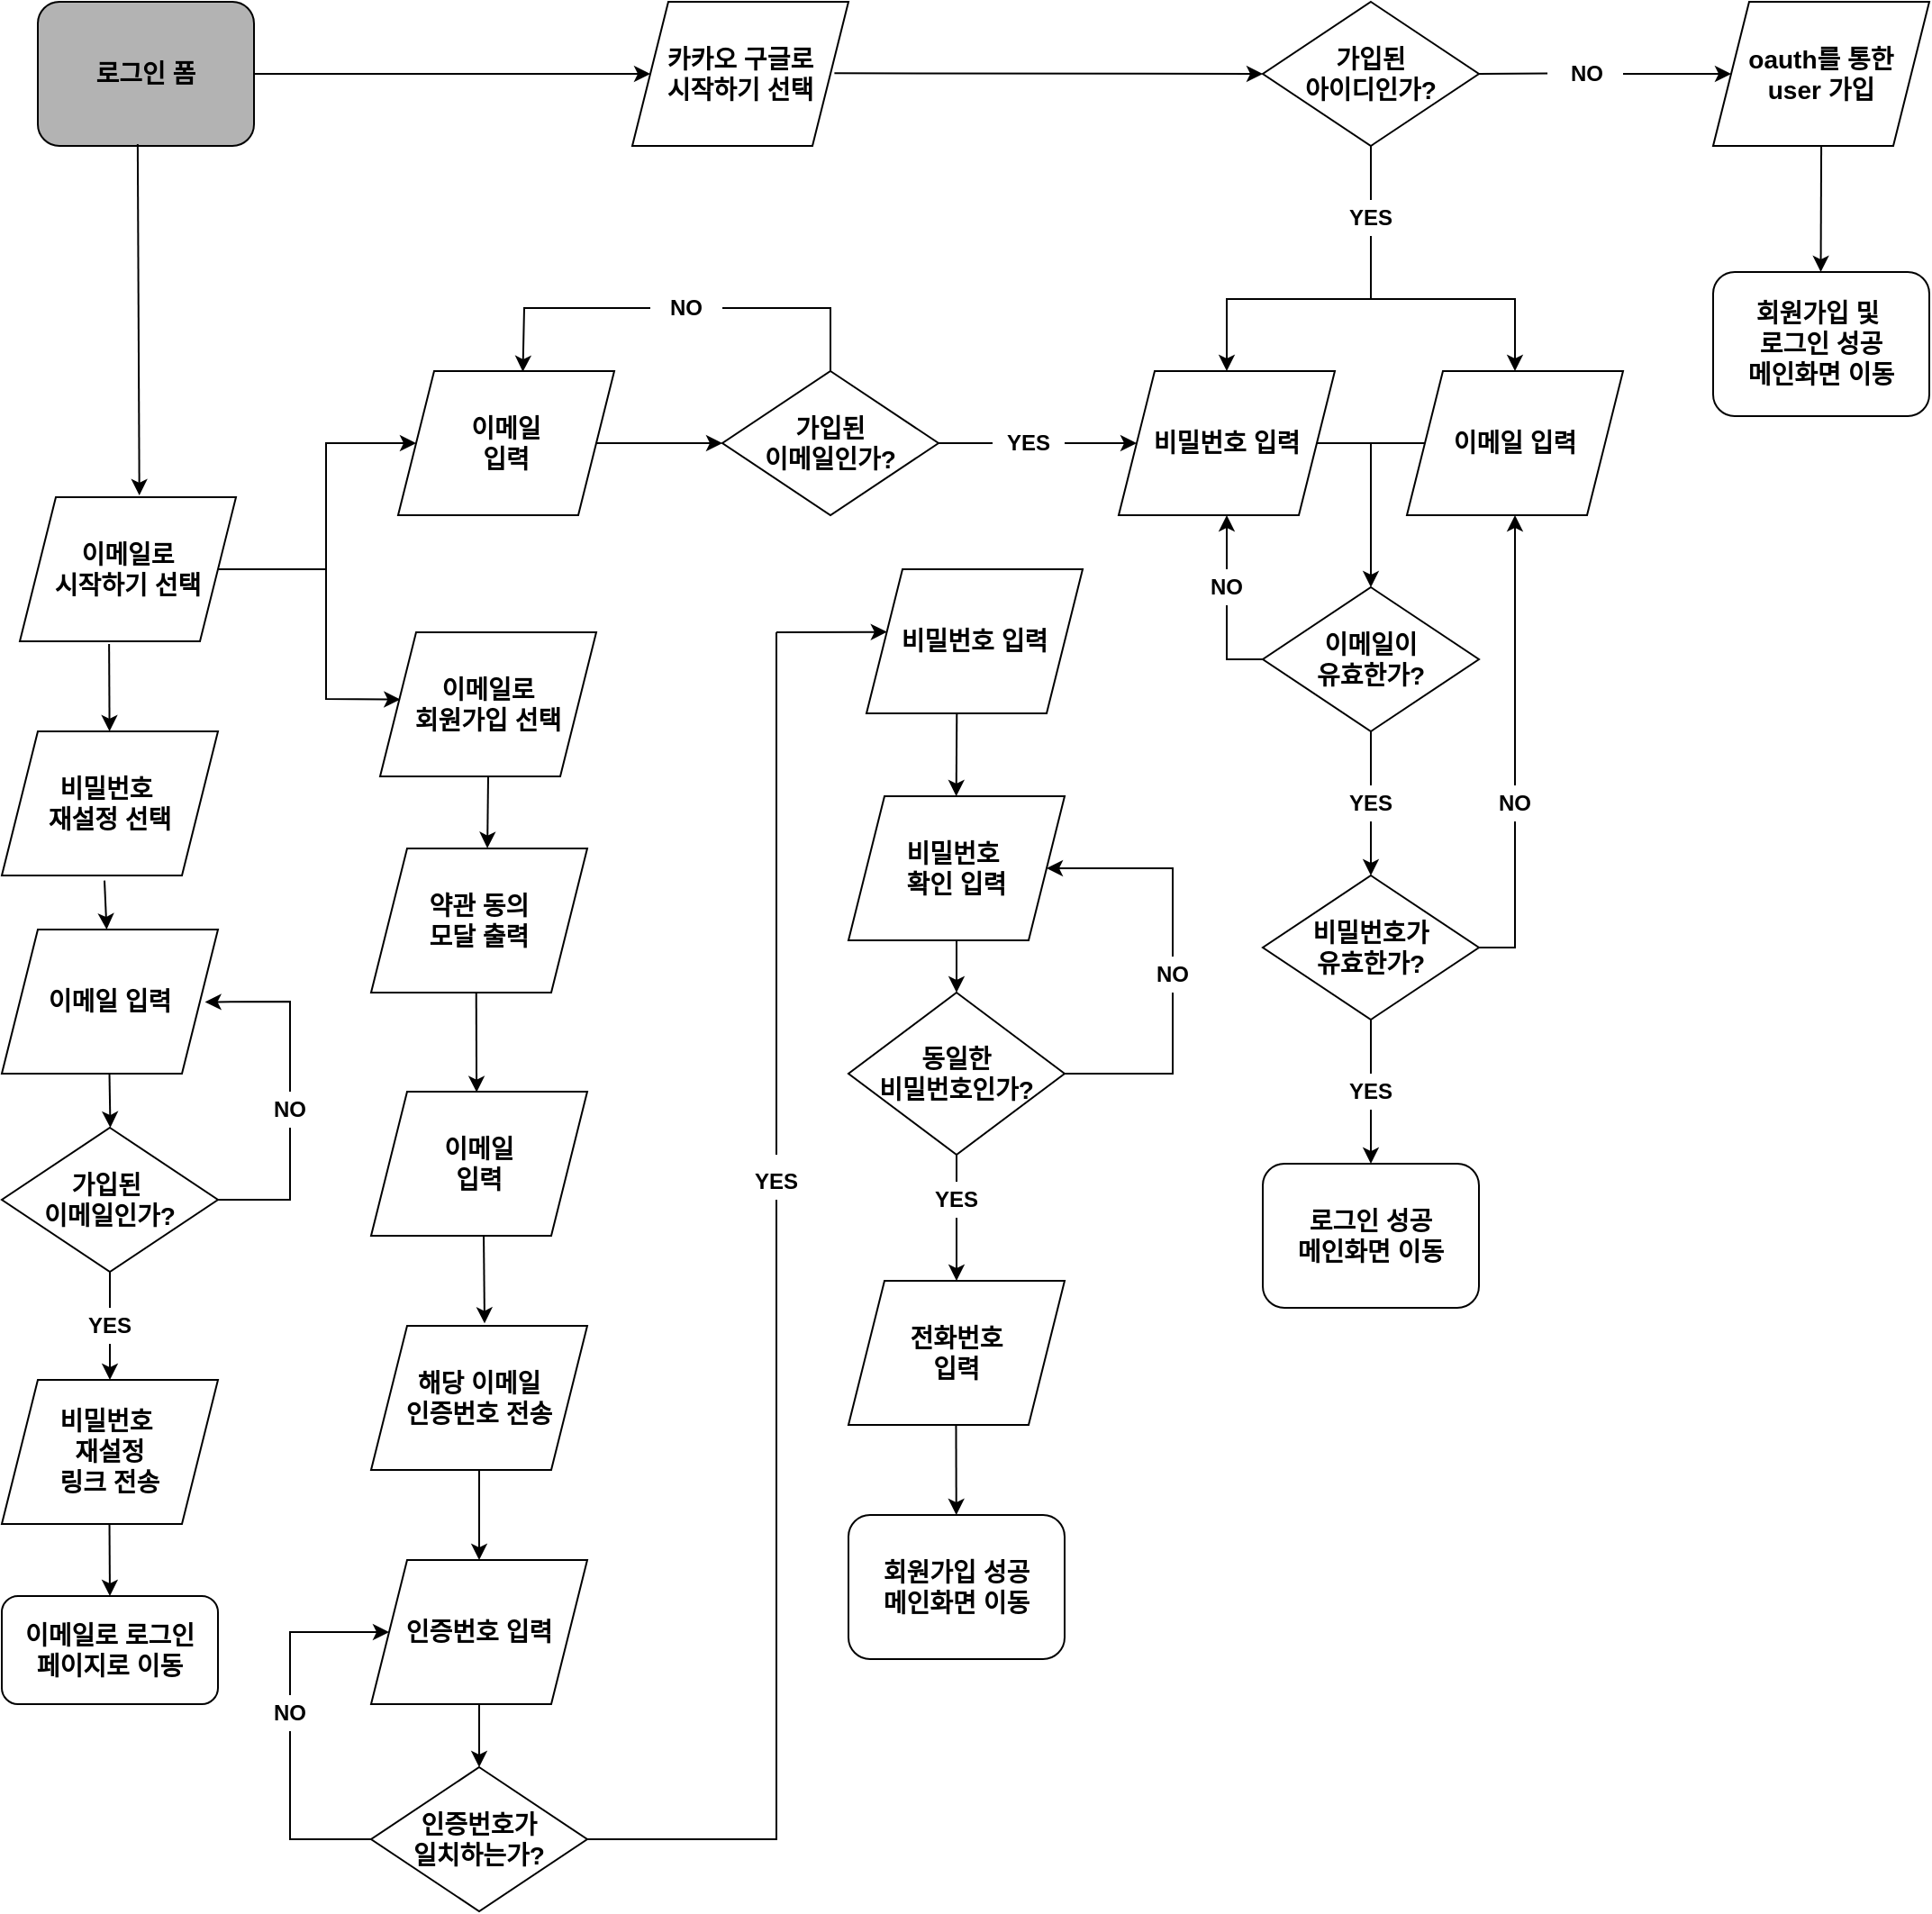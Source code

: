 <mxfile version="24.5.4" type="google" pages="15">
  <diagram id="dS948RQJUY1nn3wYu8bl" name="로그인 회원가입">
    <mxGraphModel grid="1" page="1" gridSize="10" guides="1" tooltips="1" connect="1" arrows="1" fold="1" pageScale="1" pageWidth="827" pageHeight="1169" math="0" shadow="0">
      <root>
        <mxCell id="0" />
        <mxCell id="1" parent="0" />
        <mxCell id="yFtg79TYY7uk7Q_sqvZI-1" value="&lt;span style=&quot;font-size: 14px;&quot;&gt;&lt;b&gt;로그인 폼&lt;/b&gt;&lt;/span&gt;" style="rounded=1;whiteSpace=wrap;html=1;fillColor=#B3B3B3;" vertex="1" parent="1">
          <mxGeometry x="50" y="10" width="120" height="80" as="geometry" />
        </mxCell>
        <mxCell id="yFtg79TYY7uk7Q_sqvZI-2" value="" style="endArrow=classic;html=1;rounded=0;exitX=1;exitY=0.5;exitDx=0;exitDy=0;entryX=0;entryY=0.5;entryDx=0;entryDy=0;" edge="1" parent="1" source="yFtg79TYY7uk7Q_sqvZI-1" target="yFtg79TYY7uk7Q_sqvZI-24">
          <mxGeometry width="50" height="50" relative="1" as="geometry">
            <mxPoint x="490" y="360" as="sourcePoint" />
            <mxPoint x="400" y="50" as="targetPoint" />
          </mxGeometry>
        </mxCell>
        <mxCell id="yFtg79TYY7uk7Q_sqvZI-3" value="&lt;span style=&quot;font-size: 14px;&quot;&gt;&lt;b&gt;비밀번호 입력&lt;/b&gt;&lt;/span&gt;" style="shape=parallelogram;perimeter=parallelogramPerimeter;whiteSpace=wrap;html=1;fixedSize=1;size=20;" vertex="1" parent="1">
          <mxGeometry x="650" y="215" width="120" height="80" as="geometry" />
        </mxCell>
        <mxCell id="yFtg79TYY7uk7Q_sqvZI-4" value="" style="endArrow=classic;html=1;rounded=0;exitX=0.5;exitY=1;exitDx=0;exitDy=0;" edge="1" parent="1" target="yFtg79TYY7uk7Q_sqvZI-3">
          <mxGeometry width="50" height="50" relative="1" as="geometry">
            <mxPoint x="790" y="135" as="sourcePoint" />
            <mxPoint x="850" y="265" as="targetPoint" />
            <Array as="points">
              <mxPoint x="790" y="175" />
              <mxPoint x="710" y="175" />
            </Array>
          </mxGeometry>
        </mxCell>
        <mxCell id="yFtg79TYY7uk7Q_sqvZI-5" value="&lt;div&gt;&lt;span style=&quot;font-size: 14px;&quot;&gt;&lt;b&gt;이메일이&lt;/b&gt;&lt;/span&gt;&lt;/div&gt;&lt;span style=&quot;font-size: 14px;&quot;&gt;&lt;b&gt;유효한가?&lt;/b&gt;&lt;/span&gt;" style="rhombus;whiteSpace=wrap;html=1;" vertex="1" parent="1">
          <mxGeometry x="730" y="335" width="120" height="80" as="geometry" />
        </mxCell>
        <mxCell id="yFtg79TYY7uk7Q_sqvZI-6" value="" style="endArrow=classic;html=1;rounded=0;exitX=1;exitY=0.5;exitDx=0;exitDy=0;entryX=0.5;entryY=0;entryDx=0;entryDy=0;" edge="1" parent="1" source="yFtg79TYY7uk7Q_sqvZI-3" target="yFtg79TYY7uk7Q_sqvZI-5">
          <mxGeometry width="50" height="50" relative="1" as="geometry">
            <mxPoint x="800" y="185" as="sourcePoint" />
            <mxPoint x="800" y="225" as="targetPoint" />
            <Array as="points">
              <mxPoint x="820" y="255" />
              <mxPoint x="790" y="255" />
            </Array>
          </mxGeometry>
        </mxCell>
        <mxCell id="yFtg79TYY7uk7Q_sqvZI-7" value="&lt;b&gt;YES&lt;/b&gt;" style="rounded=0;whiteSpace=wrap;html=1;strokeColor=none;" vertex="1" parent="1">
          <mxGeometry x="770" y="445" width="40" height="20" as="geometry" />
        </mxCell>
        <mxCell id="yFtg79TYY7uk7Q_sqvZI-8" value="" style="endArrow=classic;html=1;rounded=0;entryX=0.5;entryY=0;entryDx=0;entryDy=0;" edge="1" parent="1">
          <mxGeometry width="50" height="50" relative="1" as="geometry">
            <mxPoint x="790" y="465" as="sourcePoint" />
            <mxPoint x="790" y="495" as="targetPoint" />
          </mxGeometry>
        </mxCell>
        <mxCell id="yFtg79TYY7uk7Q_sqvZI-9" value="" style="endArrow=none;html=1;rounded=0;entryX=0.5;entryY=1;entryDx=0;entryDy=0;exitX=0.5;exitY=0;exitDx=0;exitDy=0;exitPerimeter=0;" edge="1" parent="1" source="yFtg79TYY7uk7Q_sqvZI-7" target="yFtg79TYY7uk7Q_sqvZI-5">
          <mxGeometry width="50" height="50" relative="1" as="geometry">
            <mxPoint x="790" y="435" as="sourcePoint" />
            <mxPoint x="850" y="415" as="targetPoint" />
          </mxGeometry>
        </mxCell>
        <mxCell id="yFtg79TYY7uk7Q_sqvZI-10" value="" style="endArrow=none;html=1;rounded=0;entryX=0;entryY=0.5;entryDx=0;entryDy=0;exitX=0.5;exitY=1;exitDx=0;exitDy=0;" edge="1" parent="1" source="yFtg79TYY7uk7Q_sqvZI-11" target="yFtg79TYY7uk7Q_sqvZI-5">
          <mxGeometry width="50" height="50" relative="1" as="geometry">
            <mxPoint x="710" y="355" as="sourcePoint" />
            <mxPoint x="800" y="425" as="targetPoint" />
            <Array as="points">
              <mxPoint x="710" y="375" />
            </Array>
          </mxGeometry>
        </mxCell>
        <mxCell id="yFtg79TYY7uk7Q_sqvZI-11" value="&lt;b&gt;NO&lt;/b&gt;" style="rounded=0;whiteSpace=wrap;html=1;strokeColor=none;" vertex="1" parent="1">
          <mxGeometry x="690" y="325" width="40" height="20" as="geometry" />
        </mxCell>
        <mxCell id="yFtg79TYY7uk7Q_sqvZI-12" value="&lt;span style=&quot;font-size: 14px;&quot;&gt;&lt;b&gt;로그인 성공&lt;/b&gt;&lt;/span&gt;&lt;div&gt;&lt;span style=&quot;font-size: 14px;&quot;&gt;&lt;b&gt;메인화면 이동&lt;/b&gt;&lt;/span&gt;&lt;/div&gt;" style="rounded=1;whiteSpace=wrap;html=1;" vertex="1" parent="1">
          <mxGeometry x="730" y="655" width="120" height="80" as="geometry" />
        </mxCell>
        <mxCell id="yFtg79TYY7uk7Q_sqvZI-13" value="" style="endArrow=classic;html=1;rounded=0;entryX=0.5;entryY=0;entryDx=0;entryDy=0;exitX=0.5;exitY=1;exitDx=0;exitDy=0;" edge="1" parent="1" source="yFtg79TYY7uk7Q_sqvZI-21">
          <mxGeometry width="50" height="50" relative="1" as="geometry">
            <mxPoint x="800" y="625" as="sourcePoint" />
            <mxPoint x="790" y="655" as="targetPoint" />
          </mxGeometry>
        </mxCell>
        <mxCell id="yFtg79TYY7uk7Q_sqvZI-14" value="&lt;span style=&quot;font-size: 14px;&quot;&gt;&lt;b&gt;이메일 입력&lt;/b&gt;&lt;/span&gt;" style="shape=parallelogram;perimeter=parallelogramPerimeter;whiteSpace=wrap;html=1;fixedSize=1;size=20;" vertex="1" parent="1">
          <mxGeometry x="810" y="215" width="120" height="80" as="geometry" />
        </mxCell>
        <mxCell id="yFtg79TYY7uk7Q_sqvZI-15" value="" style="endArrow=classic;html=1;rounded=0;entryX=0.5;entryY=0;entryDx=0;entryDy=0;" edge="1" parent="1" target="yFtg79TYY7uk7Q_sqvZI-14">
          <mxGeometry width="50" height="50" relative="1" as="geometry">
            <mxPoint x="790" y="135" as="sourcePoint" />
            <mxPoint x="970" y="115" as="targetPoint" />
            <Array as="points">
              <mxPoint x="790" y="175" />
              <mxPoint x="870" y="175" />
            </Array>
          </mxGeometry>
        </mxCell>
        <mxCell id="yFtg79TYY7uk7Q_sqvZI-16" value="" style="endArrow=classic;html=1;rounded=0;exitX=0.5;exitY=0;exitDx=0;exitDy=0;entryX=0.5;entryY=1;entryDx=0;entryDy=0;" edge="1" parent="1" source="yFtg79TYY7uk7Q_sqvZI-11" target="yFtg79TYY7uk7Q_sqvZI-3">
          <mxGeometry width="50" height="50" relative="1" as="geometry">
            <mxPoint x="920" y="365" as="sourcePoint" />
            <mxPoint x="970" y="315" as="targetPoint" />
          </mxGeometry>
        </mxCell>
        <mxCell id="yFtg79TYY7uk7Q_sqvZI-17" value="&lt;div&gt;&lt;span style=&quot;font-size: 14px;&quot;&gt;&lt;b&gt;비밀번호가&lt;/b&gt;&lt;/span&gt;&lt;/div&gt;&lt;span style=&quot;font-size: 14px;&quot;&gt;&lt;b&gt;유효한가?&lt;/b&gt;&lt;/span&gt;" style="rhombus;whiteSpace=wrap;html=1;" vertex="1" parent="1">
          <mxGeometry x="730" y="495" width="120" height="80" as="geometry" />
        </mxCell>
        <mxCell id="yFtg79TYY7uk7Q_sqvZI-18" value="" style="endArrow=none;html=1;rounded=0;exitX=1;exitY=0.5;exitDx=0;exitDy=0;entryX=0.5;entryY=1;entryDx=0;entryDy=0;" edge="1" parent="1" source="yFtg79TYY7uk7Q_sqvZI-17" target="yFtg79TYY7uk7Q_sqvZI-19">
          <mxGeometry width="50" height="50" relative="1" as="geometry">
            <mxPoint x="920" y="565" as="sourcePoint" />
            <mxPoint x="870" y="535" as="targetPoint" />
            <Array as="points">
              <mxPoint x="870" y="535" />
            </Array>
          </mxGeometry>
        </mxCell>
        <mxCell id="yFtg79TYY7uk7Q_sqvZI-19" value="&lt;b&gt;NO&lt;/b&gt;" style="rounded=0;whiteSpace=wrap;html=1;strokeColor=none;" vertex="1" parent="1">
          <mxGeometry x="850" y="445" width="40" height="20" as="geometry" />
        </mxCell>
        <mxCell id="yFtg79TYY7uk7Q_sqvZI-20" value="" style="endArrow=classic;html=1;rounded=0;exitX=0.5;exitY=0;exitDx=0;exitDy=0;entryX=0.5;entryY=1;entryDx=0;entryDy=0;" edge="1" parent="1" source="yFtg79TYY7uk7Q_sqvZI-19" target="yFtg79TYY7uk7Q_sqvZI-14">
          <mxGeometry width="50" height="50" relative="1" as="geometry">
            <mxPoint x="920" y="565" as="sourcePoint" />
            <mxPoint x="970" y="515" as="targetPoint" />
          </mxGeometry>
        </mxCell>
        <mxCell id="yFtg79TYY7uk7Q_sqvZI-21" value="&lt;b&gt;YES&lt;/b&gt;" style="rounded=0;whiteSpace=wrap;html=1;strokeColor=none;" vertex="1" parent="1">
          <mxGeometry x="770" y="605" width="40" height="20" as="geometry" />
        </mxCell>
        <mxCell id="yFtg79TYY7uk7Q_sqvZI-22" value="" style="endArrow=none;html=1;rounded=0;entryX=0.5;entryY=1;entryDx=0;entryDy=0;exitX=0.5;exitY=0;exitDx=0;exitDy=0;" edge="1" parent="1" source="yFtg79TYY7uk7Q_sqvZI-21" target="yFtg79TYY7uk7Q_sqvZI-17">
          <mxGeometry width="50" height="50" relative="1" as="geometry">
            <mxPoint x="920" y="565" as="sourcePoint" />
            <mxPoint x="970" y="515" as="targetPoint" />
          </mxGeometry>
        </mxCell>
        <mxCell id="yFtg79TYY7uk7Q_sqvZI-23" value="" style="endArrow=classic;html=1;rounded=0;exitX=0.462;exitY=0.988;exitDx=0;exitDy=0;exitPerimeter=0;entryX=0.553;entryY=-0.013;entryDx=0;entryDy=0;entryPerimeter=0;" edge="1" parent="1" source="yFtg79TYY7uk7Q_sqvZI-1" target="yFtg79TYY7uk7Q_sqvZI-25">
          <mxGeometry width="50" height="50" relative="1" as="geometry">
            <mxPoint x="490" y="260" as="sourcePoint" />
            <mxPoint x="85" y="130" as="targetPoint" />
          </mxGeometry>
        </mxCell>
        <mxCell id="yFtg79TYY7uk7Q_sqvZI-24" value="&lt;span style=&quot;font-size: 14px;&quot;&gt;&lt;b&gt;카카오 구글로&lt;/b&gt;&lt;/span&gt;&lt;div&gt;&lt;span style=&quot;font-size: 14px;&quot;&gt;&lt;b&gt;시작하기 선택&lt;/b&gt;&lt;/span&gt;&lt;/div&gt;" style="shape=parallelogram;perimeter=parallelogramPerimeter;whiteSpace=wrap;html=1;fixedSize=1;size=20;" vertex="1" parent="1">
          <mxGeometry x="380" y="10" width="120" height="80" as="geometry" />
        </mxCell>
        <mxCell id="yFtg79TYY7uk7Q_sqvZI-25" value="&lt;span style=&quot;font-size: 14px;&quot;&gt;&lt;b&gt;이메일로&lt;/b&gt;&lt;/span&gt;&lt;div&gt;&lt;span style=&quot;font-size: 14px;&quot;&gt;&lt;b&gt;시작하기 선택&lt;/b&gt;&lt;/span&gt;&lt;/div&gt;" style="shape=parallelogram;perimeter=parallelogramPerimeter;whiteSpace=wrap;html=1;fixedSize=1;size=20;" vertex="1" parent="1">
          <mxGeometry x="40" y="285" width="120" height="80" as="geometry" />
        </mxCell>
        <mxCell id="yFtg79TYY7uk7Q_sqvZI-26" value="&lt;span style=&quot;font-size: 14px;&quot;&gt;&lt;b&gt;가입된&lt;/b&gt;&lt;/span&gt;&lt;div&gt;&lt;span style=&quot;font-size: 14px;&quot;&gt;&lt;b&gt;아이디인가?&lt;/b&gt;&lt;/span&gt;&lt;/div&gt;" style="rhombus;whiteSpace=wrap;html=1;" vertex="1" parent="1">
          <mxGeometry x="730" y="10" width="120" height="80" as="geometry" />
        </mxCell>
        <mxCell id="yFtg79TYY7uk7Q_sqvZI-27" value="" style="endArrow=classic;html=1;rounded=0;entryX=0;entryY=0.5;entryDx=0;entryDy=0;exitX=0.935;exitY=0.496;exitDx=0;exitDy=0;exitPerimeter=0;" edge="1" parent="1" source="yFtg79TYY7uk7Q_sqvZI-24" target="yFtg79TYY7uk7Q_sqvZI-26">
          <mxGeometry width="50" height="50" relative="1" as="geometry">
            <mxPoint x="322.24" y="90" as="sourcePoint" />
            <mxPoint x="317.76" y="159.12" as="targetPoint" />
          </mxGeometry>
        </mxCell>
        <mxCell id="yFtg79TYY7uk7Q_sqvZI-28" value="" style="endArrow=none;html=1;rounded=0;entryX=0.5;entryY=1;entryDx=0;entryDy=0;" edge="1" parent="1" target="yFtg79TYY7uk7Q_sqvZI-26">
          <mxGeometry width="50" height="50" relative="1" as="geometry">
            <mxPoint x="790" y="120" as="sourcePoint" />
            <mxPoint x="570" y="280" as="targetPoint" />
          </mxGeometry>
        </mxCell>
        <mxCell id="yFtg79TYY7uk7Q_sqvZI-29" value="" style="endArrow=none;html=1;rounded=0;exitX=1;exitY=0.5;exitDx=0;exitDy=0;entryX=-0.049;entryY=0.535;entryDx=0;entryDy=0;entryPerimeter=0;" edge="1" parent="1" source="yFtg79TYY7uk7Q_sqvZI-26">
          <mxGeometry width="50" height="50" relative="1" as="geometry">
            <mxPoint x="910" y="5" as="sourcePoint" />
            <mxPoint x="888.04" y="49.7" as="targetPoint" />
          </mxGeometry>
        </mxCell>
        <mxCell id="yFtg79TYY7uk7Q_sqvZI-30" value="&lt;b&gt;NO&lt;/b&gt;" style="rounded=0;whiteSpace=wrap;html=1;strokeColor=none;" vertex="1" parent="1">
          <mxGeometry x="890" y="40" width="40" height="20" as="geometry" />
        </mxCell>
        <mxCell id="yFtg79TYY7uk7Q_sqvZI-31" value="" style="endArrow=classic;html=1;rounded=0;entryX=0;entryY=0.5;entryDx=0;entryDy=0;" edge="1" parent="1" target="yFtg79TYY7uk7Q_sqvZI-88">
          <mxGeometry width="50" height="50" relative="1" as="geometry">
            <mxPoint x="930" y="50" as="sourcePoint" />
            <mxPoint x="960" y="50" as="targetPoint" />
          </mxGeometry>
        </mxCell>
        <mxCell id="yFtg79TYY7uk7Q_sqvZI-32" value="&lt;b&gt;YES&lt;/b&gt;" style="rounded=0;whiteSpace=wrap;html=1;strokeColor=none;" vertex="1" parent="1">
          <mxGeometry x="770" y="120" width="40" height="20" as="geometry" />
        </mxCell>
        <mxCell id="yFtg79TYY7uk7Q_sqvZI-33" value="&lt;span style=&quot;font-size: 14px;&quot;&gt;&lt;b&gt;비밀번호&amp;nbsp;&lt;/b&gt;&lt;/span&gt;&lt;div&gt;&lt;span style=&quot;font-size: 14px;&quot;&gt;&lt;b&gt;재설정 선택&lt;/b&gt;&lt;/span&gt;&lt;/div&gt;" style="shape=parallelogram;perimeter=parallelogramPerimeter;whiteSpace=wrap;html=1;fixedSize=1;size=20;" vertex="1" parent="1">
          <mxGeometry x="30" y="415" width="120" height="80" as="geometry" />
        </mxCell>
        <mxCell id="yFtg79TYY7uk7Q_sqvZI-34" value="&lt;span style=&quot;font-size: 14px;&quot;&gt;&lt;b&gt;이메일&lt;/b&gt;&lt;/span&gt;&lt;br&gt;&lt;div&gt;&lt;span style=&quot;font-size: 14px;&quot;&gt;&lt;b&gt;입력&lt;/b&gt;&lt;/span&gt;&lt;/div&gt;" style="shape=parallelogram;perimeter=parallelogramPerimeter;whiteSpace=wrap;html=1;fixedSize=1;size=20;" vertex="1" parent="1">
          <mxGeometry x="250" y="215" width="120" height="80" as="geometry" />
        </mxCell>
        <mxCell id="yFtg79TYY7uk7Q_sqvZI-35" value="" style="endArrow=classic;html=1;rounded=0;entryX=0;entryY=0.5;entryDx=0;entryDy=0;exitX=1;exitY=0.5;exitDx=0;exitDy=0;" edge="1" parent="1" source="yFtg79TYY7uk7Q_sqvZI-25" target="yFtg79TYY7uk7Q_sqvZI-34">
          <mxGeometry width="50" height="50" relative="1" as="geometry">
            <mxPoint x="250" y="415" as="sourcePoint" />
            <mxPoint x="300" y="365" as="targetPoint" />
            <Array as="points">
              <mxPoint x="210" y="325" />
              <mxPoint x="210" y="255" />
            </Array>
          </mxGeometry>
        </mxCell>
        <mxCell id="yFtg79TYY7uk7Q_sqvZI-36" value="" style="endArrow=classic;html=1;rounded=0;exitX=0.413;exitY=1.018;exitDx=0;exitDy=0;exitPerimeter=0;" edge="1" parent="1" source="yFtg79TYY7uk7Q_sqvZI-25" target="yFtg79TYY7uk7Q_sqvZI-33">
          <mxGeometry width="50" height="50" relative="1" as="geometry">
            <mxPoint x="250" y="415" as="sourcePoint" />
            <mxPoint x="300" y="365" as="targetPoint" />
          </mxGeometry>
        </mxCell>
        <mxCell id="yFtg79TYY7uk7Q_sqvZI-37" value="&lt;span style=&quot;font-size: 14px;&quot;&gt;&lt;b&gt;가입된&amp;nbsp;&lt;/b&gt;&lt;/span&gt;&lt;div&gt;&lt;span style=&quot;font-size: 14px;&quot;&gt;&lt;b&gt;이메일인가?&lt;/b&gt;&lt;/span&gt;&lt;/div&gt;" style="rhombus;whiteSpace=wrap;html=1;" vertex="1" parent="1">
          <mxGeometry x="30" y="635" width="120" height="80" as="geometry" />
        </mxCell>
        <mxCell id="yFtg79TYY7uk7Q_sqvZI-38" value="&lt;span style=&quot;font-size: 14px;&quot;&gt;&lt;b&gt;이메일 입력&lt;/b&gt;&lt;/span&gt;" style="shape=parallelogram;perimeter=parallelogramPerimeter;whiteSpace=wrap;html=1;fixedSize=1;size=20;" vertex="1" parent="1">
          <mxGeometry x="30" y="525" width="120" height="80" as="geometry" />
        </mxCell>
        <mxCell id="yFtg79TYY7uk7Q_sqvZI-39" value="" style="endArrow=classic;html=1;rounded=0;exitX=0.475;exitY=1.035;exitDx=0;exitDy=0;exitPerimeter=0;" edge="1" parent="1" source="yFtg79TYY7uk7Q_sqvZI-33" target="yFtg79TYY7uk7Q_sqvZI-38">
          <mxGeometry width="50" height="50" relative="1" as="geometry">
            <mxPoint x="240" y="605" as="sourcePoint" />
            <mxPoint x="290" y="555" as="targetPoint" />
          </mxGeometry>
        </mxCell>
        <mxCell id="yFtg79TYY7uk7Q_sqvZI-40" value="" style="endArrow=classic;html=1;rounded=0;exitX=0.475;exitY=1.035;exitDx=0;exitDy=0;exitPerimeter=0;entryX=0.5;entryY=0;entryDx=0;entryDy=0;" edge="1" parent="1">
          <mxGeometry width="50" height="50" relative="1" as="geometry">
            <mxPoint x="89.75" y="605" as="sourcePoint" />
            <mxPoint x="90.25" y="635" as="targetPoint" />
          </mxGeometry>
        </mxCell>
        <mxCell id="yFtg79TYY7uk7Q_sqvZI-41" value="" style="endArrow=none;html=1;rounded=0;exitX=1;exitY=0.5;exitDx=0;exitDy=0;entryX=0.5;entryY=1;entryDx=0;entryDy=0;" edge="1" parent="1" source="yFtg79TYY7uk7Q_sqvZI-37" target="yFtg79TYY7uk7Q_sqvZI-42">
          <mxGeometry width="50" height="50" relative="1" as="geometry">
            <mxPoint x="240" y="655" as="sourcePoint" />
            <mxPoint x="190" y="645" as="targetPoint" />
            <Array as="points">
              <mxPoint x="190" y="675" />
            </Array>
          </mxGeometry>
        </mxCell>
        <mxCell id="yFtg79TYY7uk7Q_sqvZI-42" value="&lt;b&gt;NO&lt;/b&gt;" style="rounded=0;whiteSpace=wrap;html=1;strokeColor=none;" vertex="1" parent="1">
          <mxGeometry x="170" y="615" width="40" height="20" as="geometry" />
        </mxCell>
        <mxCell id="yFtg79TYY7uk7Q_sqvZI-43" value="" style="endArrow=classic;html=1;rounded=0;exitX=0.5;exitY=0;exitDx=0;exitDy=0;entryX=0.94;entryY=0.503;entryDx=0;entryDy=0;entryPerimeter=0;" edge="1" parent="1" source="yFtg79TYY7uk7Q_sqvZI-42" target="yFtg79TYY7uk7Q_sqvZI-38">
          <mxGeometry width="50" height="50" relative="1" as="geometry">
            <mxPoint x="170" y="625" as="sourcePoint" />
            <mxPoint x="220" y="575" as="targetPoint" />
            <Array as="points">
              <mxPoint x="190" y="565" />
            </Array>
          </mxGeometry>
        </mxCell>
        <mxCell id="yFtg79TYY7uk7Q_sqvZI-44" value="" style="endArrow=none;html=1;rounded=0;exitX=0.5;exitY=1;exitDx=0;exitDy=0;" edge="1" parent="1" source="yFtg79TYY7uk7Q_sqvZI-37">
          <mxGeometry width="50" height="50" relative="1" as="geometry">
            <mxPoint x="140" y="725" as="sourcePoint" />
            <mxPoint x="90" y="735" as="targetPoint" />
          </mxGeometry>
        </mxCell>
        <mxCell id="yFtg79TYY7uk7Q_sqvZI-45" value="&lt;b&gt;YES&lt;/b&gt;" style="rounded=0;whiteSpace=wrap;html=1;strokeColor=none;" vertex="1" parent="1">
          <mxGeometry x="70" y="735" width="40" height="20" as="geometry" />
        </mxCell>
        <mxCell id="yFtg79TYY7uk7Q_sqvZI-46" value="" style="endArrow=classic;html=1;rounded=0;exitX=0.5;exitY=1;exitDx=0;exitDy=0;" edge="1" parent="1" source="yFtg79TYY7uk7Q_sqvZI-45">
          <mxGeometry width="50" height="50" relative="1" as="geometry">
            <mxPoint x="140" y="725" as="sourcePoint" />
            <mxPoint x="90" y="775" as="targetPoint" />
          </mxGeometry>
        </mxCell>
        <mxCell id="yFtg79TYY7uk7Q_sqvZI-47" value="&lt;span style=&quot;font-size: 14px;&quot;&gt;&lt;b&gt;비밀번호&amp;nbsp;&lt;/b&gt;&lt;/span&gt;&lt;div&gt;&lt;span style=&quot;font-size: 14px;&quot;&gt;&lt;b&gt;재설정&lt;/b&gt;&lt;/span&gt;&lt;div&gt;&lt;span style=&quot;font-size: 14px;&quot;&gt;&lt;b&gt;링크 전송&lt;/b&gt;&lt;/span&gt;&lt;/div&gt;&lt;/div&gt;" style="shape=parallelogram;perimeter=parallelogramPerimeter;whiteSpace=wrap;html=1;fixedSize=1;size=20;" vertex="1" parent="1">
          <mxGeometry x="30" y="775" width="120" height="80" as="geometry" />
        </mxCell>
        <mxCell id="yFtg79TYY7uk7Q_sqvZI-48" value="" style="endArrow=classic;html=1;rounded=0;exitX=0.463;exitY=1.047;exitDx=0;exitDy=0;exitPerimeter=0;entryX=0.5;entryY=0;entryDx=0;entryDy=0;" edge="1" parent="1" target="yFtg79TYY7uk7Q_sqvZI-49">
          <mxGeometry width="50" height="50" relative="1" as="geometry">
            <mxPoint x="89.76" y="855" as="sourcePoint" />
            <mxPoint x="90.2" y="891.24" as="targetPoint" />
          </mxGeometry>
        </mxCell>
        <mxCell id="yFtg79TYY7uk7Q_sqvZI-49" value="&lt;span style=&quot;font-size: 14px;&quot;&gt;&lt;b&gt;이메일로 로그인&lt;/b&gt;&lt;/span&gt;&lt;div&gt;&lt;span style=&quot;font-size: 14px;&quot;&gt;&lt;b&gt;페이지로 이동&lt;/b&gt;&lt;/span&gt;&lt;/div&gt;" style="rounded=1;whiteSpace=wrap;html=1;" vertex="1" parent="1">
          <mxGeometry x="30" y="895" width="120" height="60" as="geometry" />
        </mxCell>
        <mxCell id="yFtg79TYY7uk7Q_sqvZI-50" value="&lt;span style=&quot;font-size: 14px;&quot;&gt;&lt;b&gt;가입된&lt;/b&gt;&lt;/span&gt;&lt;div&gt;&lt;span style=&quot;font-size: 14px;&quot;&gt;&lt;b&gt;이메일인가?&lt;/b&gt;&lt;/span&gt;&lt;/div&gt;" style="rhombus;whiteSpace=wrap;html=1;" vertex="1" parent="1">
          <mxGeometry x="430" y="215" width="120" height="80" as="geometry" />
        </mxCell>
        <mxCell id="yFtg79TYY7uk7Q_sqvZI-51" value="" style="endArrow=classic;html=1;rounded=0;exitX=1;exitY=0.5;exitDx=0;exitDy=0;entryX=0;entryY=0.5;entryDx=0;entryDy=0;" edge="1" parent="1" source="yFtg79TYY7uk7Q_sqvZI-34" target="yFtg79TYY7uk7Q_sqvZI-50">
          <mxGeometry width="50" height="50" relative="1" as="geometry">
            <mxPoint x="268.71" y="361.6" as="sourcePoint" />
            <mxPoint x="271.283" y="415.005" as="targetPoint" />
          </mxGeometry>
        </mxCell>
        <mxCell id="yFtg79TYY7uk7Q_sqvZI-52" value="&lt;b&gt;NO&lt;/b&gt;" style="rounded=0;whiteSpace=wrap;html=1;strokeColor=none;" vertex="1" parent="1">
          <mxGeometry x="390" y="170" width="40" height="20" as="geometry" />
        </mxCell>
        <mxCell id="yFtg79TYY7uk7Q_sqvZI-53" value="" style="endArrow=none;html=1;rounded=0;entryX=1;entryY=0.5;entryDx=0;entryDy=0;" edge="1" parent="1" target="yFtg79TYY7uk7Q_sqvZI-52">
          <mxGeometry width="50" height="50" relative="1" as="geometry">
            <mxPoint x="490" y="215" as="sourcePoint" />
            <mxPoint x="430" y="180" as="targetPoint" />
            <Array as="points">
              <mxPoint x="490" y="215" />
              <mxPoint x="490" y="180" />
            </Array>
          </mxGeometry>
        </mxCell>
        <mxCell id="yFtg79TYY7uk7Q_sqvZI-54" value="" style="endArrow=none;html=1;rounded=0;exitX=1;exitY=0.5;exitDx=0;exitDy=0;entryX=0;entryY=0.5;entryDx=0;entryDy=0;" edge="1" parent="1" source="yFtg79TYY7uk7Q_sqvZI-50" target="yFtg79TYY7uk7Q_sqvZI-55">
          <mxGeometry width="50" height="50" relative="1" as="geometry">
            <mxPoint x="370" y="455" as="sourcePoint" />
            <mxPoint x="320" y="515" as="targetPoint" />
            <Array as="points">
              <mxPoint x="550" y="255" />
            </Array>
          </mxGeometry>
        </mxCell>
        <mxCell id="yFtg79TYY7uk7Q_sqvZI-55" value="&lt;b&gt;YES&lt;/b&gt;" style="rounded=0;whiteSpace=wrap;html=1;strokeColor=none;" vertex="1" parent="1">
          <mxGeometry x="580" y="245" width="40" height="20" as="geometry" />
        </mxCell>
        <mxCell id="yFtg79TYY7uk7Q_sqvZI-56" value="" style="endArrow=classic;html=1;rounded=0;exitX=1;exitY=0.5;exitDx=0;exitDy=0;entryX=0;entryY=0.5;entryDx=0;entryDy=0;" edge="1" parent="1" source="yFtg79TYY7uk7Q_sqvZI-55" target="yFtg79TYY7uk7Q_sqvZI-3">
          <mxGeometry width="50" height="50" relative="1" as="geometry">
            <mxPoint x="360" y="515" as="sourcePoint" />
            <mxPoint x="470.56" y="381.08" as="targetPoint" />
            <Array as="points">
              <mxPoint x="640" y="255" />
            </Array>
          </mxGeometry>
        </mxCell>
        <mxCell id="yFtg79TYY7uk7Q_sqvZI-57" value="&lt;span style=&quot;font-size: 14px;&quot;&gt;&lt;b&gt;이메일로&lt;/b&gt;&lt;/span&gt;&lt;div&gt;&lt;span style=&quot;font-size: 14px;&quot;&gt;&lt;b&gt;회원가입 선택&lt;/b&gt;&lt;/span&gt;&lt;/div&gt;" style="shape=parallelogram;perimeter=parallelogramPerimeter;whiteSpace=wrap;html=1;fixedSize=1;size=20;" vertex="1" parent="1">
          <mxGeometry x="240" y="360" width="120" height="80" as="geometry" />
        </mxCell>
        <mxCell id="yFtg79TYY7uk7Q_sqvZI-58" value="" style="endArrow=classic;html=1;rounded=0;exitX=0;exitY=0.5;exitDx=0;exitDy=0;entryX=0.577;entryY=0.005;entryDx=0;entryDy=0;entryPerimeter=0;" edge="1" parent="1" source="yFtg79TYY7uk7Q_sqvZI-52" target="yFtg79TYY7uk7Q_sqvZI-34">
          <mxGeometry width="50" height="50" relative="1" as="geometry">
            <mxPoint x="490" y="220" as="sourcePoint" />
            <mxPoint x="540" y="170" as="targetPoint" />
            <Array as="points">
              <mxPoint x="320" y="180" />
            </Array>
          </mxGeometry>
        </mxCell>
        <mxCell id="yFtg79TYY7uk7Q_sqvZI-59" value="" style="endArrow=classic;html=1;rounded=0;entryX=0.093;entryY=0.466;entryDx=0;entryDy=0;entryPerimeter=0;" edge="1" parent="1" target="yFtg79TYY7uk7Q_sqvZI-57">
          <mxGeometry width="50" height="50" relative="1" as="geometry">
            <mxPoint x="210" y="325" as="sourcePoint" />
            <mxPoint x="250" y="395" as="targetPoint" />
            <Array as="points">
              <mxPoint x="210" y="397" />
            </Array>
          </mxGeometry>
        </mxCell>
        <mxCell id="yFtg79TYY7uk7Q_sqvZI-60" value="&lt;span style=&quot;font-size: 14px;&quot;&gt;&lt;b&gt;이메일&lt;/b&gt;&lt;/span&gt;&lt;br&gt;&lt;div&gt;&lt;span style=&quot;font-size: 14px;&quot;&gt;&lt;b&gt;입력&lt;/b&gt;&lt;/span&gt;&lt;/div&gt;" style="shape=parallelogram;perimeter=parallelogramPerimeter;whiteSpace=wrap;html=1;fixedSize=1;size=20;" vertex="1" parent="1">
          <mxGeometry x="235" y="615" width="120" height="80" as="geometry" />
        </mxCell>
        <mxCell id="yFtg79TYY7uk7Q_sqvZI-61" value="" style="endArrow=classic;html=1;rounded=0;exitX=0.5;exitY=1;exitDx=0;exitDy=0;entryX=0.538;entryY=-0.002;entryDx=0;entryDy=0;entryPerimeter=0;" edge="1" parent="1" source="yFtg79TYY7uk7Q_sqvZI-57" target="yFtg79TYY7uk7Q_sqvZI-68">
          <mxGeometry width="50" height="50" relative="1" as="geometry">
            <mxPoint x="260" y="490" as="sourcePoint" />
            <mxPoint x="440" y="400" as="targetPoint" />
          </mxGeometry>
        </mxCell>
        <mxCell id="yFtg79TYY7uk7Q_sqvZI-62" value="&lt;span style=&quot;font-size: 14px;&quot;&gt;&lt;b&gt;해당 이메일&lt;/b&gt;&lt;/span&gt;&lt;div&gt;&lt;span style=&quot;font-size: 14px;&quot;&gt;&lt;b&gt;인증번호 전송&lt;/b&gt;&lt;/span&gt;&lt;/div&gt;" style="shape=parallelogram;perimeter=parallelogramPerimeter;whiteSpace=wrap;html=1;fixedSize=1;size=20;" vertex="1" parent="1">
          <mxGeometry x="235" y="745" width="120" height="80" as="geometry" />
        </mxCell>
        <mxCell id="yFtg79TYY7uk7Q_sqvZI-63" value="" style="endArrow=classic;html=1;rounded=0;entryX=0.525;entryY=-0.017;entryDx=0;entryDy=0;entryPerimeter=0;exitX=0.521;exitY=0.999;exitDx=0;exitDy=0;exitPerimeter=0;" edge="1" parent="1" source="yFtg79TYY7uk7Q_sqvZI-60" target="yFtg79TYY7uk7Q_sqvZI-62">
          <mxGeometry width="50" height="50" relative="1" as="geometry">
            <mxPoint x="215" y="795" as="sourcePoint" />
            <mxPoint x="265" y="745" as="targetPoint" />
          </mxGeometry>
        </mxCell>
        <mxCell id="yFtg79TYY7uk7Q_sqvZI-64" value="&lt;span style=&quot;font-size: 14px;&quot;&gt;&lt;b&gt;인증번호 입력&lt;/b&gt;&lt;/span&gt;" style="shape=parallelogram;perimeter=parallelogramPerimeter;whiteSpace=wrap;html=1;fixedSize=1;size=20;" vertex="1" parent="1">
          <mxGeometry x="235" y="875" width="120" height="80" as="geometry" />
        </mxCell>
        <mxCell id="yFtg79TYY7uk7Q_sqvZI-65" value="" style="endArrow=classic;html=1;rounded=0;entryX=0.5;entryY=0;entryDx=0;entryDy=0;exitX=0.5;exitY=1;exitDx=0;exitDy=0;" edge="1" parent="1" target="yFtg79TYY7uk7Q_sqvZI-64">
          <mxGeometry width="50" height="50" relative="1" as="geometry">
            <mxPoint x="295" y="825" as="sourcePoint" />
            <mxPoint x="255" y="875" as="targetPoint" />
          </mxGeometry>
        </mxCell>
        <mxCell id="yFtg79TYY7uk7Q_sqvZI-66" value="&lt;span style=&quot;font-size: 14px;&quot;&gt;&lt;b&gt;인증번호가&lt;/b&gt;&lt;/span&gt;&lt;div&gt;&lt;span style=&quot;font-size: 14px;&quot;&gt;&lt;b&gt;일치하는가?&lt;/b&gt;&lt;/span&gt;&lt;/div&gt;" style="rhombus;whiteSpace=wrap;html=1;" vertex="1" parent="1">
          <mxGeometry x="235" y="990" width="120" height="80" as="geometry" />
        </mxCell>
        <mxCell id="yFtg79TYY7uk7Q_sqvZI-67" value="" style="endArrow=classic;html=1;rounded=0;exitX=0.5;exitY=1;exitDx=0;exitDy=0;entryX=0.5;entryY=0;entryDx=0;entryDy=0;" edge="1" parent="1" source="yFtg79TYY7uk7Q_sqvZI-64" target="yFtg79TYY7uk7Q_sqvZI-66">
          <mxGeometry width="50" height="50" relative="1" as="geometry">
            <mxPoint x="215" y="975" as="sourcePoint" />
            <mxPoint x="265" y="925" as="targetPoint" />
          </mxGeometry>
        </mxCell>
        <mxCell id="yFtg79TYY7uk7Q_sqvZI-68" value="&lt;span style=&quot;font-size: 14px;&quot;&gt;&lt;b&gt;약관 동의&lt;/b&gt;&lt;/span&gt;&lt;div&gt;&lt;span style=&quot;font-size: 14px;&quot;&gt;&lt;b&gt;모달 출력&lt;/b&gt;&lt;/span&gt;&lt;/div&gt;" style="shape=parallelogram;perimeter=parallelogramPerimeter;whiteSpace=wrap;html=1;fixedSize=1;size=20;" vertex="1" parent="1">
          <mxGeometry x="235" y="480" width="120" height="80" as="geometry" />
        </mxCell>
        <mxCell id="yFtg79TYY7uk7Q_sqvZI-69" value="" style="endArrow=classic;html=1;rounded=0;exitX=0.5;exitY=1;exitDx=0;exitDy=0;entryX=0.488;entryY=0.004;entryDx=0;entryDy=0;entryPerimeter=0;" edge="1" parent="1" target="yFtg79TYY7uk7Q_sqvZI-60">
          <mxGeometry width="50" height="50" relative="1" as="geometry">
            <mxPoint x="293.36" y="560" as="sourcePoint" />
            <mxPoint x="296.64" y="615.8" as="targetPoint" />
          </mxGeometry>
        </mxCell>
        <mxCell id="yFtg79TYY7uk7Q_sqvZI-70" value="" style="endArrow=none;html=1;rounded=0;" edge="1" parent="1">
          <mxGeometry width="50" height="50" relative="1" as="geometry">
            <mxPoint x="460" y="650" as="sourcePoint" />
            <mxPoint x="460" y="360" as="targetPoint" />
            <Array as="points" />
          </mxGeometry>
        </mxCell>
        <mxCell id="yFtg79TYY7uk7Q_sqvZI-71" value="" style="endArrow=none;html=1;rounded=0;exitX=1;exitY=0.5;exitDx=0;exitDy=0;" edge="1" parent="1" source="yFtg79TYY7uk7Q_sqvZI-66" target="yFtg79TYY7uk7Q_sqvZI-72">
          <mxGeometry width="50" height="50" relative="1" as="geometry">
            <mxPoint x="355" y="1030" as="sourcePoint" />
            <mxPoint x="460" y="360" as="targetPoint" />
            <Array as="points">
              <mxPoint x="460" y="1030" />
            </Array>
          </mxGeometry>
        </mxCell>
        <mxCell id="yFtg79TYY7uk7Q_sqvZI-72" value="&lt;b&gt;YES&lt;/b&gt;" style="rounded=0;whiteSpace=wrap;html=1;strokeColor=none;" vertex="1" parent="1">
          <mxGeometry x="440" y="655" width="40" height="20" as="geometry" />
        </mxCell>
        <mxCell id="yFtg79TYY7uk7Q_sqvZI-73" value="" style="endArrow=classic;html=1;rounded=0;entryX=0.095;entryY=0.435;entryDx=0;entryDy=0;entryPerimeter=0;" edge="1" parent="1" target="yFtg79TYY7uk7Q_sqvZI-74">
          <mxGeometry width="50" height="50" relative="1" as="geometry">
            <mxPoint x="460" y="360" as="sourcePoint" />
            <mxPoint x="510" y="360" as="targetPoint" />
          </mxGeometry>
        </mxCell>
        <mxCell id="yFtg79TYY7uk7Q_sqvZI-74" value="&lt;span style=&quot;font-size: 14px;&quot;&gt;&lt;b&gt;비밀번호 입력&lt;/b&gt;&lt;/span&gt;" style="shape=parallelogram;perimeter=parallelogramPerimeter;whiteSpace=wrap;html=1;fixedSize=1;size=20;" vertex="1" parent="1">
          <mxGeometry x="510" y="325" width="120" height="80" as="geometry" />
        </mxCell>
        <mxCell id="yFtg79TYY7uk7Q_sqvZI-75" value="" style="endArrow=classic;html=1;rounded=0;exitX=0.461;exitY=0.987;exitDx=0;exitDy=0;exitPerimeter=0;" edge="1" parent="1">
          <mxGeometry width="50" height="50" relative="1" as="geometry">
            <mxPoint x="560.15" y="405.0" as="sourcePoint" />
            <mxPoint x="559.83" y="451" as="targetPoint" />
          </mxGeometry>
        </mxCell>
        <mxCell id="yFtg79TYY7uk7Q_sqvZI-76" value="&lt;span style=&quot;font-size: 14px;&quot;&gt;&lt;b&gt;비밀번호&amp;nbsp;&lt;/b&gt;&lt;/span&gt;&lt;div&gt;&lt;span style=&quot;font-size: 14px;&quot;&gt;&lt;b&gt;확인 입력&lt;/b&gt;&lt;/span&gt;&lt;/div&gt;" style="shape=parallelogram;perimeter=parallelogramPerimeter;whiteSpace=wrap;html=1;fixedSize=1;size=20;" vertex="1" parent="1">
          <mxGeometry x="500" y="451" width="120" height="80" as="geometry" />
        </mxCell>
        <mxCell id="yFtg79TYY7uk7Q_sqvZI-77" value="&lt;span style=&quot;font-size: 14px;&quot;&gt;&lt;b&gt;동일한&lt;/b&gt;&lt;/span&gt;&lt;div&gt;&lt;span style=&quot;font-size: 14px;&quot;&gt;&lt;b&gt;비밀번호인가?&lt;/b&gt;&lt;/span&gt;&lt;/div&gt;" style="rhombus;whiteSpace=wrap;html=1;" vertex="1" parent="1">
          <mxGeometry x="500" y="560" width="120" height="90" as="geometry" />
        </mxCell>
        <mxCell id="yFtg79TYY7uk7Q_sqvZI-78" value="" style="endArrow=classic;html=1;rounded=0;exitX=0.5;exitY=1;exitDx=0;exitDy=0;" edge="1" parent="1" source="yFtg79TYY7uk7Q_sqvZI-76" target="yFtg79TYY7uk7Q_sqvZI-77">
          <mxGeometry width="50" height="50" relative="1" as="geometry">
            <mxPoint x="560" y="610" as="sourcePoint" />
            <mxPoint x="610" y="560" as="targetPoint" />
          </mxGeometry>
        </mxCell>
        <mxCell id="yFtg79TYY7uk7Q_sqvZI-79" value="" style="endArrow=none;html=1;rounded=0;exitX=0.5;exitY=1;exitDx=0;exitDy=0;entryX=0.5;entryY=0;entryDx=0;entryDy=0;" edge="1" parent="1" source="yFtg79TYY7uk7Q_sqvZI-77" target="yFtg79TYY7uk7Q_sqvZI-80">
          <mxGeometry width="50" height="50" relative="1" as="geometry">
            <mxPoint x="558.08" y="640.0" as="sourcePoint" />
            <mxPoint x="560" y="660" as="targetPoint" />
          </mxGeometry>
        </mxCell>
        <mxCell id="yFtg79TYY7uk7Q_sqvZI-80" value="&lt;b&gt;YES&lt;/b&gt;" style="rounded=0;whiteSpace=wrap;html=1;strokeColor=none;" vertex="1" parent="1">
          <mxGeometry x="540" y="665" width="40" height="20" as="geometry" />
        </mxCell>
        <mxCell id="yFtg79TYY7uk7Q_sqvZI-81" value="" style="endArrow=classic;html=1;rounded=0;exitX=0.5;exitY=1;exitDx=0;exitDy=0;" edge="1" parent="1" source="yFtg79TYY7uk7Q_sqvZI-80">
          <mxGeometry width="50" height="50" relative="1" as="geometry">
            <mxPoint x="540" y="762.5" as="sourcePoint" />
            <mxPoint x="560" y="720" as="targetPoint" />
          </mxGeometry>
        </mxCell>
        <mxCell id="yFtg79TYY7uk7Q_sqvZI-82" value="&lt;span style=&quot;font-size: 14px;&quot;&gt;&lt;b&gt;전화번호&lt;/b&gt;&lt;/span&gt;&lt;div&gt;&lt;span style=&quot;font-size: 14px;&quot;&gt;&lt;b&gt;입력&lt;/b&gt;&lt;/span&gt;&lt;/div&gt;" style="shape=parallelogram;perimeter=parallelogramPerimeter;whiteSpace=wrap;html=1;fixedSize=1;size=20;" vertex="1" parent="1">
          <mxGeometry x="500" y="720" width="120" height="80" as="geometry" />
        </mxCell>
        <mxCell id="yFtg79TYY7uk7Q_sqvZI-83" value="&lt;span style=&quot;font-size: 14px;&quot;&gt;&lt;b&gt;회원가입 성공&lt;/b&gt;&lt;/span&gt;&lt;div&gt;&lt;span style=&quot;font-size: 14px;&quot;&gt;&lt;b&gt;메인화면 이동&lt;/b&gt;&lt;/span&gt;&lt;/div&gt;" style="rounded=1;whiteSpace=wrap;html=1;" vertex="1" parent="1">
          <mxGeometry x="500" y="850" width="120" height="80" as="geometry" />
        </mxCell>
        <mxCell id="yFtg79TYY7uk7Q_sqvZI-84" value="" style="endArrow=classic;html=1;rounded=0;exitX=0.5;exitY=1;exitDx=0;exitDy=0;" edge="1" parent="1" target="yFtg79TYY7uk7Q_sqvZI-83">
          <mxGeometry width="50" height="50" relative="1" as="geometry">
            <mxPoint x="559.73" y="800" as="sourcePoint" />
            <mxPoint x="559.73" y="835" as="targetPoint" />
          </mxGeometry>
        </mxCell>
        <mxCell id="yFtg79TYY7uk7Q_sqvZI-85" value="" style="endArrow=none;html=1;rounded=0;exitX=1;exitY=0.5;exitDx=0;exitDy=0;entryX=0.5;entryY=1;entryDx=0;entryDy=0;" edge="1" parent="1" source="yFtg79TYY7uk7Q_sqvZI-77" target="yFtg79TYY7uk7Q_sqvZI-86">
          <mxGeometry width="50" height="50" relative="1" as="geometry">
            <mxPoint x="630" y="740" as="sourcePoint" />
            <mxPoint x="680" y="570" as="targetPoint" />
            <Array as="points">
              <mxPoint x="680" y="605" />
            </Array>
          </mxGeometry>
        </mxCell>
        <mxCell id="yFtg79TYY7uk7Q_sqvZI-86" value="&lt;b&gt;NO&lt;/b&gt;" style="rounded=0;whiteSpace=wrap;html=1;strokeColor=none;" vertex="1" parent="1">
          <mxGeometry x="660" y="540" width="40" height="20" as="geometry" />
        </mxCell>
        <mxCell id="yFtg79TYY7uk7Q_sqvZI-87" value="" style="endArrow=classic;html=1;rounded=0;exitX=0.5;exitY=0;exitDx=0;exitDy=0;entryX=1;entryY=0.5;entryDx=0;entryDy=0;" edge="1" parent="1" source="yFtg79TYY7uk7Q_sqvZI-86" target="yFtg79TYY7uk7Q_sqvZI-76">
          <mxGeometry width="50" height="50" relative="1" as="geometry">
            <mxPoint x="650" y="580" as="sourcePoint" />
            <mxPoint x="700" y="530" as="targetPoint" />
            <Array as="points">
              <mxPoint x="680" y="491" />
            </Array>
          </mxGeometry>
        </mxCell>
        <mxCell id="yFtg79TYY7uk7Q_sqvZI-88" value="&lt;span style=&quot;font-size: 14px;&quot;&gt;&lt;b&gt;oauth를 통한&lt;/b&gt;&lt;/span&gt;&lt;div&gt;&lt;span style=&quot;font-size: 14px;&quot;&gt;&lt;b&gt;user 가입&lt;/b&gt;&lt;/span&gt;&lt;/div&gt;" style="shape=parallelogram;perimeter=parallelogramPerimeter;whiteSpace=wrap;html=1;fixedSize=1;size=20;" vertex="1" parent="1">
          <mxGeometry x="980" y="10" width="120" height="80" as="geometry" />
        </mxCell>
        <mxCell id="yFtg79TYY7uk7Q_sqvZI-89" value="" style="endArrow=classic;html=1;rounded=0;exitX=0.444;exitY=0.995;exitDx=0;exitDy=0;exitPerimeter=0;" edge="1" parent="1">
          <mxGeometry width="50" height="50" relative="1" as="geometry">
            <mxPoint x="1040.04" y="89.6" as="sourcePoint" />
            <mxPoint x="1039.76" y="160" as="targetPoint" />
          </mxGeometry>
        </mxCell>
        <mxCell id="yFtg79TYY7uk7Q_sqvZI-90" value="&lt;span style=&quot;font-size: 14px;&quot;&gt;&lt;b&gt;회원가입 및&amp;nbsp;&lt;/b&gt;&lt;/span&gt;&lt;div&gt;&lt;span style=&quot;font-size: 14px;&quot;&gt;&lt;b&gt;로그인 성공&lt;/b&gt;&lt;/span&gt;&lt;div&gt;&lt;span style=&quot;font-size: 14px;&quot;&gt;&lt;b&gt;메인화면 이동&lt;/b&gt;&lt;/span&gt;&lt;/div&gt;&lt;/div&gt;" style="rounded=1;whiteSpace=wrap;html=1;" vertex="1" parent="1">
          <mxGeometry x="980" y="160" width="120" height="80" as="geometry" />
        </mxCell>
        <mxCell id="_zMP2pw3MzmUtQinRewM-1" value="&lt;b&gt;NO&lt;/b&gt;" style="rounded=0;whiteSpace=wrap;html=1;strokeColor=none;" vertex="1" parent="1">
          <mxGeometry x="170" y="950" width="40" height="20" as="geometry" />
        </mxCell>
        <mxCell id="_zMP2pw3MzmUtQinRewM-2" value="" style="endArrow=none;html=1;rounded=0;exitX=0.5;exitY=1;exitDx=0;exitDy=0;entryX=0;entryY=0.5;entryDx=0;entryDy=0;" edge="1" parent="1" source="_zMP2pw3MzmUtQinRewM-1" target="yFtg79TYY7uk7Q_sqvZI-66">
          <mxGeometry width="50" height="50" relative="1" as="geometry">
            <mxPoint x="160" y="1040" as="sourcePoint" />
            <mxPoint x="230" y="1030" as="targetPoint" />
            <Array as="points">
              <mxPoint x="190" y="1030" />
            </Array>
          </mxGeometry>
        </mxCell>
        <mxCell id="_zMP2pw3MzmUtQinRewM-3" value="" style="endArrow=classic;html=1;rounded=0;exitX=0.5;exitY=0;exitDx=0;exitDy=0;entryX=0;entryY=0.5;entryDx=0;entryDy=0;" edge="1" parent="1" source="_zMP2pw3MzmUtQinRewM-1" target="yFtg79TYY7uk7Q_sqvZI-64">
          <mxGeometry width="50" height="50" relative="1" as="geometry">
            <mxPoint x="250" y="900" as="sourcePoint" />
            <mxPoint x="300" y="850" as="targetPoint" />
            <Array as="points">
              <mxPoint x="190" y="915" />
            </Array>
          </mxGeometry>
        </mxCell>
      </root>
    </mxGraphModel>
  </diagram>
  <diagram name="후기 페이지" id="okuuvjfsdTLMz7-HpN60">
    <mxGraphModel grid="1" page="1" gridSize="10" guides="1" tooltips="1" connect="1" arrows="1" fold="1" pageScale="1" pageWidth="827" pageHeight="1169" math="0" shadow="0">
      <root>
        <mxCell id="0" />
        <mxCell id="1" parent="0" />
        <mxCell id="iENusA80OshHjlZ6DrOz-1" value="&lt;b&gt;필터링 후&lt;/b&gt;&lt;div&gt;&lt;b&gt;사진 목록&lt;/b&gt;&lt;/div&gt;" style="rounded=0;whiteSpace=wrap;html=1;" vertex="1" parent="1">
          <mxGeometry x="320" y="240" width="120" height="80" as="geometry" />
        </mxCell>
        <mxCell id="iENusA80OshHjlZ6DrOz-2" value="" style="endArrow=classic;html=1;rounded=0;exitX=1;exitY=0.5;exitDx=0;exitDy=0;entryX=0;entryY=0.5;entryDx=0;entryDy=0;" edge="1" parent="1" source="iENusA80OshHjlZ6DrOz-19" target="iENusA80OshHjlZ6DrOz-8">
          <mxGeometry width="50" height="50" relative="1" as="geometry">
            <mxPoint x="700" y="220" as="sourcePoint" />
            <mxPoint x="750" y="170" as="targetPoint" />
          </mxGeometry>
        </mxCell>
        <mxCell id="iENusA80OshHjlZ6DrOz-3" value="&lt;font style=&quot;font-size: 14px;&quot;&gt;&lt;b&gt;객실 선택&lt;/b&gt;&lt;/font&gt;" style="shape=parallelogram;perimeter=parallelogramPerimeter;whiteSpace=wrap;html=1;fixedSize=1;size=20;" vertex="1" parent="1">
          <mxGeometry x="320" y="120" width="120" height="80" as="geometry" />
        </mxCell>
        <mxCell id="iENusA80OshHjlZ6DrOz-4" value="" style="endArrow=classic;html=1;rounded=0;exitX=0.5;exitY=1;exitDx=0;exitDy=0;" edge="1" parent="1" source="iENusA80OshHjlZ6DrOz-3" target="iENusA80OshHjlZ6DrOz-1">
          <mxGeometry width="50" height="50" relative="1" as="geometry">
            <mxPoint x="600" y="50" as="sourcePoint" />
            <mxPoint x="790" y="40" as="targetPoint" />
          </mxGeometry>
        </mxCell>
        <mxCell id="iENusA80OshHjlZ6DrOz-5" value="&lt;span style=&quot;font-size: 14px;&quot;&gt;&lt;b&gt;후기 상세&lt;/b&gt;&lt;/span&gt;" style="rounded=1;whiteSpace=wrap;html=1;" vertex="1" parent="1">
          <mxGeometry x="320" y="360" width="120" height="80" as="geometry" />
        </mxCell>
        <mxCell id="iENusA80OshHjlZ6DrOz-6" value="" style="endArrow=classic;html=1;rounded=0;exitX=0.5;exitY=1;exitDx=0;exitDy=0;entryX=0.5;entryY=0;entryDx=0;entryDy=0;" edge="1" parent="1" source="iENusA80OshHjlZ6DrOz-1" target="iENusA80OshHjlZ6DrOz-5">
          <mxGeometry width="50" height="50" relative="1" as="geometry">
            <mxPoint x="910" y="40" as="sourcePoint" />
            <mxPoint x="800" y="50" as="targetPoint" />
          </mxGeometry>
        </mxCell>
        <mxCell id="iENusA80OshHjlZ6DrOz-7" value="" style="endArrow=classic;html=1;rounded=0;entryX=1;entryY=0;entryDx=0;entryDy=0;" edge="1" parent="1" target="iENusA80OshHjlZ6DrOz-3">
          <mxGeometry width="50" height="50" relative="1" as="geometry">
            <mxPoint x="520" y="40" as="sourcePoint" />
            <mxPoint x="380" y="130" as="targetPoint" />
          </mxGeometry>
        </mxCell>
        <mxCell id="iENusA80OshHjlZ6DrOz-8" value="&lt;span style=&quot;font-size: 14px;&quot;&gt;&lt;b&gt;후기 사진 모달&lt;/b&gt;&lt;/span&gt;" style="rounded=1;whiteSpace=wrap;html=1;" vertex="1" parent="1">
          <mxGeometry x="480" width="120" height="80" as="geometry" />
        </mxCell>
        <mxCell id="iENusA80OshHjlZ6DrOz-9" value="&lt;font style=&quot;font-size: 14px;&quot;&gt;&lt;b&gt;사진 후기만&lt;/b&gt;&lt;/font&gt;&lt;div&gt;&lt;font style=&quot;font-size: 14px;&quot;&gt;&lt;b&gt;보기&lt;/b&gt;&lt;/font&gt;&lt;/div&gt;" style="shape=parallelogram;perimeter=parallelogramPerimeter;whiteSpace=wrap;html=1;fixedSize=1;size=20;" vertex="1" parent="1">
          <mxGeometry x="160" width="120" height="80" as="geometry" />
        </mxCell>
        <mxCell id="iENusA80OshHjlZ6DrOz-10" value="" style="endArrow=classic;html=1;rounded=0;exitX=0;exitY=0.5;exitDx=0;exitDy=0;" edge="1" parent="1" source="iENusA80OshHjlZ6DrOz-19" target="iENusA80OshHjlZ6DrOz-9">
          <mxGeometry width="50" height="50" relative="1" as="geometry">
            <mxPoint x="440" y="50" as="sourcePoint" />
            <mxPoint x="480" y="50" as="targetPoint" />
          </mxGeometry>
        </mxCell>
        <mxCell id="iENusA80OshHjlZ6DrOz-11" value="&lt;b&gt;필터링 후&lt;/b&gt;&lt;div&gt;&lt;b&gt;사진만 있는 후기&lt;/b&gt;&lt;/div&gt;" style="rounded=0;whiteSpace=wrap;html=1;" vertex="1" parent="1">
          <mxGeometry width="120" height="80" as="geometry" />
        </mxCell>
        <mxCell id="iENusA80OshHjlZ6DrOz-12" value="" style="endArrow=classic;html=1;rounded=0;exitX=0;exitY=0.5;exitDx=0;exitDy=0;entryX=1;entryY=0.5;entryDx=0;entryDy=0;" edge="1" parent="1" source="iENusA80OshHjlZ6DrOz-9" target="iENusA80OshHjlZ6DrOz-11">
          <mxGeometry width="50" height="50" relative="1" as="geometry">
            <mxPoint x="320" y="50" as="sourcePoint" />
            <mxPoint x="280" y="50" as="targetPoint" />
          </mxGeometry>
        </mxCell>
        <mxCell id="iENusA80OshHjlZ6DrOz-13" value="&lt;span style=&quot;font-size: 14px;&quot;&gt;&lt;b&gt;정렬 기준&lt;/b&gt;&lt;/span&gt;&lt;div&gt;&lt;span style=&quot;font-size: 14px;&quot;&gt;&lt;b&gt;설정&lt;/b&gt;&lt;/span&gt;&lt;/div&gt;" style="shape=parallelogram;perimeter=parallelogramPerimeter;whiteSpace=wrap;html=1;fixedSize=1;size=20;" vertex="1" parent="1">
          <mxGeometry x="160" y="120" width="120" height="80" as="geometry" />
        </mxCell>
        <mxCell id="iENusA80OshHjlZ6DrOz-14" value="" style="endArrow=classic;html=1;rounded=0;exitX=0.5;exitY=1;exitDx=0;exitDy=0;entryX=0.5;entryY=0;entryDx=0;entryDy=0;" edge="1" parent="1" source="iENusA80OshHjlZ6DrOz-19" target="iENusA80OshHjlZ6DrOz-3">
          <mxGeometry width="50" height="50" relative="1" as="geometry">
            <mxPoint x="320" y="50" as="sourcePoint" />
            <mxPoint x="280" y="50" as="targetPoint" />
          </mxGeometry>
        </mxCell>
        <mxCell id="iENusA80OshHjlZ6DrOz-15" value="" style="endArrow=classic;html=1;rounded=0;entryX=1;entryY=0;entryDx=0;entryDy=0;" edge="1" parent="1">
          <mxGeometry width="50" height="50" relative="1" as="geometry">
            <mxPoint x="360" y="40" as="sourcePoint" />
            <mxPoint x="280" y="120" as="targetPoint" />
          </mxGeometry>
        </mxCell>
        <mxCell id="iENusA80OshHjlZ6DrOz-16" value="&lt;b&gt;필터링 후&lt;/b&gt;&lt;div&gt;&lt;b&gt;사진만 있는 후기&lt;/b&gt;&lt;/div&gt;" style="rounded=0;whiteSpace=wrap;html=1;" vertex="1" parent="1">
          <mxGeometry x="160" y="240" width="120" height="80" as="geometry" />
        </mxCell>
        <mxCell id="iENusA80OshHjlZ6DrOz-17" value="" style="endArrow=classic;html=1;rounded=0;exitX=0.5;exitY=1;exitDx=0;exitDy=0;" edge="1" parent="1" source="iENusA80OshHjlZ6DrOz-13" target="iENusA80OshHjlZ6DrOz-16">
          <mxGeometry width="50" height="50" relative="1" as="geometry">
            <mxPoint x="390" y="90" as="sourcePoint" />
            <mxPoint x="390" y="130" as="targetPoint" />
          </mxGeometry>
        </mxCell>
        <mxCell id="iENusA80OshHjlZ6DrOz-18" value="" style="endArrow=classic;html=1;rounded=0;entryX=1;entryY=0.5;entryDx=0;entryDy=0;" edge="1" parent="1" target="iENusA80OshHjlZ6DrOz-5">
          <mxGeometry width="50" height="50" relative="1" as="geometry">
            <mxPoint x="430" y="70" as="sourcePoint" />
            <mxPoint x="640" y="310" as="targetPoint" />
            <Array as="points">
              <mxPoint x="520" y="160" />
              <mxPoint x="520" y="400" />
            </Array>
          </mxGeometry>
        </mxCell>
        <mxCell id="iENusA80OshHjlZ6DrOz-19" value="&lt;span style=&quot;font-size: 14px;&quot;&gt;&lt;b&gt;후기&lt;/b&gt;&lt;/span&gt;" style="rounded=1;whiteSpace=wrap;html=1;fillColor=#B3B3B3;" vertex="1" parent="1">
          <mxGeometry x="320" width="120" height="80" as="geometry" />
        </mxCell>
      </root>
    </mxGraphModel>
  </diagram>
  <diagram id="tmjQxr6kPbhXQRmUJcgI" name="숙소예약">
    <mxGraphModel grid="1" page="1" gridSize="10" guides="1" tooltips="1" connect="1" arrows="1" fold="1" pageScale="1" pageWidth="827" pageHeight="1169" math="0" shadow="0">
      <root>
        <mxCell id="0" />
        <mxCell id="1" parent="0" />
        <mxCell id="hwAcyUkx4-BIOaCicEXH-11" value="" style="edgeStyle=orthogonalEdgeStyle;rounded=0;orthogonalLoop=1;jettySize=auto;html=1;" edge="1" parent="1" target="hwAcyUkx4-BIOaCicEXH-13">
          <mxGeometry relative="1" as="geometry">
            <mxPoint x="320" y="1360" as="sourcePoint" />
          </mxGeometry>
        </mxCell>
        <mxCell id="hwAcyUkx4-BIOaCicEXH-12" value="" style="edgeStyle=orthogonalEdgeStyle;rounded=0;orthogonalLoop=1;jettySize=auto;html=1;" edge="1" parent="1" source="hwAcyUkx4-BIOaCicEXH-13" target="hwAcyUkx4-BIOaCicEXH-14">
          <mxGeometry relative="1" as="geometry" />
        </mxCell>
        <mxCell id="hwAcyUkx4-BIOaCicEXH-13" value="필수약관 동의" style="rhombus;whiteSpace=wrap;html=1;rounded=0;" vertex="1" parent="1">
          <mxGeometry x="280" y="1430" width="80" height="80" as="geometry" />
        </mxCell>
        <mxCell id="hwAcyUkx4-BIOaCicEXH-14" value="결제하기" style="whiteSpace=wrap;html=1;rounded=0;" vertex="1" parent="1">
          <mxGeometry x="260" y="1600" width="120" height="60" as="geometry" />
        </mxCell>
        <mxCell id="hwAcyUkx4-BIOaCicEXH-15" value="YES" style="text;html=1;align=center;verticalAlign=middle;resizable=0;points=[];autosize=1;strokeColor=none;fillColor=none;" vertex="1" parent="1">
          <mxGeometry x="330" y="1540" width="50" height="30" as="geometry" />
        </mxCell>
        <mxCell id="Yw3igTXxseaaH1S5h5-7-1" value="숙소 예약 페이지" style="rounded=1;whiteSpace=wrap;html=1;fillColor=#B3B3B3;" vertex="1" parent="1">
          <mxGeometry x="420" y="170" width="120" height="80" as="geometry" />
        </mxCell>
        <mxCell id="Yw3igTXxseaaH1S5h5-7-3" value="" style="edgeStyle=orthogonalEdgeStyle;rounded=0;orthogonalLoop=1;jettySize=auto;html=1;" edge="1" parent="1" source="Yw3igTXxseaaH1S5h5-7-4" target="Yw3igTXxseaaH1S5h5-7-27">
          <mxGeometry relative="1" as="geometry">
            <Array as="points">
              <mxPoint x="160" y="620" />
              <mxPoint x="160" y="620" />
            </Array>
          </mxGeometry>
        </mxCell>
        <mxCell id="Yw3igTXxseaaH1S5h5-7-4" value="반드시 하나만&amp;nbsp;&lt;div&gt;선택&lt;/div&gt;" style="rhombus;whiteSpace=wrap;html=1;rounded=0;" vertex="1" parent="1">
          <mxGeometry x="100" y="505" width="120" height="80" as="geometry" />
        </mxCell>
        <mxCell id="Yw3igTXxseaaH1S5h5-7-5" value="" style="endArrow=classic;html=1;rounded=0;exitX=0;exitY=0.5;exitDx=0;exitDy=0;entryX=0;entryY=0.5;entryDx=0;entryDy=0;" edge="1" parent="1" source="Yw3igTXxseaaH1S5h5-7-4">
          <mxGeometry width="50" height="50" relative="1" as="geometry">
            <mxPoint x="-60" y="580" as="sourcePoint" />
            <mxPoint x="110" y="420" as="targetPoint" />
            <Array as="points">
              <mxPoint x="40" y="545" />
              <mxPoint x="40" y="420" />
            </Array>
          </mxGeometry>
        </mxCell>
        <mxCell id="Yw3igTXxseaaH1S5h5-7-6" value="" style="edgeStyle=orthogonalEdgeStyle;rounded=0;orthogonalLoop=1;jettySize=auto;html=1;" edge="1" parent="1">
          <mxGeometry relative="1" as="geometry">
            <mxPoint x="170" y="320" as="sourcePoint" />
            <mxPoint x="169.76" y="390" as="targetPoint" />
            <Array as="points">
              <mxPoint x="169.76" y="350" />
              <mxPoint x="169.76" y="350" />
            </Array>
          </mxGeometry>
        </mxCell>
        <mxCell id="Yw3igTXxseaaH1S5h5-7-7" value="" style="edgeStyle=orthogonalEdgeStyle;rounded=0;orthogonalLoop=1;jettySize=auto;html=1;" edge="1" parent="1" source="Yw3igTXxseaaH1S5h5-7-8" target="Yw3igTXxseaaH1S5h5-7-9">
          <mxGeometry relative="1" as="geometry" />
        </mxCell>
        <mxCell id="Yw3igTXxseaaH1S5h5-7-8" value="이용자 정보 변경" style="rounded=0;whiteSpace=wrap;html=1;" vertex="1" parent="1">
          <mxGeometry x="420" y="385" width="120" height="60" as="geometry" />
        </mxCell>
        <mxCell id="Yw3igTXxseaaH1S5h5-7-9" value="성명 입력" style="shape=parallelogram;perimeter=parallelogramPerimeter;whiteSpace=wrap;html=1;fixedSize=1;rounded=0;" vertex="1" parent="1">
          <mxGeometry x="330" y="525" width="120" height="60" as="geometry" />
        </mxCell>
        <mxCell id="Yw3igTXxseaaH1S5h5-7-10" value="휴대폰 번호 입력" style="shape=parallelogram;perimeter=parallelogramPerimeter;whiteSpace=wrap;html=1;fixedSize=1;rounded=0;" vertex="1" parent="1">
          <mxGeometry x="550" y="525" width="120" height="60" as="geometry" />
        </mxCell>
        <mxCell id="Yw3igTXxseaaH1S5h5-7-11" value="" style="endArrow=classic;html=1;rounded=0;exitX=0.5;exitY=1;exitDx=0;exitDy=0;entryX=0.587;entryY=0.008;entryDx=0;entryDy=0;entryPerimeter=0;" edge="1" parent="1" source="Yw3igTXxseaaH1S5h5-7-8" target="Yw3igTXxseaaH1S5h5-7-10">
          <mxGeometry width="50" height="50" relative="1" as="geometry">
            <mxPoint x="280" y="665" as="sourcePoint" />
            <mxPoint x="545" y="515" as="targetPoint" />
            <Array as="points">
              <mxPoint x="480" y="485" />
              <mxPoint x="620" y="485" />
            </Array>
          </mxGeometry>
        </mxCell>
        <mxCell id="Yw3igTXxseaaH1S5h5-7-12" value="" style="endArrow=classic;html=1;rounded=0;exitX=0;exitY=0.5;exitDx=0;exitDy=0;entryX=0;entryY=0.5;entryDx=0;entryDy=0;" edge="1" parent="1" source="Yw3igTXxseaaH1S5h5-7-28" target="Yw3igTXxseaaH1S5h5-7-9">
          <mxGeometry width="50" height="50" relative="1" as="geometry">
            <mxPoint x="310" y="745" as="sourcePoint" />
            <mxPoint x="300" y="555" as="targetPoint" />
            <Array as="points">
              <mxPoint x="280" y="745" />
              <mxPoint x="280" y="555" />
            </Array>
          </mxGeometry>
        </mxCell>
        <mxCell id="Yw3igTXxseaaH1S5h5-7-13" value="NO" style="text;html=1;align=center;verticalAlign=middle;resizable=0;points=[];autosize=1;strokeColor=none;fillColor=none;" vertex="1" parent="1">
          <mxGeometry x="280" y="635" width="40" height="30" as="geometry" />
        </mxCell>
        <mxCell id="Yw3igTXxseaaH1S5h5-7-14" value="" style="edgeStyle=orthogonalEdgeStyle;rounded=0;orthogonalLoop=1;jettySize=auto;html=1;" edge="1" parent="1" target="Yw3igTXxseaaH1S5h5-7-17">
          <mxGeometry relative="1" as="geometry">
            <mxPoint x="830" y="450" as="sourcePoint" />
          </mxGeometry>
        </mxCell>
        <mxCell id="Yw3igTXxseaaH1S5h5-7-16" value="" style="edgeStyle=orthogonalEdgeStyle;rounded=0;orthogonalLoop=1;jettySize=auto;html=1;" edge="1" parent="1" source="Yw3igTXxseaaH1S5h5-7-17" target="Yw3igTXxseaaH1S5h5-7-18">
          <mxGeometry relative="1" as="geometry" />
        </mxCell>
        <mxCell id="Yw3igTXxseaaH1S5h5-7-17" value="반드시 모두&amp;nbsp;&lt;div&gt;선택&lt;/div&gt;" style="rhombus;whiteSpace=wrap;html=1;rounded=0;" vertex="1" parent="1">
          <mxGeometry x="770" y="525" width="120" height="80" as="geometry" />
        </mxCell>
        <mxCell id="Yw3igTXxseaaH1S5h5-7-18" value="결제 완료" style="whiteSpace=wrap;html=1;rounded=0;" vertex="1" parent="1">
          <mxGeometry x="770" y="700" width="120" height="60" as="geometry" />
        </mxCell>
        <mxCell id="Yw3igTXxseaaH1S5h5-7-19" value="" style="endArrow=classic;html=1;rounded=0;entryX=0;entryY=0.5;entryDx=0;entryDy=0;" edge="1" parent="1" target="Q4fuMbjDw5DrzDTtn1X7-2">
          <mxGeometry width="50" height="50" relative="1" as="geometry">
            <mxPoint x="770" y="565" as="sourcePoint" />
            <mxPoint x="770" y="420" as="targetPoint" />
            <Array as="points">
              <mxPoint x="720" y="565" />
              <mxPoint x="720" y="420" />
            </Array>
          </mxGeometry>
        </mxCell>
        <mxCell id="Yw3igTXxseaaH1S5h5-7-20" value="NO" style="text;html=1;align=center;verticalAlign=middle;resizable=0;points=[];autosize=1;strokeColor=none;fillColor=none;" vertex="1" parent="1">
          <mxGeometry x="720" y="475" width="40" height="30" as="geometry" />
        </mxCell>
        <mxCell id="Yw3igTXxseaaH1S5h5-7-21" value="YES" style="text;html=1;align=center;verticalAlign=middle;resizable=0;points=[];autosize=1;strokeColor=none;fillColor=none;" vertex="1" parent="1">
          <mxGeometry x="777" y="635" width="50" height="30" as="geometry" />
        </mxCell>
        <mxCell id="Yw3igTXxseaaH1S5h5-7-22" value="" style="edgeStyle=orthogonalEdgeStyle;rounded=0;orthogonalLoop=1;jettySize=auto;html=1;" edge="1" parent="1">
          <mxGeometry relative="1" as="geometry">
            <mxPoint x="480" y="320" as="sourcePoint" />
            <mxPoint x="480.17" y="385" as="targetPoint" />
            <Array as="points">
              <mxPoint x="480.17" y="345" />
              <mxPoint x="480.17" y="345" />
            </Array>
          </mxGeometry>
        </mxCell>
        <mxCell id="Yw3igTXxseaaH1S5h5-7-23" value="" style="endArrow=none;html=1;rounded=0;" edge="1" parent="1">
          <mxGeometry width="50" height="50" relative="1" as="geometry">
            <mxPoint x="170" y="320" as="sourcePoint" />
            <mxPoint x="830" y="320" as="targetPoint" />
          </mxGeometry>
        </mxCell>
        <mxCell id="Yw3igTXxseaaH1S5h5-7-24" value="" style="endArrow=classic;html=1;rounded=0;entryX=0.5;entryY=0;entryDx=0;entryDy=0;" edge="1" parent="1">
          <mxGeometry width="50" height="50" relative="1" as="geometry">
            <mxPoint x="830" y="320" as="sourcePoint" />
            <mxPoint x="830" y="390" as="targetPoint" />
          </mxGeometry>
        </mxCell>
        <mxCell id="Yw3igTXxseaaH1S5h5-7-25" value="" style="endArrow=none;html=1;rounded=0;exitX=0.5;exitY=1;exitDx=0;exitDy=0;" edge="1" parent="1" source="Yw3igTXxseaaH1S5h5-7-1">
          <mxGeometry width="50" height="50" relative="1" as="geometry">
            <mxPoint x="390" y="440" as="sourcePoint" />
            <mxPoint x="480" y="320" as="targetPoint" />
          </mxGeometry>
        </mxCell>
        <mxCell id="Yw3igTXxseaaH1S5h5-7-26" value="변경 완료" style="whiteSpace=wrap;html=1;" vertex="1" parent="1">
          <mxGeometry x="440" y="900" width="120" height="60" as="geometry" />
        </mxCell>
        <mxCell id="Yw3igTXxseaaH1S5h5-7-27" value="선택 완료&amp;nbsp;" style="whiteSpace=wrap;html=1;rounded=0;" vertex="1" parent="1">
          <mxGeometry x="100" y="680" width="120" height="60" as="geometry" />
        </mxCell>
        <mxCell id="Yw3igTXxseaaH1S5h5-7-28" value="성명 유효성 체크" style="rhombus;whiteSpace=wrap;html=1;rounded=0;" vertex="1" parent="1">
          <mxGeometry x="330" y="705" width="120" height="80" as="geometry" />
        </mxCell>
        <mxCell id="Yw3igTXxseaaH1S5h5-7-29" value="" style="endArrow=classic;html=1;rounded=0;entryX=0.5;entryY=0;entryDx=0;entryDy=0;exitX=0.5;exitY=1;exitDx=0;exitDy=0;" edge="1" parent="1" source="Yw3igTXxseaaH1S5h5-7-9" target="Yw3igTXxseaaH1S5h5-7-28">
          <mxGeometry width="50" height="50" relative="1" as="geometry">
            <mxPoint x="460" y="700" as="sourcePoint" />
            <mxPoint x="510" y="650" as="targetPoint" />
          </mxGeometry>
        </mxCell>
        <mxCell id="Yw3igTXxseaaH1S5h5-7-30" value="휴대폰 번호&amp;nbsp;&lt;div&gt;유효성 체크&lt;/div&gt;" style="rhombus;whiteSpace=wrap;html=1;rounded=0;" vertex="1" parent="1">
          <mxGeometry x="560" y="705" width="120" height="80" as="geometry" />
        </mxCell>
        <mxCell id="Yw3igTXxseaaH1S5h5-7-31" value="" style="endArrow=classic;html=1;rounded=0;entryX=0.5;entryY=0;entryDx=0;entryDy=0;exitX=0.5;exitY=1;exitDx=0;exitDy=0;" edge="1" parent="1">
          <mxGeometry width="50" height="50" relative="1" as="geometry">
            <mxPoint x="620" y="585" as="sourcePoint" />
            <mxPoint x="620" y="705" as="targetPoint" />
          </mxGeometry>
        </mxCell>
        <mxCell id="Yw3igTXxseaaH1S5h5-7-32" value="" style="endArrow=classic;html=1;rounded=0;exitX=0;exitY=0.5;exitDx=0;exitDy=0;entryX=0;entryY=0.5;entryDx=0;entryDy=0;" edge="1" parent="1" source="Yw3igTXxseaaH1S5h5-7-30">
          <mxGeometry width="50" height="50" relative="1" as="geometry">
            <mxPoint x="550" y="745" as="sourcePoint" />
            <mxPoint x="560" y="555" as="targetPoint" />
            <Array as="points">
              <mxPoint x="500" y="745" />
              <mxPoint x="500" y="555" />
            </Array>
          </mxGeometry>
        </mxCell>
        <mxCell id="Yw3igTXxseaaH1S5h5-7-33" value="NO" style="text;html=1;align=center;verticalAlign=middle;resizable=0;points=[];autosize=1;strokeColor=none;fillColor=none;" vertex="1" parent="1">
          <mxGeometry x="500" y="635" width="40" height="30" as="geometry" />
        </mxCell>
        <mxCell id="Yw3igTXxseaaH1S5h5-7-34" value="" style="endArrow=none;html=1;rounded=0;entryX=0.5;entryY=1;entryDx=0;entryDy=0;" edge="1" parent="1" target="Yw3igTXxseaaH1S5h5-7-28">
          <mxGeometry width="50" height="50" relative="1" as="geometry">
            <mxPoint x="390" y="840" as="sourcePoint" />
            <mxPoint x="480" y="770" as="targetPoint" />
          </mxGeometry>
        </mxCell>
        <mxCell id="Yw3igTXxseaaH1S5h5-7-35" value="" style="endArrow=none;html=1;rounded=0;entryX=0.5;entryY=1;entryDx=0;entryDy=0;" edge="1" parent="1" target="Yw3igTXxseaaH1S5h5-7-30">
          <mxGeometry width="50" height="50" relative="1" as="geometry">
            <mxPoint x="620" y="840" as="sourcePoint" />
            <mxPoint x="480" y="770" as="targetPoint" />
          </mxGeometry>
        </mxCell>
        <mxCell id="Yw3igTXxseaaH1S5h5-7-36" value="" style="endArrow=none;html=1;rounded=0;" edge="1" parent="1">
          <mxGeometry width="50" height="50" relative="1" as="geometry">
            <mxPoint x="390" y="840" as="sourcePoint" />
            <mxPoint x="620" y="840" as="targetPoint" />
          </mxGeometry>
        </mxCell>
        <mxCell id="Yw3igTXxseaaH1S5h5-7-37" value="" style="endArrow=classic;html=1;rounded=0;entryX=0.5;entryY=0;entryDx=0;entryDy=0;" edge="1" parent="1" target="Yw3igTXxseaaH1S5h5-7-26">
          <mxGeometry width="50" height="50" relative="1" as="geometry">
            <mxPoint x="500" y="840" as="sourcePoint" />
            <mxPoint x="502" y="896" as="targetPoint" />
          </mxGeometry>
        </mxCell>
        <mxCell id="Yw3igTXxseaaH1S5h5-7-38" value="NO" style="text;html=1;align=center;verticalAlign=middle;resizable=0;points=[];autosize=1;strokeColor=none;fillColor=none;" vertex="1" parent="1">
          <mxGeometry x="40" y="460" width="40" height="30" as="geometry" />
        </mxCell>
        <mxCell id="Yw3igTXxseaaH1S5h5-7-39" value="YES" style="text;html=1;align=center;verticalAlign=middle;resizable=0;points=[];autosize=1;strokeColor=none;fillColor=none;" vertex="1" parent="1">
          <mxGeometry x="160" y="605" width="50" height="30" as="geometry" />
        </mxCell>
        <mxCell id="Yw3igTXxseaaH1S5h5-7-40" value="YES" style="text;html=1;align=center;verticalAlign=middle;resizable=0;points=[];autosize=1;strokeColor=none;fillColor=none;" vertex="1" parent="1">
          <mxGeometry x="389" y="790" width="50" height="30" as="geometry" />
        </mxCell>
        <mxCell id="Yw3igTXxseaaH1S5h5-7-41" value="YES" style="text;html=1;align=center;verticalAlign=middle;resizable=0;points=[];autosize=1;strokeColor=none;fillColor=none;" vertex="1" parent="1">
          <mxGeometry x="620" y="800" width="50" height="30" as="geometry" />
        </mxCell>
        <mxCell id="Q4fuMbjDw5DrzDTtn1X7-1" value="방문 수단 선택" style="shape=parallelogram;perimeter=parallelogramPerimeter;whiteSpace=wrap;html=1;fixedSize=1;rounded=0;" vertex="1" parent="1">
          <mxGeometry x="100" y="390" width="120" height="60" as="geometry" />
        </mxCell>
        <mxCell id="Q4fuMbjDw5DrzDTtn1X7-2" value="필수약관 동의" style="shape=parallelogram;perimeter=parallelogramPerimeter;whiteSpace=wrap;html=1;fixedSize=1;rounded=0;" vertex="1" parent="1">
          <mxGeometry x="770" y="390" width="120" height="60" as="geometry" />
        </mxCell>
        <mxCell id="Q4fuMbjDw5DrzDTtn1X7-3" value="" style="endArrow=classic;html=1;rounded=0;entryX=0.5;entryY=0;entryDx=0;entryDy=0;exitX=0.5;exitY=1;exitDx=0;exitDy=0;" edge="1" parent="1" target="Yw3igTXxseaaH1S5h5-7-4">
          <mxGeometry width="50" height="50" relative="1" as="geometry">
            <mxPoint x="160" y="450" as="sourcePoint" />
            <mxPoint x="160" y="570" as="targetPoint" />
          </mxGeometry>
        </mxCell>
      </root>
    </mxGraphModel>
  </diagram>
  <diagram id="eSGtWVQpDXOpZnoiOyY0" name="승차권 조회">
    <mxGraphModel grid="1" page="1" gridSize="10" guides="1" tooltips="1" connect="1" arrows="1" fold="1" pageScale="1" pageWidth="827" pageHeight="1169" math="0" shadow="0">
      <root>
        <mxCell id="0" />
        <mxCell id="1" parent="0" />
        <mxCell id="6jS0AIgbns9BYJz_Jr-q-1" value="&lt;font style=&quot;font-size: 14px;&quot;&gt;&lt;b&gt;편도, 왕복&lt;/b&gt;&lt;/font&gt;&lt;div&gt;&lt;font style=&quot;font-size: 14px;&quot;&gt;&lt;b&gt;선택&lt;/b&gt;&lt;/font&gt;&lt;/div&gt;" style="shape=parallelogram;perimeter=parallelogramPerimeter;whiteSpace=wrap;html=1;fixedSize=1;size=20;" vertex="1" parent="1">
          <mxGeometry y="160" width="120" height="80" as="geometry" />
        </mxCell>
        <mxCell id="6jS0AIgbns9BYJz_Jr-q-3" value="&lt;span style=&quot;font-size: 14px;&quot;&gt;&lt;b&gt;승차권 리스트&lt;/b&gt;&lt;/span&gt;" style="rounded=1;whiteSpace=wrap;html=1;" vertex="1" parent="1">
          <mxGeometry y="960" width="120" height="80" as="geometry" />
        </mxCell>
        <mxCell id="6jS0AIgbns9BYJz_Jr-q-4" value="" style="endArrow=classic;html=1;rounded=0;exitX=0.5;exitY=1;exitDx=0;exitDy=0;entryX=0.5;entryY=0;entryDx=0;entryDy=0;" edge="1" parent="1" source="6jS0AIgbns9BYJz_Jr-q-5" target="6jS0AIgbns9BYJz_Jr-q-1">
          <mxGeometry width="50" height="50" relative="1" as="geometry">
            <mxPoint y="50" as="sourcePoint" />
            <mxPoint x="-40" y="50" as="targetPoint" />
          </mxGeometry>
        </mxCell>
        <mxCell id="6jS0AIgbns9BYJz_Jr-q-5" value="&lt;span style=&quot;font-size: 14px;&quot;&gt;&lt;b&gt;승차권 조회&lt;/b&gt;&lt;/span&gt;" style="rounded=1;whiteSpace=wrap;html=1;fillColor=#B3B3B3;" vertex="1" parent="1">
          <mxGeometry width="120" height="80" as="geometry" />
        </mxCell>
        <mxCell id="6jS0AIgbns9BYJz_Jr-q-7" value="&lt;span style=&quot;font-size: 14px;&quot;&gt;&lt;b&gt;출발 및 도착&lt;/b&gt;&lt;/span&gt;&lt;div&gt;&lt;span style=&quot;font-size: 14px;&quot;&gt;&lt;b&gt;터미널&amp;nbsp;&lt;/b&gt;&lt;/span&gt;&lt;b style=&quot;font-size: 14px; background-color: initial;&quot;&gt;선택&lt;/b&gt;&lt;/div&gt;" style="shape=parallelogram;perimeter=parallelogramPerimeter;whiteSpace=wrap;html=1;fixedSize=1;size=20;" vertex="1" parent="1">
          <mxGeometry y="320" width="120" height="80" as="geometry" />
        </mxCell>
        <mxCell id="6jS0AIgbns9BYJz_Jr-q-9" value="&lt;b&gt;출발 또는&lt;/b&gt;&lt;div&gt;&lt;b&gt;도착&amp;nbsp;&lt;/b&gt;&lt;b style=&quot;background-color: initial;&quot;&gt;터미널이&lt;/b&gt;&lt;div&gt;&lt;div&gt;&lt;b&gt;비어있는가?&lt;/b&gt;&lt;/div&gt;&lt;/div&gt;&lt;/div&gt;" style="rhombus;whiteSpace=wrap;html=1;" vertex="1" parent="1">
          <mxGeometry y="480" width="120" height="80" as="geometry" />
        </mxCell>
        <mxCell id="6jS0AIgbns9BYJz_Jr-q-10" value="" style="endArrow=classic;html=1;rounded=0;entryX=0.5;entryY=0;entryDx=0;entryDy=0;exitX=0.5;exitY=1;exitDx=0;exitDy=0;" edge="1" parent="1" source="6jS0AIgbns9BYJz_Jr-q-1" target="6jS0AIgbns9BYJz_Jr-q-7">
          <mxGeometry width="50" height="50" relative="1" as="geometry">
            <mxPoint x="120" y="210" as="sourcePoint" />
            <mxPoint x="180" y="210" as="targetPoint" />
          </mxGeometry>
        </mxCell>
        <mxCell id="6jS0AIgbns9BYJz_Jr-q-11" value="" style="endArrow=classic;html=1;rounded=0;exitX=0.5;exitY=1;exitDx=0;exitDy=0;entryX=0.5;entryY=0;entryDx=0;entryDy=0;" edge="1" parent="1" source="6jS0AIgbns9BYJz_Jr-q-7" target="6jS0AIgbns9BYJz_Jr-q-9">
          <mxGeometry width="50" height="50" relative="1" as="geometry">
            <mxPoint x="-140" y="240" as="sourcePoint" />
            <mxPoint x="70" y="400" as="targetPoint" />
          </mxGeometry>
        </mxCell>
        <mxCell id="6jS0AIgbns9BYJz_Jr-q-12" value="&lt;span style=&quot;font-size: 14px;&quot;&gt;&lt;b&gt;날짜 선택&lt;/b&gt;&lt;/span&gt;" style="shape=parallelogram;perimeter=parallelogramPerimeter;whiteSpace=wrap;html=1;fixedSize=1;size=20;" vertex="1" parent="1">
          <mxGeometry y="640" width="120" height="80" as="geometry" />
        </mxCell>
        <mxCell id="6jS0AIgbns9BYJz_Jr-q-13" value="" style="endArrow=classic;html=1;rounded=0;exitX=0.5;exitY=1;exitDx=0;exitDy=0;entryX=0.5;entryY=0;entryDx=0;entryDy=0;" edge="1" parent="1" source="6jS0AIgbns9BYJz_Jr-q-9" target="6jS0AIgbns9BYJz_Jr-q-12">
          <mxGeometry width="50" height="50" relative="1" as="geometry">
            <mxPoint x="-130" y="240" as="sourcePoint" />
            <mxPoint x="-130" y="280" as="targetPoint" />
          </mxGeometry>
        </mxCell>
        <mxCell id="6jS0AIgbns9BYJz_Jr-q-17" value="" style="endArrow=classic;html=1;rounded=0;entryX=1;entryY=0.5;entryDx=0;entryDy=0;exitX=1;exitY=0.5;exitDx=0;exitDy=0;" edge="1" parent="1" source="6jS0AIgbns9BYJz_Jr-q-9" target="6jS0AIgbns9BYJz_Jr-q-7">
          <mxGeometry width="50" height="50" relative="1" as="geometry">
            <mxPoint x="360" y="390" as="sourcePoint" />
            <mxPoint x="360" y="190" as="targetPoint" />
            <Array as="points">
              <mxPoint x="160" y="520" />
              <mxPoint x="160" y="360" />
            </Array>
          </mxGeometry>
        </mxCell>
        <mxCell id="6jS0AIgbns9BYJz_Jr-q-20" value="&lt;b&gt;YES&lt;/b&gt;" style="rounded=0;whiteSpace=wrap;html=1;strokeColor=none;" vertex="1" parent="1">
          <mxGeometry x="140" y="430" width="40" height="20" as="geometry" />
        </mxCell>
        <mxCell id="6jS0AIgbns9BYJz_Jr-q-22" value="&lt;b&gt;날짜가&lt;/b&gt;&lt;div&gt;&lt;b&gt;비어있는가?&lt;/b&gt;&lt;/div&gt;" style="rhombus;whiteSpace=wrap;html=1;" vertex="1" parent="1">
          <mxGeometry y="800" width="120" height="80" as="geometry" />
        </mxCell>
        <mxCell id="6jS0AIgbns9BYJz_Jr-q-23" value="" style="endArrow=classic;html=1;rounded=0;exitX=0.5;exitY=1;exitDx=0;exitDy=0;" edge="1" parent="1" source="6jS0AIgbns9BYJz_Jr-q-12" target="6jS0AIgbns9BYJz_Jr-q-22">
          <mxGeometry width="50" height="50" relative="1" as="geometry">
            <mxPoint x="70" y="820" as="sourcePoint" />
            <mxPoint x="120" y="770" as="targetPoint" />
          </mxGeometry>
        </mxCell>
        <mxCell id="6jS0AIgbns9BYJz_Jr-q-24" value="" style="endArrow=classic;html=1;rounded=0;exitX=0.5;exitY=1;exitDx=0;exitDy=0;entryX=0.5;entryY=0;entryDx=0;entryDy=0;" edge="1" parent="1" source="6jS0AIgbns9BYJz_Jr-q-22" target="6jS0AIgbns9BYJz_Jr-q-3">
          <mxGeometry width="50" height="50" relative="1" as="geometry">
            <mxPoint x="70" y="770" as="sourcePoint" />
            <mxPoint x="70" y="810" as="targetPoint" />
          </mxGeometry>
        </mxCell>
        <mxCell id="6jS0AIgbns9BYJz_Jr-q-25" value="" style="endArrow=classic;html=1;rounded=0;exitX=1;exitY=0.5;exitDx=0;exitDy=0;entryX=1;entryY=0.5;entryDx=0;entryDy=0;" edge="1" parent="1" source="6jS0AIgbns9BYJz_Jr-q-22" target="6jS0AIgbns9BYJz_Jr-q-12">
          <mxGeometry width="50" height="50" relative="1" as="geometry">
            <mxPoint x="70" y="850" as="sourcePoint" />
            <mxPoint x="160" y="700" as="targetPoint" />
            <Array as="points">
              <mxPoint x="160" y="840" />
              <mxPoint x="160" y="680" />
            </Array>
          </mxGeometry>
        </mxCell>
        <mxCell id="6jS0AIgbns9BYJz_Jr-q-26" value="&lt;b&gt;NO&lt;/b&gt;" style="rounded=0;whiteSpace=wrap;html=1;strokeColor=none;" vertex="1" parent="1">
          <mxGeometry x="40" y="910" width="40" height="20" as="geometry" />
        </mxCell>
        <mxCell id="6jS0AIgbns9BYJz_Jr-q-27" value="&lt;b&gt;YES&lt;/b&gt;" style="rounded=0;whiteSpace=wrap;html=1;strokeColor=none;" vertex="1" parent="1">
          <mxGeometry x="140" y="750" width="40" height="20" as="geometry" />
        </mxCell>
        <mxCell id="c2VVodQUNTf_je0LNuZ5-6" value="&lt;b&gt;NO&lt;/b&gt;" style="rounded=0;whiteSpace=wrap;html=1;strokeColor=none;" vertex="1" parent="1">
          <mxGeometry x="40" y="590" width="40" height="20" as="geometry" />
        </mxCell>
      </root>
    </mxGraphModel>
  </diagram>
  <diagram id="b3xUCkl7y521OiFMKly5" name="숙소 예약 내역">
    <mxGraphModel grid="1" page="1" gridSize="10" guides="1" tooltips="1" connect="1" arrows="1" fold="1" pageScale="1" pageWidth="827" pageHeight="1169" math="0" shadow="0">
      <root>
        <mxCell id="0" />
        <mxCell id="1" parent="0" />
        <mxCell id="bnw0UJ4mAmvSKToASfqE-1" value="&lt;b&gt;&lt;font style=&quot;font-size: 14px;&quot;&gt;숙소 예약&lt;/font&gt;&lt;/b&gt;&lt;div&gt;&lt;b&gt;&lt;font size=&quot;3&quot;&gt;내역&lt;/font&gt;&lt;/b&gt;&lt;/div&gt;" style="rounded=1;whiteSpace=wrap;html=1;fillColor=#B3B3B3;" vertex="1" parent="1">
          <mxGeometry x="260" width="120" height="80" as="geometry" />
        </mxCell>
        <mxCell id="bnw0UJ4mAmvSKToASfqE-2" value="" style="endArrow=classic;html=1;rounded=0;exitX=0.5;exitY=1;exitDx=0;exitDy=0;entryX=0.5;entryY=0;entryDx=0;entryDy=0;" edge="1" parent="1" source="bnw0UJ4mAmvSKToASfqE-1" target="bnw0UJ4mAmvSKToASfqE-3">
          <mxGeometry width="50" height="50" relative="1" as="geometry">
            <mxPoint x="79.5" y="160" as="sourcePoint" />
            <mxPoint x="80" y="230" as="targetPoint" />
            <Array as="points">
              <mxPoint x="320" y="120" />
              <mxPoint x="200" y="120" />
            </Array>
          </mxGeometry>
        </mxCell>
        <mxCell id="bnw0UJ4mAmvSKToASfqE-3" value="&lt;b style=&quot;&quot;&gt;&lt;font style=&quot;font-size: 14px;&quot;&gt;취소 사유&lt;/font&gt;&lt;/b&gt;&lt;div&gt;&lt;b style=&quot;&quot;&gt;&lt;font size=&quot;3&quot;&gt;작성&lt;/font&gt;&lt;/b&gt;&lt;/div&gt;" style="shape=parallelogram;perimeter=parallelogramPerimeter;whiteSpace=wrap;html=1;fixedSize=1;size=20;" vertex="1" parent="1">
          <mxGeometry x="140" y="160" width="120" height="80" as="geometry" />
        </mxCell>
        <mxCell id="bnw0UJ4mAmvSKToASfqE-4" value="" style="endArrow=none;html=1;rounded=0;exitX=0.5;exitY=1;exitDx=0;exitDy=0;" edge="1" parent="1">
          <mxGeometry width="50" height="50" relative="1" as="geometry">
            <mxPoint x="199.5" y="240" as="sourcePoint" />
            <mxPoint x="199.5" y="310" as="targetPoint" />
          </mxGeometry>
        </mxCell>
        <mxCell id="bnw0UJ4mAmvSKToASfqE-5" value="&lt;b&gt;&lt;font style=&quot;font-size: 14px;&quot;&gt;취소 사유&lt;/font&gt;&lt;/b&gt;&lt;div&gt;&lt;b&gt;&lt;font style=&quot;font-size: 14px;&quot;&gt;유효성 체크&lt;/font&gt;&lt;/b&gt;&lt;/div&gt;" style="rhombus;whiteSpace=wrap;html=1;" vertex="1" parent="1">
          <mxGeometry x="127" y="310" width="146" height="90" as="geometry" />
        </mxCell>
        <mxCell id="bnw0UJ4mAmvSKToASfqE-6" value="" style="endArrow=classic;html=1;rounded=0;exitX=0;exitY=0.5;exitDx=0;exitDy=0;entryX=0;entryY=0.5;entryDx=0;entryDy=0;" edge="1" parent="1" source="bnw0UJ4mAmvSKToASfqE-5" target="bnw0UJ4mAmvSKToASfqE-3">
          <mxGeometry width="50" height="50" relative="1" as="geometry">
            <mxPoint x="160" y="430" as="sourcePoint" />
            <mxPoint x="210" y="380" as="targetPoint" />
            <Array as="points">
              <mxPoint x="40" y="355" />
              <mxPoint x="40" y="200" />
            </Array>
          </mxGeometry>
        </mxCell>
        <mxCell id="bnw0UJ4mAmvSKToASfqE-7" value="NO" style="text;html=1;align=center;verticalAlign=middle;whiteSpace=wrap;rounded=0;" vertex="1" parent="1">
          <mxGeometry y="257.5" width="60" height="30" as="geometry" />
        </mxCell>
        <mxCell id="bnw0UJ4mAmvSKToASfqE-8" value="" style="endArrow=classic;html=1;rounded=0;exitX=0.5;exitY=1;exitDx=0;exitDy=0;" edge="1" parent="1">
          <mxGeometry width="50" height="50" relative="1" as="geometry">
            <mxPoint x="199.5" y="400" as="sourcePoint" />
            <mxPoint x="200" y="470" as="targetPoint" />
          </mxGeometry>
        </mxCell>
        <mxCell id="bnw0UJ4mAmvSKToASfqE-9" value="&lt;span style=&quot;font-size: 14px;&quot;&gt;&lt;b&gt;예약 취소&lt;/b&gt;&lt;/span&gt;&lt;div&gt;&lt;span style=&quot;font-size: 14px;&quot;&gt;&lt;b&gt;완료&lt;/b&gt;&lt;/span&gt;&lt;/div&gt;" style="rounded=1;whiteSpace=wrap;html=1;fillColor=#FFFFFF;" vertex="1" parent="1">
          <mxGeometry x="140" y="470" width="120" height="80" as="geometry" />
        </mxCell>
        <mxCell id="bnw0UJ4mAmvSKToASfqE-10" value="" style="endArrow=classic;html=1;rounded=0;entryX=0.5;entryY=0;entryDx=0;entryDy=0;" edge="1" parent="1" target="bnw0UJ4mAmvSKToASfqE-11">
          <mxGeometry width="50" height="50" relative="1" as="geometry">
            <mxPoint x="320" y="120" as="sourcePoint" />
            <mxPoint x="560" y="120" as="targetPoint" />
            <Array as="points">
              <mxPoint x="440" y="120" />
            </Array>
          </mxGeometry>
        </mxCell>
        <mxCell id="bnw0UJ4mAmvSKToASfqE-11" value="&lt;b style=&quot;&quot;&gt;&lt;font style=&quot;font-size: 14px;&quot;&gt;변경(날짜)&lt;/font&gt;&lt;/b&gt;&lt;div&gt;&lt;b style=&quot;&quot;&gt;&lt;font size=&quot;3&quot;&gt;선택&lt;/font&gt;&lt;/b&gt;&lt;/div&gt;" style="shape=parallelogram;perimeter=parallelogramPerimeter;whiteSpace=wrap;html=1;fixedSize=1;size=20;" vertex="1" parent="1">
          <mxGeometry x="380" y="160" width="120" height="80" as="geometry" />
        </mxCell>
        <mxCell id="bnw0UJ4mAmvSKToASfqE-12" value="" style="endArrow=none;html=1;rounded=0;exitX=0.5;exitY=1;exitDx=0;exitDy=0;" edge="1" parent="1">
          <mxGeometry width="50" height="50" relative="1" as="geometry">
            <mxPoint x="439.5" y="240" as="sourcePoint" />
            <mxPoint x="439.5" y="310" as="targetPoint" />
          </mxGeometry>
        </mxCell>
        <mxCell id="bnw0UJ4mAmvSKToASfqE-13" value="&lt;b&gt;&lt;font style=&quot;font-size: 14px;&quot;&gt;변경 할&lt;/font&gt;&lt;/b&gt;&lt;div&gt;&lt;b&gt;&lt;font style=&quot;font-size: 14px;&quot;&gt;방이 있는가?&lt;/font&gt;&lt;/b&gt;&lt;/div&gt;" style="rhombus;whiteSpace=wrap;html=1;" vertex="1" parent="1">
          <mxGeometry x="367" y="310" width="146" height="90" as="geometry" />
        </mxCell>
        <mxCell id="bnw0UJ4mAmvSKToASfqE-14" value="" style="endArrow=classic;html=1;rounded=0;exitX=1;exitY=0.5;exitDx=0;exitDy=0;entryX=1;entryY=0.5;entryDx=0;entryDy=0;" edge="1" parent="1" source="bnw0UJ4mAmvSKToASfqE-13" target="bnw0UJ4mAmvSKToASfqE-11">
          <mxGeometry width="50" height="50" relative="1" as="geometry">
            <mxPoint x="677" y="352.5" as="sourcePoint" />
            <mxPoint x="700" y="197.5" as="targetPoint" />
            <Array as="points">
              <mxPoint x="600" y="355" />
              <mxPoint x="600" y="200" />
            </Array>
          </mxGeometry>
        </mxCell>
        <mxCell id="bnw0UJ4mAmvSKToASfqE-15" value="NO" style="text;html=1;align=center;verticalAlign=middle;whiteSpace=wrap;rounded=0;" vertex="1" parent="1">
          <mxGeometry x="580" y="257.5" width="60" height="30" as="geometry" />
        </mxCell>
        <mxCell id="bnw0UJ4mAmvSKToASfqE-16" value="" style="endArrow=classic;html=1;rounded=0;exitX=0.5;exitY=1;exitDx=0;exitDy=0;" edge="1" parent="1">
          <mxGeometry width="50" height="50" relative="1" as="geometry">
            <mxPoint x="439.5" y="400" as="sourcePoint" />
            <mxPoint x="440" y="470" as="targetPoint" />
          </mxGeometry>
        </mxCell>
        <mxCell id="bnw0UJ4mAmvSKToASfqE-17" value="&lt;span style=&quot;font-size: 14px;&quot;&gt;&lt;b&gt;예약 변경&lt;/b&gt;&lt;/span&gt;&lt;div&gt;&lt;span style=&quot;font-size: 14px;&quot;&gt;&lt;b&gt;완료&lt;/b&gt;&lt;/span&gt;&lt;/div&gt;" style="rounded=1;whiteSpace=wrap;html=1;fillColor=#FFFFFF;" vertex="1" parent="1">
          <mxGeometry x="380" y="470" width="120" height="80" as="geometry" />
        </mxCell>
        <mxCell id="bnw0UJ4mAmvSKToASfqE-18" value="YES" style="text;html=1;align=center;verticalAlign=middle;whiteSpace=wrap;rounded=0;" vertex="1" parent="1">
          <mxGeometry x="150" y="420" width="60" height="30" as="geometry" />
        </mxCell>
        <mxCell id="bnw0UJ4mAmvSKToASfqE-19" value="YES" style="text;html=1;align=center;verticalAlign=middle;whiteSpace=wrap;rounded=0;" vertex="1" parent="1">
          <mxGeometry x="390" y="420" width="60" height="30" as="geometry" />
        </mxCell>
      </root>
    </mxGraphModel>
  </diagram>
  <diagram id="-3X4WKkq1X0gu4RhhFuS" name="내 정보 관리">
    <mxGraphModel grid="1" page="1" gridSize="10" guides="1" tooltips="1" connect="1" arrows="1" fold="1" pageScale="1" pageWidth="827" pageHeight="1169" math="0" shadow="0">
      <root>
        <mxCell id="0" />
        <mxCell id="1" parent="0" />
        <mxCell id="09mpGSE4xYolnLUpl3Ca-1" value="&lt;span style=&quot;font-size: 14px;&quot;&gt;&lt;b&gt;내&amp;nbsp; 정보 관리&lt;/b&gt;&lt;/span&gt;&lt;div&gt;&lt;span style=&quot;font-size: 14px;&quot;&gt;&lt;b&gt;페이지&lt;/b&gt;&lt;/span&gt;&lt;/div&gt;" style="rounded=1;whiteSpace=wrap;html=1;fillColor=#B3B3B3;" vertex="1" parent="1">
          <mxGeometry x="314" width="120" height="80" as="geometry" />
        </mxCell>
        <mxCell id="09mpGSE4xYolnLUpl3Ca-2" value="&lt;span style=&quot;font-size: 14px;&quot;&gt;&lt;b&gt;닉네임&lt;/b&gt;&lt;/span&gt;&lt;div&gt;&lt;span style=&quot;font-size: 14px;&quot;&gt;&lt;b&gt;선택&lt;/b&gt;&lt;/span&gt;&lt;/div&gt;" style="shape=parallelogram;perimeter=parallelogramPerimeter;whiteSpace=wrap;html=1;fixedSize=1;size=20;" vertex="1" parent="1">
          <mxGeometry x="104" y="160" width="120" height="80" as="geometry" />
        </mxCell>
        <mxCell id="09mpGSE4xYolnLUpl3Ca-3" value="&lt;span style=&quot;font-size: 14px;&quot;&gt;&lt;b&gt;비밀번호&lt;/b&gt;&lt;/span&gt;&lt;div&gt;&lt;span style=&quot;font-size: 14px;&quot;&gt;&lt;b&gt;선택&lt;/b&gt;&lt;/span&gt;&lt;/div&gt;" style="shape=parallelogram;perimeter=parallelogramPerimeter;whiteSpace=wrap;html=1;fixedSize=1;size=20;" vertex="1" parent="1">
          <mxGeometry x="314" y="160" width="120" height="80" as="geometry" />
        </mxCell>
        <mxCell id="09mpGSE4xYolnLUpl3Ca-4" value="&lt;span style=&quot;font-size: 14px;&quot;&gt;&lt;b&gt;휴대전화번호&lt;/b&gt;&lt;/span&gt;&lt;div&gt;&lt;span style=&quot;font-size: 14px;&quot;&gt;&lt;b&gt;선택&lt;/b&gt;&lt;/span&gt;&lt;/div&gt;" style="shape=parallelogram;perimeter=parallelogramPerimeter;whiteSpace=wrap;html=1;fixedSize=1;size=20;" vertex="1" parent="1">
          <mxGeometry x="524" y="160" width="120" height="80" as="geometry" />
        </mxCell>
        <mxCell id="09mpGSE4xYolnLUpl3Ca-5" value="" style="endArrow=classic;html=1;rounded=0;entryX=0.5;entryY=0;entryDx=0;entryDy=0;" edge="1" parent="1">
          <mxGeometry width="50" height="50" relative="1" as="geometry">
            <mxPoint x="373.75" y="120" as="sourcePoint" />
            <mxPoint x="373.75" y="160" as="targetPoint" />
          </mxGeometry>
        </mxCell>
        <mxCell id="09mpGSE4xYolnLUpl3Ca-6" value="" style="endArrow=classic;html=1;rounded=0;entryX=0.5;entryY=0;entryDx=0;entryDy=0;" edge="1" parent="1" target="09mpGSE4xYolnLUpl3Ca-4">
          <mxGeometry width="50" height="50" relative="1" as="geometry">
            <mxPoint x="374" y="120" as="sourcePoint" />
            <mxPoint x="784" y="160" as="targetPoint" />
            <Array as="points">
              <mxPoint x="584" y="120" />
            </Array>
          </mxGeometry>
        </mxCell>
        <mxCell id="09mpGSE4xYolnLUpl3Ca-7" value="" style="endArrow=classic;html=1;rounded=0;exitX=0.5;exitY=1;exitDx=0;exitDy=0;entryX=0.5;entryY=0;entryDx=0;entryDy=0;" edge="1" parent="1" source="09mpGSE4xYolnLUpl3Ca-1" target="09mpGSE4xYolnLUpl3Ca-2">
          <mxGeometry width="50" height="50" relative="1" as="geometry">
            <mxPoint x="374" y="330" as="sourcePoint" />
            <mxPoint x="424" y="280" as="targetPoint" />
            <Array as="points">
              <mxPoint x="374" y="120" />
              <mxPoint x="164" y="120" />
            </Array>
          </mxGeometry>
        </mxCell>
        <mxCell id="09mpGSE4xYolnLUpl3Ca-8" value="" style="endArrow=none;html=1;rounded=0;exitX=0.5;exitY=1;exitDx=0;exitDy=0;" edge="1" parent="1" source="09mpGSE4xYolnLUpl3Ca-2">
          <mxGeometry width="50" height="50" relative="1" as="geometry">
            <mxPoint x="460" y="320" as="sourcePoint" />
            <mxPoint x="164" y="310" as="targetPoint" />
          </mxGeometry>
        </mxCell>
        <mxCell id="09mpGSE4xYolnLUpl3Ca-9" value="&lt;b&gt;닉네임이&lt;/b&gt;&lt;div&gt;&lt;b&gt;빈칸이 아닌가?&lt;/b&gt;&lt;/div&gt;" style="rhombus;whiteSpace=wrap;html=1;" vertex="1" parent="1">
          <mxGeometry x="91" y="310" width="146" height="90" as="geometry" />
        </mxCell>
        <mxCell id="09mpGSE4xYolnLUpl3Ca-10" value="" style="endArrow=classic;html=1;rounded=0;exitX=0;exitY=0.5;exitDx=0;exitDy=0;entryX=0;entryY=0.5;entryDx=0;entryDy=0;" edge="1" parent="1" source="09mpGSE4xYolnLUpl3Ca-9" target="09mpGSE4xYolnLUpl3Ca-2">
          <mxGeometry width="50" height="50" relative="1" as="geometry">
            <mxPoint x="340" y="350" as="sourcePoint" />
            <mxPoint x="390" y="300" as="targetPoint" />
            <Array as="points">
              <mxPoint x="40" y="355" />
              <mxPoint x="40" y="200" />
            </Array>
          </mxGeometry>
        </mxCell>
        <mxCell id="09mpGSE4xYolnLUpl3Ca-11" value="NO" style="text;html=1;align=center;verticalAlign=middle;whiteSpace=wrap;rounded=0;" vertex="1" parent="1">
          <mxGeometry y="260" width="60" height="30" as="geometry" />
        </mxCell>
        <mxCell id="09mpGSE4xYolnLUpl3Ca-12" value="" style="endArrow=classic;html=1;rounded=0;exitX=0.5;exitY=1;exitDx=0;exitDy=0;entryX=0.5;entryY=0;entryDx=0;entryDy=0;" edge="1" parent="1" source="09mpGSE4xYolnLUpl3Ca-9" target="09mpGSE4xYolnLUpl3Ca-13">
          <mxGeometry width="50" height="50" relative="1" as="geometry">
            <mxPoint x="340" y="410" as="sourcePoint" />
            <mxPoint x="164" y="440" as="targetPoint" />
          </mxGeometry>
        </mxCell>
        <mxCell id="09mpGSE4xYolnLUpl3Ca-13" value="&lt;span style=&quot;font-size: 14px;&quot;&gt;&lt;b&gt;닉네임&lt;/b&gt;&lt;/span&gt;&lt;div&gt;&lt;span style=&quot;font-size: 14px;&quot;&gt;&lt;b&gt;변경 완료&lt;/b&gt;&lt;/span&gt;&lt;/div&gt;" style="rounded=1;whiteSpace=wrap;html=1;fillColor=#FFFFFF;" vertex="1" parent="1">
          <mxGeometry x="104" y="460" width="120" height="80" as="geometry" />
        </mxCell>
        <mxCell id="09mpGSE4xYolnLUpl3Ca-14" value="YES" style="text;html=1;align=center;verticalAlign=middle;whiteSpace=wrap;rounded=0;" vertex="1" parent="1">
          <mxGeometry x="150" y="410" width="60" height="30" as="geometry" />
        </mxCell>
        <mxCell id="09mpGSE4xYolnLUpl3Ca-15" value="&lt;b&gt;비밀번호&lt;/b&gt;&lt;div&gt;&lt;b&gt;유효성 체크&lt;/b&gt;&lt;/div&gt;" style="rhombus;whiteSpace=wrap;html=1;" vertex="1" parent="1">
          <mxGeometry x="301" y="310" width="146" height="90" as="geometry" />
        </mxCell>
        <mxCell id="09mpGSE4xYolnLUpl3Ca-16" value="&lt;b&gt;휴대전화번호&lt;/b&gt;&lt;div&gt;&lt;b&gt;유효성 체크&lt;/b&gt;&lt;/div&gt;" style="rhombus;whiteSpace=wrap;html=1;" vertex="1" parent="1">
          <mxGeometry x="511" y="310" width="146" height="90" as="geometry" />
        </mxCell>
        <mxCell id="09mpGSE4xYolnLUpl3Ca-17" value="" style="endArrow=none;html=1;rounded=0;exitX=0.5;exitY=1;exitDx=0;exitDy=0;" edge="1" parent="1">
          <mxGeometry width="50" height="50" relative="1" as="geometry">
            <mxPoint x="373" y="240" as="sourcePoint" />
            <mxPoint x="373" y="310" as="targetPoint" />
          </mxGeometry>
        </mxCell>
        <mxCell id="09mpGSE4xYolnLUpl3Ca-18" value="" style="endArrow=none;html=1;rounded=0;exitX=0.5;exitY=1;exitDx=0;exitDy=0;" edge="1" parent="1">
          <mxGeometry width="50" height="50" relative="1" as="geometry">
            <mxPoint x="583.71" y="240" as="sourcePoint" />
            <mxPoint x="583.71" y="310" as="targetPoint" />
          </mxGeometry>
        </mxCell>
        <mxCell id="09mpGSE4xYolnLUpl3Ca-19" value="" style="endArrow=classic;html=1;rounded=0;exitX=0;exitY=0.5;exitDx=0;exitDy=0;entryX=0;entryY=0.5;entryDx=0;entryDy=0;" edge="1" parent="1">
          <mxGeometry width="50" height="50" relative="1" as="geometry">
            <mxPoint x="301" y="355" as="sourcePoint" />
            <mxPoint x="324" y="200" as="targetPoint" />
            <Array as="points">
              <mxPoint x="250" y="355" />
              <mxPoint x="250" y="200" />
            </Array>
          </mxGeometry>
        </mxCell>
        <mxCell id="09mpGSE4xYolnLUpl3Ca-20" value="NO" style="text;html=1;align=center;verticalAlign=middle;whiteSpace=wrap;rounded=0;" vertex="1" parent="1">
          <mxGeometry x="210" y="260" width="60" height="30" as="geometry" />
        </mxCell>
        <mxCell id="09mpGSE4xYolnLUpl3Ca-21" value="" style="endArrow=classic;html=1;rounded=0;exitX=0;exitY=0.5;exitDx=0;exitDy=0;entryX=0;entryY=0.5;entryDx=0;entryDy=0;" edge="1" parent="1">
          <mxGeometry width="50" height="50" relative="1" as="geometry">
            <mxPoint x="511" y="355" as="sourcePoint" />
            <mxPoint x="534" y="200" as="targetPoint" />
            <Array as="points">
              <mxPoint x="460" y="355" />
              <mxPoint x="460" y="200" />
            </Array>
          </mxGeometry>
        </mxCell>
        <mxCell id="09mpGSE4xYolnLUpl3Ca-22" value="NO" style="text;html=1;align=center;verticalAlign=middle;whiteSpace=wrap;rounded=0;" vertex="1" parent="1">
          <mxGeometry x="420" y="260" width="60" height="30" as="geometry" />
        </mxCell>
        <mxCell id="09mpGSE4xYolnLUpl3Ca-23" value="" style="endArrow=classic;html=1;rounded=0;exitX=0.5;exitY=1;exitDx=0;exitDy=0;entryX=0.5;entryY=0;entryDx=0;entryDy=0;" edge="1" parent="1" target="09mpGSE4xYolnLUpl3Ca-24">
          <mxGeometry width="50" height="50" relative="1" as="geometry">
            <mxPoint x="374" y="400" as="sourcePoint" />
            <mxPoint x="374" y="440" as="targetPoint" />
          </mxGeometry>
        </mxCell>
        <mxCell id="09mpGSE4xYolnLUpl3Ca-24" value="&lt;span style=&quot;font-size: 14px;&quot;&gt;&lt;b&gt;비밀번호&lt;/b&gt;&lt;/span&gt;&lt;div&gt;&lt;span style=&quot;font-size: 14px;&quot;&gt;&lt;b&gt;변경 완료&lt;/b&gt;&lt;/span&gt;&lt;/div&gt;" style="rounded=1;whiteSpace=wrap;html=1;fillColor=#FFFFFF;" vertex="1" parent="1">
          <mxGeometry x="314" y="460" width="120" height="80" as="geometry" />
        </mxCell>
        <mxCell id="09mpGSE4xYolnLUpl3Ca-25" value="YES" style="text;html=1;align=center;verticalAlign=middle;whiteSpace=wrap;rounded=0;" vertex="1" parent="1">
          <mxGeometry x="360" y="410" width="60" height="30" as="geometry" />
        </mxCell>
        <mxCell id="09mpGSE4xYolnLUpl3Ca-26" value="" style="endArrow=classic;html=1;rounded=0;exitX=0.5;exitY=1;exitDx=0;exitDy=0;entryX=0.5;entryY=0;entryDx=0;entryDy=0;" edge="1" parent="1" target="09mpGSE4xYolnLUpl3Ca-27">
          <mxGeometry width="50" height="50" relative="1" as="geometry">
            <mxPoint x="584" y="400" as="sourcePoint" />
            <mxPoint x="584" y="440" as="targetPoint" />
          </mxGeometry>
        </mxCell>
        <mxCell id="09mpGSE4xYolnLUpl3Ca-27" value="&lt;span style=&quot;font-size: 14px;&quot;&gt;&lt;b&gt;휴대전화번호&lt;/b&gt;&lt;/span&gt;&lt;div&gt;&lt;span style=&quot;font-size: 14px;&quot;&gt;&lt;b&gt;변경 완료&lt;/b&gt;&lt;/span&gt;&lt;/div&gt;" style="rounded=1;whiteSpace=wrap;html=1;fillColor=#FFFFFF;" vertex="1" parent="1">
          <mxGeometry x="524" y="460" width="120" height="80" as="geometry" />
        </mxCell>
        <mxCell id="09mpGSE4xYolnLUpl3Ca-28" value="YES" style="text;html=1;align=center;verticalAlign=middle;whiteSpace=wrap;rounded=0;" vertex="1" parent="1">
          <mxGeometry x="570" y="410" width="60" height="30" as="geometry" />
        </mxCell>
      </root>
    </mxGraphModel>
  </diagram>
  <diagram id="NaPHhsdJJxYFRhCslBgk" name="회원 탈퇴">
    <mxGraphModel grid="1" page="1" gridSize="10" guides="1" tooltips="1" connect="1" arrows="1" fold="1" pageScale="1" pageWidth="1100" pageHeight="850" math="0" shadow="0">
      <root>
        <mxCell id="0" />
        <mxCell id="1" parent="0" />
        <mxCell id="n4g2mwUZ3CKp4YfPeevV-1" value="&lt;span style=&quot;font-size: 14px;&quot;&gt;&lt;b&gt;내 정보 관리&amp;nbsp;&lt;/b&gt;&lt;/span&gt;&lt;div&gt;&lt;span style=&quot;font-size: 14px;&quot;&gt;&lt;b&gt;페이지&lt;/b&gt;&lt;/span&gt;&lt;/div&gt;" style="rounded=1;whiteSpace=wrap;html=1;fillColor=#B3B3B3;fontColor=#333333;strokeColor=#666666;" vertex="1" parent="1">
          <mxGeometry width="120" height="80" as="geometry" />
        </mxCell>
        <mxCell id="n4g2mwUZ3CKp4YfPeevV-2" value="&lt;span style=&quot;font-size: 14px;&quot;&gt;&lt;b&gt;회원 탈퇴&lt;/b&gt;&lt;/span&gt;&lt;div&gt;&lt;span style=&quot;font-size: 14px;&quot;&gt;&lt;b&gt;클릭&lt;/b&gt;&lt;/span&gt;&lt;/div&gt;" style="shape=parallelogram;perimeter=parallelogramPerimeter;whiteSpace=wrap;html=1;fixedSize=1;size=20;" vertex="1" parent="1">
          <mxGeometry y="160" width="120" height="80" as="geometry" />
        </mxCell>
        <mxCell id="n4g2mwUZ3CKp4YfPeevV-3" value="" style="endArrow=classic;html=1;rounded=0;exitX=0.5;exitY=1;exitDx=0;exitDy=0;entryX=0.5;entryY=0;entryDx=0;entryDy=0;" edge="1" parent="1" source="n4g2mwUZ3CKp4YfPeevV-1" target="n4g2mwUZ3CKp4YfPeevV-2">
          <mxGeometry width="50" height="50" relative="1" as="geometry">
            <mxPoint x="460" y="260" as="sourcePoint" />
            <mxPoint x="510" y="210" as="targetPoint" />
          </mxGeometry>
        </mxCell>
        <mxCell id="n4g2mwUZ3CKp4YfPeevV-4" value="&lt;span style=&quot;font-size: 14px;&quot;&gt;&lt;b&gt;비밀번호&lt;/b&gt;&lt;/span&gt;&lt;div&gt;&lt;span style=&quot;font-size: 14px;&quot;&gt;&lt;b&gt;&amp;nbsp;입력&lt;/b&gt;&lt;/span&gt;&lt;/div&gt;" style="shape=parallelogram;perimeter=parallelogramPerimeter;whiteSpace=wrap;html=1;fixedSize=1;size=20;" vertex="1" parent="1">
          <mxGeometry y="320" width="120" height="80" as="geometry" />
        </mxCell>
        <mxCell id="n4g2mwUZ3CKp4YfPeevV-5" value="" style="endArrow=classic;html=1;rounded=0;exitX=0.5;exitY=1;exitDx=0;exitDy=0;entryX=0.5;entryY=0;entryDx=0;entryDy=0;" edge="1" parent="1" target="n4g2mwUZ3CKp4YfPeevV-4">
          <mxGeometry width="50" height="50" relative="1" as="geometry">
            <mxPoint x="59.76" y="240" as="sourcePoint" />
            <mxPoint x="59.76" y="290" as="targetPoint" />
          </mxGeometry>
        </mxCell>
        <mxCell id="n4g2mwUZ3CKp4YfPeevV-6" value="&lt;span style=&quot;font-size: 14px;&quot;&gt;&lt;b&gt;비밀번호가&lt;/b&gt;&lt;/span&gt;&lt;div&gt;&lt;span style=&quot;font-size: 14px;&quot;&gt;&lt;b&gt;일치하는가?&lt;/b&gt;&lt;/span&gt;&lt;/div&gt;" style="rhombus;whiteSpace=wrap;html=1;" vertex="1" parent="1">
          <mxGeometry y="480" width="120" height="80" as="geometry" />
        </mxCell>
        <mxCell id="n4g2mwUZ3CKp4YfPeevV-7" value="" style="endArrow=classic;html=1;rounded=0;exitX=0.5;exitY=1;exitDx=0;exitDy=0;entryX=0.5;entryY=0;entryDx=0;entryDy=0;" edge="1" parent="1" target="n4g2mwUZ3CKp4YfPeevV-6">
          <mxGeometry width="50" height="50" relative="1" as="geometry">
            <mxPoint x="59.93" y="400" as="sourcePoint" />
            <mxPoint x="59.93" y="450" as="targetPoint" />
          </mxGeometry>
        </mxCell>
        <mxCell id="n4g2mwUZ3CKp4YfPeevV-8" value="" style="endArrow=none;html=1;rounded=0;exitX=1;exitY=0.5;exitDx=0;exitDy=0;entryX=0.5;entryY=1;entryDx=0;entryDy=0;" edge="1" parent="1" source="n4g2mwUZ3CKp4YfPeevV-6" target="n4g2mwUZ3CKp4YfPeevV-9">
          <mxGeometry width="50" height="50" relative="1" as="geometry">
            <mxPoint x="70" y="460" as="sourcePoint" />
            <mxPoint x="170" y="480" as="targetPoint" />
            <Array as="points">
              <mxPoint x="160" y="520" />
            </Array>
          </mxGeometry>
        </mxCell>
        <mxCell id="n4g2mwUZ3CKp4YfPeevV-9" value="&lt;b&gt;NO&lt;/b&gt;" style="rounded=0;whiteSpace=wrap;html=1;strokeColor=none;" vertex="1" parent="1">
          <mxGeometry x="140" y="430" width="40" height="20" as="geometry" />
        </mxCell>
        <mxCell id="n4g2mwUZ3CKp4YfPeevV-10" value="&lt;b&gt;YES&lt;/b&gt;" style="rounded=0;whiteSpace=wrap;html=1;strokeColor=none;" vertex="1" parent="1">
          <mxGeometry x="40" y="590" width="40" height="20" as="geometry" />
        </mxCell>
        <mxCell id="n4g2mwUZ3CKp4YfPeevV-11" value="" style="endArrow=classic;html=1;rounded=0;exitX=0.5;exitY=0;exitDx=0;exitDy=0;entryX=1;entryY=0.5;entryDx=0;entryDy=0;" edge="1" parent="1" source="n4g2mwUZ3CKp4YfPeevV-9" target="n4g2mwUZ3CKp4YfPeevV-4">
          <mxGeometry width="50" height="50" relative="1" as="geometry">
            <mxPoint x="90" y="410" as="sourcePoint" />
            <mxPoint x="140" y="360" as="targetPoint" />
            <Array as="points">
              <mxPoint x="160" y="360" />
            </Array>
          </mxGeometry>
        </mxCell>
        <mxCell id="n4g2mwUZ3CKp4YfPeevV-12" value="" style="endArrow=none;html=1;rounded=0;exitX=0.5;exitY=1;exitDx=0;exitDy=0;entryX=0.5;entryY=0;entryDx=0;entryDy=0;" edge="1" parent="1" source="n4g2mwUZ3CKp4YfPeevV-6" target="n4g2mwUZ3CKp4YfPeevV-10">
          <mxGeometry width="50" height="50" relative="1" as="geometry">
            <mxPoint y="540" as="sourcePoint" />
            <mxPoint x="50" y="490" as="targetPoint" />
          </mxGeometry>
        </mxCell>
        <mxCell id="n4g2mwUZ3CKp4YfPeevV-13" value="" style="endArrow=classic;html=1;rounded=0;exitX=0.5;exitY=1;exitDx=0;exitDy=0;entryX=0.5;entryY=0;entryDx=0;entryDy=0;" edge="1" parent="1" source="n4g2mwUZ3CKp4YfPeevV-10" target="n4g2mwUZ3CKp4YfPeevV-14">
          <mxGeometry width="50" height="50" relative="1" as="geometry">
            <mxPoint x="-30" y="550" as="sourcePoint" />
            <mxPoint x="60" y="610" as="targetPoint" />
          </mxGeometry>
        </mxCell>
        <mxCell id="n4g2mwUZ3CKp4YfPeevV-14" value="&lt;span style=&quot;font-size: 14px;&quot;&gt;&lt;b&gt;회원 탈퇴&lt;/b&gt;&lt;/span&gt;&lt;div&gt;&lt;span style=&quot;font-size: 14px;&quot;&gt;&lt;b&gt;확인 alert&lt;/b&gt;&lt;/span&gt;&lt;/div&gt;" style="shape=parallelogram;perimeter=parallelogramPerimeter;whiteSpace=wrap;html=1;fixedSize=1;size=20;" vertex="1" parent="1">
          <mxGeometry y="640" width="120" height="80" as="geometry" />
        </mxCell>
        <mxCell id="n4g2mwUZ3CKp4YfPeevV-15" value="" style="endArrow=classic;html=1;rounded=0;exitX=0.5;exitY=1;exitDx=0;exitDy=0;entryX=0.5;entryY=0;entryDx=0;entryDy=0;" edge="1" parent="1" source="n4g2mwUZ3CKp4YfPeevV-14" target="n4g2mwUZ3CKp4YfPeevV-16">
          <mxGeometry width="50" height="50" relative="1" as="geometry">
            <mxPoint x="-120" y="610" as="sourcePoint" />
            <mxPoint x="60" y="750" as="targetPoint" />
          </mxGeometry>
        </mxCell>
        <mxCell id="n4g2mwUZ3CKp4YfPeevV-16" value="&lt;span style=&quot;font-size: 14px;&quot;&gt;&lt;b&gt;확인 클릭&lt;/b&gt;&lt;/span&gt;" style="shape=parallelogram;perimeter=parallelogramPerimeter;whiteSpace=wrap;html=1;fixedSize=1;size=20;" vertex="1" parent="1">
          <mxGeometry y="800" width="120" height="80" as="geometry" />
        </mxCell>
        <mxCell id="n4g2mwUZ3CKp4YfPeevV-17" value="" style="endArrow=classic;html=1;rounded=0;exitX=0.5;exitY=1;exitDx=0;exitDy=0;" edge="1" parent="1" source="n4g2mwUZ3CKp4YfPeevV-16">
          <mxGeometry width="50" height="50" relative="1" as="geometry">
            <mxPoint x="60" y="940" as="sourcePoint" />
            <mxPoint x="60" y="960" as="targetPoint" />
          </mxGeometry>
        </mxCell>
        <mxCell id="n4g2mwUZ3CKp4YfPeevV-18" value="&lt;span style=&quot;font-size: 14px;&quot;&gt;&lt;b&gt;회원 탈퇴 성공&lt;/b&gt;&lt;/span&gt;&lt;div&gt;&lt;span style=&quot;font-size: 14px;&quot;&gt;&lt;b&gt;메인 페이지 이동&lt;/b&gt;&lt;/span&gt;&lt;/div&gt;" style="rounded=1;whiteSpace=wrap;html=1;" vertex="1" parent="1">
          <mxGeometry y="960" width="120" height="80" as="geometry" />
        </mxCell>
        <mxCell id="n4g2mwUZ3CKp4YfPeevV-19" value="&lt;span style=&quot;font-size: 14px;&quot;&gt;&lt;b&gt;취소 클릭&lt;/b&gt;&lt;/span&gt;" style="shape=parallelogram;perimeter=parallelogramPerimeter;whiteSpace=wrap;html=1;fixedSize=1;size=20;" vertex="1" parent="1">
          <mxGeometry x="200" y="640" width="120" height="80" as="geometry" />
        </mxCell>
        <mxCell id="n4g2mwUZ3CKp4YfPeevV-20" value="" style="endArrow=classic;html=1;rounded=0;exitX=1;exitY=0.5;exitDx=0;exitDy=0;entryX=0;entryY=0.5;entryDx=0;entryDy=0;" edge="1" parent="1" source="n4g2mwUZ3CKp4YfPeevV-14" target="n4g2mwUZ3CKp4YfPeevV-19">
          <mxGeometry width="50" height="50" relative="1" as="geometry">
            <mxPoint x="-120" y="610" as="sourcePoint" />
            <mxPoint x="-70" y="560" as="targetPoint" />
          </mxGeometry>
        </mxCell>
        <mxCell id="n4g2mwUZ3CKp4YfPeevV-21" value="" style="endArrow=none;html=1;rounded=0;exitX=0.5;exitY=0;exitDx=0;exitDy=0;" edge="1" parent="1" source="n4g2mwUZ3CKp4YfPeevV-19">
          <mxGeometry width="50" height="50" relative="1" as="geometry">
            <mxPoint x="260" y="630" as="sourcePoint" />
            <mxPoint x="160" y="360" as="targetPoint" />
            <Array as="points">
              <mxPoint x="260" y="360" />
            </Array>
          </mxGeometry>
        </mxCell>
      </root>
    </mxGraphModel>
  </diagram>
  <diagram id="jIwn20kmadgnpkyz6O6H" name="작성된 후기">
    <mxGraphModel grid="1" page="1" gridSize="10" guides="1" tooltips="1" connect="1" arrows="1" fold="1" pageScale="1" pageWidth="827" pageHeight="1169" math="0" shadow="0">
      <root>
        <mxCell id="0" />
        <mxCell id="1" parent="0" />
        <mxCell id="dLYUseTDu4sFp-X0Y2mN-1" value="" style="endArrow=classic;html=1;rounded=0;entryX=0;entryY=0.5;entryDx=0;entryDy=0;" edge="1" parent="1" target="dLYUseTDu4sFp-X0Y2mN-9">
          <mxGeometry width="50" height="50" relative="1" as="geometry">
            <mxPoint x="310" y="360" as="sourcePoint" />
            <mxPoint x="410" y="360" as="targetPoint" />
          </mxGeometry>
        </mxCell>
        <mxCell id="dLYUseTDu4sFp-X0Y2mN-2" value="" style="endArrow=classic;html=1;rounded=0;exitX=0.5;exitY=1;exitDx=0;exitDy=0;entryX=0.5;entryY=0;entryDx=0;entryDy=0;" edge="1" parent="1" source="dLYUseTDu4sFp-X0Y2mN-3" target="dLYUseTDu4sFp-X0Y2mN-10">
          <mxGeometry width="50" height="50" relative="1" as="geometry">
            <mxPoint x="200" y="50" as="sourcePoint" />
            <mxPoint x="260" y="120" as="targetPoint" />
          </mxGeometry>
        </mxCell>
        <mxCell id="dLYUseTDu4sFp-X0Y2mN-3" value="&lt;span style=&quot;font-size: 14px;&quot;&gt;&lt;b&gt;작성된 후기&lt;/b&gt;&lt;/span&gt;" style="rounded=1;whiteSpace=wrap;html=1;fillColor=#B3B3B3;" vertex="1" parent="1">
          <mxGeometry x="200" width="120" height="80" as="geometry" />
        </mxCell>
        <mxCell id="dLYUseTDu4sFp-X0Y2mN-4" value="" style="endArrow=classic;html=1;rounded=0;entryX=1;entryY=0.5;entryDx=0;entryDy=0;exitX=0;exitY=0.5;exitDx=0;exitDy=0;" edge="1" parent="1" target="dLYUseTDu4sFp-X0Y2mN-8">
          <mxGeometry width="50" height="50" relative="1" as="geometry">
            <mxPoint x="210" y="360" as="sourcePoint" />
            <mxPoint x="110" y="360" as="targetPoint" />
          </mxGeometry>
        </mxCell>
        <mxCell id="dLYUseTDu4sFp-X0Y2mN-5" value="" style="endArrow=classic;html=1;rounded=0;exitX=0.5;exitY=1;exitDx=0;exitDy=0;entryX=0.5;entryY=0;entryDx=0;entryDy=0;" edge="1" parent="1" target="dLYUseTDu4sFp-X0Y2mN-6">
          <mxGeometry width="50" height="50" relative="1" as="geometry">
            <mxPoint x="60" y="400" as="sourcePoint" />
            <mxPoint x="60" y="440" as="targetPoint" />
          </mxGeometry>
        </mxCell>
        <mxCell id="dLYUseTDu4sFp-X0Y2mN-6" value="&lt;span style=&quot;font-size: 14px;&quot;&gt;&lt;b&gt;내용, 별점&lt;/b&gt;&lt;/span&gt;&lt;div&gt;&lt;span style=&quot;font-size: 14px;&quot;&gt;&lt;b&gt;수정&lt;/b&gt;&lt;/span&gt;&lt;/div&gt;" style="shape=parallelogram;perimeter=parallelogramPerimeter;whiteSpace=wrap;html=1;fixedSize=1;size=20;" vertex="1" parent="1">
          <mxGeometry y="480" width="120" height="80" as="geometry" />
        </mxCell>
        <mxCell id="dLYUseTDu4sFp-X0Y2mN-7" value="&lt;font style=&quot;font-size: 14px;&quot;&gt;&lt;b&gt;상세 보기&lt;/b&gt;&lt;/font&gt;" style="rounded=0;whiteSpace=wrap;html=1;" vertex="1" parent="1">
          <mxGeometry x="200" y="320" width="120" height="80" as="geometry" />
        </mxCell>
        <mxCell id="dLYUseTDu4sFp-X0Y2mN-8" value="&lt;font style=&quot;font-size: 14px;&quot;&gt;&lt;b&gt;후기 수정&lt;/b&gt;&lt;/font&gt;" style="rounded=0;whiteSpace=wrap;html=1;" vertex="1" parent="1">
          <mxGeometry y="320" width="120" height="80" as="geometry" />
        </mxCell>
        <mxCell id="dLYUseTDu4sFp-X0Y2mN-9" value="&lt;span style=&quot;font-size: 14px;&quot;&gt;&lt;b&gt;후기 삭제&lt;/b&gt;&lt;/span&gt;" style="rounded=0;whiteSpace=wrap;html=1;" vertex="1" parent="1">
          <mxGeometry x="400" y="320" width="120" height="80" as="geometry" />
        </mxCell>
        <mxCell id="dLYUseTDu4sFp-X0Y2mN-10" value="&lt;b&gt;작성된 후기가&lt;/b&gt;&lt;div&gt;&lt;b&gt;존재하는가?&lt;/b&gt;&lt;/div&gt;" style="rhombus;whiteSpace=wrap;html=1;" vertex="1" parent="1">
          <mxGeometry x="200" y="160" width="120" height="80" as="geometry" />
        </mxCell>
        <mxCell id="dLYUseTDu4sFp-X0Y2mN-11" value="" style="endArrow=classic;html=1;rounded=0;exitX=0.5;exitY=1;exitDx=0;exitDy=0;" edge="1" parent="1" source="dLYUseTDu4sFp-X0Y2mN-10" target="dLYUseTDu4sFp-X0Y2mN-7">
          <mxGeometry width="50" height="50" relative="1" as="geometry">
            <mxPoint x="320" y="370" as="sourcePoint" />
            <mxPoint x="410" y="370" as="targetPoint" />
          </mxGeometry>
        </mxCell>
        <mxCell id="dLYUseTDu4sFp-X0Y2mN-12" value="&lt;b&gt;YES&lt;/b&gt;" style="rounded=0;whiteSpace=wrap;html=1;strokeColor=none;" vertex="1" parent="1">
          <mxGeometry x="240" y="270" width="40" height="20" as="geometry" />
        </mxCell>
        <mxCell id="dLYUseTDu4sFp-X0Y2mN-13" value="" style="endArrow=classic;html=1;rounded=0;exitX=1;exitY=0.5;exitDx=0;exitDy=0;" edge="1" parent="1" source="dLYUseTDu4sFp-X0Y2mN-10">
          <mxGeometry width="50" height="50" relative="1" as="geometry">
            <mxPoint x="320" y="370" as="sourcePoint" />
            <mxPoint x="400" y="200" as="targetPoint" />
          </mxGeometry>
        </mxCell>
        <mxCell id="dLYUseTDu4sFp-X0Y2mN-14" value="&lt;span style=&quot;font-size: 14px;&quot;&gt;&lt;b&gt;후기 없음&lt;/b&gt;&lt;/span&gt;" style="rounded=1;whiteSpace=wrap;html=1;" vertex="1" parent="1">
          <mxGeometry x="400" y="160" width="120" height="80" as="geometry" />
        </mxCell>
        <mxCell id="dLYUseTDu4sFp-X0Y2mN-15" value="&lt;b&gt;NO&lt;/b&gt;" style="rounded=0;whiteSpace=wrap;html=1;strokeColor=none;" vertex="1" parent="1">
          <mxGeometry x="340" y="190" width="40" height="20" as="geometry" />
        </mxCell>
        <mxCell id="dLYUseTDu4sFp-X0Y2mN-16" value="&lt;span style=&quot;font-size: 14px;&quot;&gt;&lt;b&gt;후기 없음&lt;/b&gt;&lt;/span&gt;" style="rounded=1;whiteSpace=wrap;html=1;" vertex="1" parent="1">
          <mxGeometry x="600" y="320" width="120" height="80" as="geometry" />
        </mxCell>
        <mxCell id="dLYUseTDu4sFp-X0Y2mN-17" value="" style="endArrow=classic;html=1;rounded=0;entryX=0;entryY=0.5;entryDx=0;entryDy=0;" edge="1" parent="1" target="dLYUseTDu4sFp-X0Y2mN-16">
          <mxGeometry width="50" height="50" relative="1" as="geometry">
            <mxPoint x="520" y="360" as="sourcePoint" />
            <mxPoint x="560" y="540" as="targetPoint" />
          </mxGeometry>
        </mxCell>
        <mxCell id="dLYUseTDu4sFp-X0Y2mN-18" value="&lt;b&gt;내용이&lt;/b&gt;&lt;div&gt;&lt;b&gt;비어있는가?&lt;/b&gt;&lt;/div&gt;" style="rhombus;whiteSpace=wrap;html=1;" vertex="1" parent="1">
          <mxGeometry x="200" y="480" width="120" height="80" as="geometry" />
        </mxCell>
        <mxCell id="dLYUseTDu4sFp-X0Y2mN-19" value="" style="endArrow=classic;html=1;rounded=0;exitX=1;exitY=0.5;exitDx=0;exitDy=0;entryX=0;entryY=0.5;entryDx=0;entryDy=0;" edge="1" parent="1" source="dLYUseTDu4sFp-X0Y2mN-6" target="dLYUseTDu4sFp-X0Y2mN-18">
          <mxGeometry width="50" height="50" relative="1" as="geometry">
            <mxPoint x="70" y="410" as="sourcePoint" />
            <mxPoint x="70" y="490" as="targetPoint" />
          </mxGeometry>
        </mxCell>
        <mxCell id="dLYUseTDu4sFp-X0Y2mN-20" value="" style="endArrow=classic;html=1;rounded=0;exitX=0.5;exitY=1;exitDx=0;exitDy=0;entryX=0.5;entryY=1;entryDx=0;entryDy=0;" edge="1" parent="1" source="dLYUseTDu4sFp-X0Y2mN-18" target="dLYUseTDu4sFp-X0Y2mN-6">
          <mxGeometry width="50" height="50" relative="1" as="geometry">
            <mxPoint x="120" y="530" as="sourcePoint" />
            <mxPoint x="60" y="640" as="targetPoint" />
            <Array as="points">
              <mxPoint x="260" y="640" />
              <mxPoint x="60" y="640" />
            </Array>
          </mxGeometry>
        </mxCell>
        <mxCell id="dLYUseTDu4sFp-X0Y2mN-21" value="&lt;b&gt;YES&lt;/b&gt;" style="rounded=0;whiteSpace=wrap;html=1;strokeColor=none;" vertex="1" parent="1">
          <mxGeometry x="140" y="629" width="40" height="20" as="geometry" />
        </mxCell>
        <mxCell id="dLYUseTDu4sFp-X0Y2mN-22" value="" style="endArrow=classic;html=1;rounded=0;exitX=1;exitY=0.5;exitDx=0;exitDy=0;" edge="1" parent="1" source="dLYUseTDu4sFp-X0Y2mN-18">
          <mxGeometry width="50" height="50" relative="1" as="geometry">
            <mxPoint x="120" y="530" as="sourcePoint" />
            <mxPoint x="400" y="520" as="targetPoint" />
          </mxGeometry>
        </mxCell>
        <mxCell id="dLYUseTDu4sFp-X0Y2mN-23" value="&lt;span style=&quot;font-size: 14px;&quot;&gt;&lt;b&gt;수정 완료&lt;/b&gt;&lt;/span&gt;" style="rounded=1;whiteSpace=wrap;html=1;" vertex="1" parent="1">
          <mxGeometry x="400" y="480" width="120" height="80" as="geometry" />
        </mxCell>
        <mxCell id="dLYUseTDu4sFp-X0Y2mN-24" value="&lt;b&gt;NO&lt;/b&gt;" style="rounded=0;whiteSpace=wrap;html=1;strokeColor=none;" vertex="1" parent="1">
          <mxGeometry x="340" y="509" width="40" height="20" as="geometry" />
        </mxCell>
      </root>
    </mxGraphModel>
  </diagram>
  <diagram id="4VPQaJd2CjXI3xNF5jdJ" name="숙소 등록">
    <mxGraphModel grid="1" page="1" gridSize="10" guides="1" tooltips="1" connect="1" arrows="1" fold="1" pageScale="1" pageWidth="827" pageHeight="1169" math="0" shadow="0">
      <root>
        <mxCell id="0" />
        <mxCell id="1" parent="0" />
        <mxCell id="6cOLVRHFF2zoAsEiSDVU-6" value="&lt;font style=&quot;font-size: 14px;&quot;&gt;&lt;b&gt;숙소 등록&lt;/b&gt;&lt;/font&gt;&lt;div&gt;&lt;font size=&quot;3&quot; style=&quot;&quot;&gt;&lt;b&gt;페이지&lt;/b&gt;&lt;/font&gt;&lt;/div&gt;" style="rounded=1;whiteSpace=wrap;html=1;strokeColor=#000000;fillColor=#B3B3B3;" vertex="1" parent="1">
          <mxGeometry x="1040" width="120" height="80" as="geometry" />
        </mxCell>
        <mxCell id="6cOLVRHFF2zoAsEiSDVU-8" value="&lt;b&gt;숙소 등록 필수값&lt;/b&gt;&lt;div&gt;&lt;b&gt;유효성 검사&lt;/b&gt;&lt;/div&gt;" style="rhombus;whiteSpace=wrap;html=1;" vertex="1" parent="1">
          <mxGeometry x="1040" y="480" width="120" height="80" as="geometry" />
        </mxCell>
        <mxCell id="6cOLVRHFF2zoAsEiSDVU-9" value="" style="endArrow=classic;html=1;rounded=0;exitX=0.5;exitY=1;exitDx=0;exitDy=0;entryX=0.5;entryY=0;entryDx=0;entryDy=0;" edge="1" parent="1" source="6cOLVRHFF2zoAsEiSDVU-6" target="6cOLVRHFF2zoAsEiSDVU-10">
          <mxGeometry width="50" height="50" relative="1" as="geometry">
            <mxPoint x="927" y="170" as="sourcePoint" />
            <mxPoint x="1127" y="120" as="targetPoint" />
          </mxGeometry>
        </mxCell>
        <mxCell id="6cOLVRHFF2zoAsEiSDVU-11" value="" style="endArrow=classic;html=1;rounded=0;exitX=0.5;exitY=1;exitDx=0;exitDy=0;entryX=0.5;entryY=0;entryDx=0;entryDy=0;" edge="1" parent="1" source="6cOLVRHFF2zoAsEiSDVU-10" target="6cOLVRHFF2zoAsEiSDVU-18">
          <mxGeometry width="50" height="50" relative="1" as="geometry">
            <mxPoint x="1126.5" y="190" as="sourcePoint" />
            <mxPoint x="1126.54" y="267" as="targetPoint" />
          </mxGeometry>
        </mxCell>
        <mxCell id="6cOLVRHFF2zoAsEiSDVU-12" value="&lt;div&gt;&lt;b&gt;입력되지 않았거나 잘못 입력된&lt;/b&gt;&lt;/div&gt;&lt;div&gt;&lt;b&gt;칸에 focus&lt;/b&gt;&lt;/div&gt;" style="shape=process;whiteSpace=wrap;html=1;backgroundOutline=1;align=center;size=0.083;" vertex="1" parent="1">
          <mxGeometry x="840" y="480" width="120" height="80" as="geometry" />
        </mxCell>
        <mxCell id="6cOLVRHFF2zoAsEiSDVU-13" value="" style="endArrow=classic;html=1;rounded=0;exitX=0;exitY=0.5;exitDx=0;exitDy=0;entryX=1;entryY=0.5;entryDx=0;entryDy=0;" edge="1" parent="1" source="6cOLVRHFF2zoAsEiSDVU-8" target="6cOLVRHFF2zoAsEiSDVU-12">
          <mxGeometry width="50" height="50" relative="1" as="geometry">
            <mxPoint x="902" y="320" as="sourcePoint" />
            <mxPoint x="952" y="270" as="targetPoint" />
          </mxGeometry>
        </mxCell>
        <mxCell id="6cOLVRHFF2zoAsEiSDVU-14" value="NO" style="edgeLabel;html=1;align=center;verticalAlign=middle;resizable=0;points=[];" connectable="0" vertex="1" parent="6cOLVRHFF2zoAsEiSDVU-13">
          <mxGeometry x="-0.195" y="1" relative="1" as="geometry">
            <mxPoint as="offset" />
          </mxGeometry>
        </mxCell>
        <mxCell id="6cOLVRHFF2zoAsEiSDVU-15" value="" style="endArrow=classic;html=1;rounded=0;exitX=0.5;exitY=0;exitDx=0;exitDy=0;" edge="1" parent="1" source="6cOLVRHFF2zoAsEiSDVU-12" target="6cOLVRHFF2zoAsEiSDVU-10">
          <mxGeometry width="50" height="50" relative="1" as="geometry">
            <mxPoint x="927" y="170" as="sourcePoint" />
            <mxPoint x="977" y="120" as="targetPoint" />
            <Array as="points">
              <mxPoint x="900" y="200" />
            </Array>
          </mxGeometry>
        </mxCell>
        <mxCell id="6cOLVRHFF2zoAsEiSDVU-16" value="" style="endArrow=classic;html=1;rounded=0;exitX=0.5;exitY=1;exitDx=0;exitDy=0;entryX=0.5;entryY=0;entryDx=0;entryDy=0;" edge="1" parent="1" source="6cOLVRHFF2zoAsEiSDVU-8" target="6cOLVRHFF2zoAsEiSDVU-20">
          <mxGeometry width="50" height="50" relative="1" as="geometry">
            <mxPoint x="902" y="450" as="sourcePoint" />
            <mxPoint x="1112" y="615" as="targetPoint" />
          </mxGeometry>
        </mxCell>
        <mxCell id="6cOLVRHFF2zoAsEiSDVU-17" value="YES" style="edgeLabel;html=1;align=center;verticalAlign=middle;resizable=0;points=[];" connectable="0" vertex="1" parent="6cOLVRHFF2zoAsEiSDVU-16">
          <mxGeometry x="-0.147" y="-4" relative="1" as="geometry">
            <mxPoint as="offset" />
          </mxGeometry>
        </mxCell>
        <mxCell id="6cOLVRHFF2zoAsEiSDVU-18" value="&lt;font style=&quot;font-size: 14px;&quot;&gt;&lt;b&gt;숙소 등록&lt;/b&gt;&lt;/font&gt;&lt;div&gt;&lt;font size=&quot;3&quot;&gt;&lt;b&gt;클릭&lt;/b&gt;&lt;/font&gt;&lt;/div&gt;" style="shape=parallelogram;perimeter=parallelogramPerimeter;whiteSpace=wrap;html=1;fixedSize=1;" vertex="1" parent="1">
          <mxGeometry x="1040" y="320" width="120" height="80" as="geometry" />
        </mxCell>
        <mxCell id="6cOLVRHFF2zoAsEiSDVU-19" value="" style="endArrow=classic;html=1;rounded=0;entryX=0.5;entryY=0;entryDx=0;entryDy=0;" edge="1" parent="1" target="6cOLVRHFF2zoAsEiSDVU-8">
          <mxGeometry width="50" height="50" relative="1" as="geometry">
            <mxPoint x="1100" y="400" as="sourcePoint" />
            <mxPoint x="977" y="370" as="targetPoint" />
          </mxGeometry>
        </mxCell>
        <mxCell id="6cOLVRHFF2zoAsEiSDVU-20" value="&lt;font style=&quot;font-size: 14px;&quot;&gt;&lt;b&gt;숙소 등록&lt;/b&gt;&lt;/font&gt;&lt;div&gt;&lt;font style=&quot;font-size: 14px;&quot;&gt;&lt;b&gt;완료&lt;/b&gt;&lt;/font&gt;&lt;/div&gt;" style="rounded=0;whiteSpace=wrap;html=1;" vertex="1" parent="1">
          <mxGeometry x="1040" y="640" width="120" height="80" as="geometry" />
        </mxCell>
        <mxCell id="f7Tsr1XuyPem6VtscbYR-1" value="" style="endArrow=classic;html=1;rounded=0;exitX=0.333;exitY=1;exitDx=0;exitDy=0;exitPerimeter=0;" edge="1" parent="1" target="6cOLVRHFF2zoAsEiSDVU-10">
          <mxGeometry width="50" height="50" relative="1" as="geometry">
            <mxPoint x="1126.5" y="190" as="sourcePoint" />
            <mxPoint x="1126.54" y="267" as="targetPoint" />
          </mxGeometry>
        </mxCell>
        <mxCell id="6cOLVRHFF2zoAsEiSDVU-10" value="&lt;font style=&quot;font-size: 14px;&quot;&gt;&lt;b&gt;숙소&lt;/b&gt;&lt;/font&gt;&lt;div&gt;&lt;font style=&quot;font-size: 14px;&quot;&gt;&lt;b&gt;정보 입력&lt;/b&gt;&lt;/font&gt;&lt;/div&gt;" style="shape=parallelogram;perimeter=parallelogramPerimeter;whiteSpace=wrap;html=1;fixedSize=1;" vertex="1" parent="1">
          <mxGeometry x="1040" y="160" width="120" height="80" as="geometry" />
        </mxCell>
      </root>
    </mxGraphModel>
  </diagram>
  <diagram id="0Kb9H97GXI2ORv52C0oP" name="객실 등록">
    <mxGraphModel grid="1" page="1" gridSize="10" guides="1" tooltips="1" connect="1" arrows="1" fold="1" pageScale="1" pageWidth="1100" pageHeight="850" math="0" shadow="0">
      <root>
        <mxCell id="0" />
        <mxCell id="1" parent="0" />
        <mxCell id="Z7cyKv-ccgIoCrTrgtik-16" value="&lt;font style=&quot;font-size: 14px;&quot;&gt;&lt;b&gt;객실 등록&lt;/b&gt;&lt;/font&gt;&lt;div&gt;&lt;font size=&quot;3&quot; style=&quot;&quot;&gt;&lt;b&gt;페이지&lt;/b&gt;&lt;/font&gt;&lt;/div&gt;" style="rounded=1;whiteSpace=wrap;html=1;strokeColor=#000000;fillColor=#B3B3B3;" vertex="1" parent="1">
          <mxGeometry x="200" width="120" height="80" as="geometry" />
        </mxCell>
        <mxCell id="Z7cyKv-ccgIoCrTrgtik-17" value="&lt;b&gt;객실 등록 필수값&lt;/b&gt;&lt;div&gt;&lt;b&gt;유효성 검사&lt;/b&gt;&lt;/div&gt;" style="rhombus;whiteSpace=wrap;html=1;" vertex="1" parent="1">
          <mxGeometry x="200" y="480" width="120" height="80" as="geometry" />
        </mxCell>
        <mxCell id="Z7cyKv-ccgIoCrTrgtik-18" value="" style="endArrow=classic;html=1;rounded=0;exitX=0.5;exitY=1;exitDx=0;exitDy=0;entryX=0.5;entryY=0;entryDx=0;entryDy=0;" edge="1" parent="1" source="Z7cyKv-ccgIoCrTrgtik-16" target="Z7cyKv-ccgIoCrTrgtik-30">
          <mxGeometry width="50" height="50" relative="1" as="geometry">
            <mxPoint x="87" y="170" as="sourcePoint" />
            <mxPoint x="287" y="120" as="targetPoint" />
          </mxGeometry>
        </mxCell>
        <mxCell id="Z7cyKv-ccgIoCrTrgtik-19" value="" style="endArrow=classic;html=1;rounded=0;exitX=0.5;exitY=1;exitDx=0;exitDy=0;entryX=0.5;entryY=0;entryDx=0;entryDy=0;" edge="1" parent="1" source="Z7cyKv-ccgIoCrTrgtik-30" target="Z7cyKv-ccgIoCrTrgtik-26">
          <mxGeometry width="50" height="50" relative="1" as="geometry">
            <mxPoint x="286.5" y="190" as="sourcePoint" />
            <mxPoint x="286.54" y="267" as="targetPoint" />
          </mxGeometry>
        </mxCell>
        <mxCell id="Z7cyKv-ccgIoCrTrgtik-20" value="&lt;div&gt;&lt;b&gt;입력되지 않았거나 잘못 입력된&lt;/b&gt;&lt;/div&gt;&lt;div&gt;&lt;b&gt;칸에 focus&lt;/b&gt;&lt;/div&gt;" style="shape=process;whiteSpace=wrap;html=1;backgroundOutline=1;align=center;size=0.083;" vertex="1" parent="1">
          <mxGeometry y="475" width="120" height="85" as="geometry" />
        </mxCell>
        <mxCell id="Z7cyKv-ccgIoCrTrgtik-21" value="" style="endArrow=classic;html=1;rounded=0;exitX=0;exitY=0.5;exitDx=0;exitDy=0;entryX=1;entryY=0.5;entryDx=0;entryDy=0;" edge="1" parent="1" source="Z7cyKv-ccgIoCrTrgtik-17" target="Z7cyKv-ccgIoCrTrgtik-20">
          <mxGeometry width="50" height="50" relative="1" as="geometry">
            <mxPoint x="62" y="320" as="sourcePoint" />
            <mxPoint x="112" y="270" as="targetPoint" />
          </mxGeometry>
        </mxCell>
        <mxCell id="Z7cyKv-ccgIoCrTrgtik-22" value="NO" style="edgeLabel;html=1;align=center;verticalAlign=middle;resizable=0;points=[];" connectable="0" vertex="1" parent="Z7cyKv-ccgIoCrTrgtik-21">
          <mxGeometry x="-0.195" y="1" relative="1" as="geometry">
            <mxPoint as="offset" />
          </mxGeometry>
        </mxCell>
        <mxCell id="Z7cyKv-ccgIoCrTrgtik-23" value="" style="endArrow=classic;html=1;rounded=0;exitX=0.5;exitY=0;exitDx=0;exitDy=0;" edge="1" parent="1" source="Z7cyKv-ccgIoCrTrgtik-20" target="Z7cyKv-ccgIoCrTrgtik-30">
          <mxGeometry width="50" height="50" relative="1" as="geometry">
            <mxPoint x="87" y="170" as="sourcePoint" />
            <mxPoint x="137" y="120" as="targetPoint" />
            <Array as="points">
              <mxPoint x="60" y="200" />
            </Array>
          </mxGeometry>
        </mxCell>
        <mxCell id="Z7cyKv-ccgIoCrTrgtik-24" value="" style="endArrow=classic;html=1;rounded=0;exitX=0.5;exitY=1;exitDx=0;exitDy=0;entryX=0.5;entryY=0;entryDx=0;entryDy=0;" edge="1" parent="1" source="Z7cyKv-ccgIoCrTrgtik-17" target="Z7cyKv-ccgIoCrTrgtik-28">
          <mxGeometry width="50" height="50" relative="1" as="geometry">
            <mxPoint x="62" y="450" as="sourcePoint" />
            <mxPoint x="272" y="615" as="targetPoint" />
          </mxGeometry>
        </mxCell>
        <mxCell id="Z7cyKv-ccgIoCrTrgtik-25" value="YES" style="edgeLabel;html=1;align=center;verticalAlign=middle;resizable=0;points=[];" connectable="0" vertex="1" parent="Z7cyKv-ccgIoCrTrgtik-24">
          <mxGeometry x="-0.147" y="-4" relative="1" as="geometry">
            <mxPoint as="offset" />
          </mxGeometry>
        </mxCell>
        <mxCell id="Z7cyKv-ccgIoCrTrgtik-26" value="&lt;font style=&quot;font-size: 14px;&quot;&gt;&lt;b&gt;객실 등록&lt;/b&gt;&lt;/font&gt;&lt;div&gt;&lt;font size=&quot;3&quot;&gt;&lt;b&gt;클릭&lt;/b&gt;&lt;/font&gt;&lt;/div&gt;" style="shape=parallelogram;perimeter=parallelogramPerimeter;whiteSpace=wrap;html=1;fixedSize=1;" vertex="1" parent="1">
          <mxGeometry x="200" y="320" width="120" height="80" as="geometry" />
        </mxCell>
        <mxCell id="Z7cyKv-ccgIoCrTrgtik-27" value="" style="endArrow=classic;html=1;rounded=0;entryX=0.5;entryY=0;entryDx=0;entryDy=0;" edge="1" parent="1" target="Z7cyKv-ccgIoCrTrgtik-17">
          <mxGeometry width="50" height="50" relative="1" as="geometry">
            <mxPoint x="260" y="400" as="sourcePoint" />
            <mxPoint x="137" y="370" as="targetPoint" />
          </mxGeometry>
        </mxCell>
        <mxCell id="Z7cyKv-ccgIoCrTrgtik-28" value="&lt;font style=&quot;font-size: 14px;&quot;&gt;&lt;b&gt;객실 등록&lt;/b&gt;&lt;/font&gt;&lt;div&gt;&lt;font style=&quot;font-size: 14px;&quot;&gt;&lt;b&gt;완료&lt;/b&gt;&lt;/font&gt;&lt;/div&gt;" style="rounded=0;whiteSpace=wrap;html=1;" vertex="1" parent="1">
          <mxGeometry x="200" y="640" width="120" height="80" as="geometry" />
        </mxCell>
        <mxCell id="Z7cyKv-ccgIoCrTrgtik-29" value="" style="endArrow=classic;html=1;rounded=0;exitX=0.333;exitY=1;exitDx=0;exitDy=0;exitPerimeter=0;" edge="1" parent="1" target="Z7cyKv-ccgIoCrTrgtik-30">
          <mxGeometry width="50" height="50" relative="1" as="geometry">
            <mxPoint x="286.5" y="190" as="sourcePoint" />
            <mxPoint x="286.54" y="267" as="targetPoint" />
          </mxGeometry>
        </mxCell>
        <mxCell id="Z7cyKv-ccgIoCrTrgtik-30" value="&lt;span style=&quot;font-size: 14px;&quot;&gt;&lt;b&gt;객실&lt;/b&gt;&lt;/span&gt;&lt;br&gt;&lt;div&gt;&lt;font style=&quot;font-size: 14px;&quot;&gt;&lt;b&gt;정보 입력&lt;/b&gt;&lt;/font&gt;&lt;/div&gt;" style="shape=parallelogram;perimeter=parallelogramPerimeter;whiteSpace=wrap;html=1;fixedSize=1;" vertex="1" parent="1">
          <mxGeometry x="200" y="160" width="120" height="80" as="geometry" />
        </mxCell>
      </root>
    </mxGraphModel>
  </diagram>
  <diagram id="lPzg5Q2Gq0v2cWFC5y-g" name="회원 목록, 후기관리">
    <mxGraphModel grid="1" page="1" gridSize="10" guides="1" tooltips="1" connect="1" arrows="1" fold="1" pageScale="1" pageWidth="827" pageHeight="1169" math="0" shadow="0">
      <root>
        <mxCell id="0" />
        <mxCell id="1" parent="0" />
        <mxCell id="Av9y-pK2kr0SZRYVXo_4-3" value="" style="endArrow=classic;html=1;rounded=0;exitX=0.5;exitY=1;exitDx=0;exitDy=0;entryX=0.5;entryY=0;entryDx=0;entryDy=0;" edge="1" parent="1" source="Av9y-pK2kr0SZRYVXo_4-25" target="Av9y-pK2kr0SZRYVXo_4-26">
          <mxGeometry width="50" height="50" relative="1" as="geometry">
            <mxPoint x="190" y="150" as="sourcePoint" />
            <mxPoint x="375" y="184" as="targetPoint" />
          </mxGeometry>
        </mxCell>
        <mxCell id="Av9y-pK2kr0SZRYVXo_4-4" value="" style="endArrow=classic;html=1;rounded=0;exitX=0.5;exitY=1;exitDx=0;exitDy=0;" edge="1" parent="1" source="Av9y-pK2kr0SZRYVXo_4-26">
          <mxGeometry width="50" height="50" relative="1" as="geometry">
            <mxPoint x="370" y="270" as="sourcePoint" />
            <mxPoint x="370" y="310" as="targetPoint" />
          </mxGeometry>
        </mxCell>
        <mxCell id="Av9y-pK2kr0SZRYVXo_4-5" value="" style="endArrow=classic;html=1;rounded=0;exitX=0.5;exitY=1;exitDx=0;exitDy=0;entryX=0.575;entryY=-0.026;entryDx=0;entryDy=0;entryPerimeter=0;" edge="1" parent="1" target="Av9y-pK2kr0SZRYVXo_4-28">
          <mxGeometry width="50" height="50" relative="1" as="geometry">
            <mxPoint x="370" y="370" as="sourcePoint" />
            <mxPoint x="260" y="420" as="targetPoint" />
          </mxGeometry>
        </mxCell>
        <mxCell id="Av9y-pK2kr0SZRYVXo_4-6" value="" style="endArrow=classic;html=1;rounded=0;exitX=0.5;exitY=1;exitDx=0;exitDy=0;" edge="1" parent="1">
          <mxGeometry width="50" height="50" relative="1" as="geometry">
            <mxPoint x="80" y="490" as="sourcePoint" />
            <mxPoint x="80" y="570" as="targetPoint" />
          </mxGeometry>
        </mxCell>
        <mxCell id="Av9y-pK2kr0SZRYVXo_4-7" value="" style="endArrow=classic;html=1;rounded=0;entryX=0.5;entryY=0;entryDx=0;entryDy=0;" edge="1" parent="1" target="Av9y-pK2kr0SZRYVXo_4-29">
          <mxGeometry width="50" height="50" relative="1" as="geometry">
            <mxPoint x="370" y="370" as="sourcePoint" />
            <mxPoint x="474" y="420" as="targetPoint" />
          </mxGeometry>
        </mxCell>
        <mxCell id="Av9y-pK2kr0SZRYVXo_4-8" value="" style="endArrow=classic;html=1;rounded=0;exitX=0.5;exitY=1;exitDx=0;exitDy=0;entryX=0.5;entryY=0;entryDx=0;entryDy=0;" edge="1" parent="1" source="Av9y-pK2kr0SZRYVXo_4-29">
          <mxGeometry width="50" height="50" relative="1" as="geometry">
            <mxPoint x="480" y="500" as="sourcePoint" />
            <mxPoint x="375" y="585" as="targetPoint" />
          </mxGeometry>
        </mxCell>
        <mxCell id="Av9y-pK2kr0SZRYVXo_4-9" value="" style="endArrow=classic;html=1;rounded=0;exitX=0;exitY=0.5;exitDx=0;exitDy=0;entryX=1;entryY=0.5;entryDx=0;entryDy=0;" edge="1" parent="1">
          <mxGeometry width="50" height="50" relative="1" as="geometry">
            <mxPoint x="205" y="460" as="sourcePoint" />
            <mxPoint x="140" y="460" as="targetPoint" />
          </mxGeometry>
        </mxCell>
        <mxCell id="Av9y-pK2kr0SZRYVXo_4-10" value="" style="endArrow=classic;html=1;rounded=0;exitX=1;exitY=0.75;exitDx=0;exitDy=0;entryX=0;entryY=0.5;entryDx=0;entryDy=0;" edge="1" parent="1" source="Av9y-pK2kr0SZRYVXo_4-30">
          <mxGeometry width="50" height="50" relative="1" as="geometry">
            <mxPoint x="135" y="615" as="sourcePoint" />
            <mxPoint x="315" y="615" as="targetPoint" />
          </mxGeometry>
        </mxCell>
        <mxCell id="Av9y-pK2kr0SZRYVXo_4-11" value="" style="endArrow=classic;html=1;rounded=0;exitX=1;exitY=0.5;exitDx=0;exitDy=0;entryX=0;entryY=0.5;entryDx=0;entryDy=0;" edge="1" parent="1">
          <mxGeometry width="50" height="50" relative="1" as="geometry">
            <mxPoint x="435" y="615" as="sourcePoint" />
            <mxPoint x="530" y="615" as="targetPoint" />
          </mxGeometry>
        </mxCell>
        <mxCell id="Av9y-pK2kr0SZRYVXo_4-12" value="" style="endArrow=classic;html=1;rounded=0;exitX=1;exitY=0.5;exitDx=0;exitDy=0;entryX=0;entryY=0.5;entryDx=0;entryDy=0;" edge="1" parent="1" source="Av9y-pK2kr0SZRYVXo_4-36">
          <mxGeometry width="50" height="50" relative="1" as="geometry">
            <mxPoint x="640" y="615" as="sourcePoint" />
            <mxPoint x="707" y="615" as="targetPoint" />
          </mxGeometry>
        </mxCell>
        <mxCell id="Av9y-pK2kr0SZRYVXo_4-13" value="" style="endArrow=classic;html=1;rounded=0;exitX=1;exitY=1;exitDx=0;exitDy=0;entryX=0;entryY=0.5;entryDx=0;entryDy=0;" edge="1" parent="1">
          <mxGeometry width="50" height="50" relative="1" as="geometry">
            <mxPoint x="435" y="645" as="sourcePoint" />
            <mxPoint x="530" y="720" as="targetPoint" />
          </mxGeometry>
        </mxCell>
        <mxCell id="Av9y-pK2kr0SZRYVXo_4-14" value="" style="endArrow=classic;html=1;rounded=0;exitX=0.5;exitY=1;exitDx=0;exitDy=0;" edge="1" parent="1">
          <mxGeometry width="50" height="50" relative="1" as="geometry">
            <mxPoint x="375" y="645" as="sourcePoint" />
            <mxPoint x="375" y="680" as="targetPoint" />
          </mxGeometry>
        </mxCell>
        <mxCell id="Av9y-pK2kr0SZRYVXo_4-15" value="" style="endArrow=classic;html=1;rounded=0;exitX=0;exitY=1;exitDx=0;exitDy=0;entryX=1;entryY=0.5;entryDx=0;entryDy=0;" edge="1" parent="1">
          <mxGeometry width="50" height="50" relative="1" as="geometry">
            <mxPoint x="315" y="645" as="sourcePoint" />
            <mxPoint x="230" y="720" as="targetPoint" />
          </mxGeometry>
        </mxCell>
        <mxCell id="Av9y-pK2kr0SZRYVXo_4-17" value="숙소 오너" style="shape=umlActor;verticalLabelPosition=bottom;verticalAlign=top;html=1;outlineConnect=0;" vertex="1" parent="1">
          <mxGeometry x="1359.5" y="790" width="30" height="80" as="geometry" />
        </mxCell>
        <mxCell id="Av9y-pK2kr0SZRYVXo_4-18" value="" style="endArrow=classic;html=1;rounded=0;" edge="1" parent="1" source="Av9y-pK2kr0SZRYVXo_4-17">
          <mxGeometry width="50" height="50" relative="1" as="geometry">
            <mxPoint x="649.5" y="1260" as="sourcePoint" />
            <mxPoint x="1559.5" y="830" as="targetPoint" />
          </mxGeometry>
        </mxCell>
        <mxCell id="Av9y-pK2kr0SZRYVXo_4-19" value="" style="endArrow=classic;html=1;rounded=0;exitX=1;exitY=0.5;exitDx=0;exitDy=0;entryX=0;entryY=0.5;entryDx=0;entryDy=0;" edge="1" parent="1">
          <mxGeometry width="50" height="50" relative="1" as="geometry">
            <mxPoint x="1679.5" y="830" as="sourcePoint" />
            <mxPoint x="1859.5" y="830" as="targetPoint" />
          </mxGeometry>
        </mxCell>
        <mxCell id="Av9y-pK2kr0SZRYVXo_4-20" value="" style="endArrow=classic;html=1;rounded=0;exitX=1;exitY=1;exitDx=0;exitDy=0;entryX=0.5;entryY=0;entryDx=0;entryDy=0;" edge="1" parent="1" target="Av9y-pK2kr0SZRYVXo_4-44">
          <mxGeometry width="50" height="50" relative="1" as="geometry">
            <mxPoint x="1679.5" y="860" as="sourcePoint" />
            <mxPoint x="1755.728" y="907.642" as="targetPoint" />
          </mxGeometry>
        </mxCell>
        <mxCell id="Av9y-pK2kr0SZRYVXo_4-21" value="" style="endArrow=classic;html=1;rounded=0;exitX=0.5;exitY=1;exitDx=0;exitDy=0;" edge="1" parent="1">
          <mxGeometry width="50" height="50" relative="1" as="geometry">
            <mxPoint x="1619.5" y="860" as="sourcePoint" />
            <mxPoint x="1619.5" y="990" as="targetPoint" />
          </mxGeometry>
        </mxCell>
        <mxCell id="Av9y-pK2kr0SZRYVXo_4-25" value="메인페이지" style="rounded=1;whiteSpace=wrap;html=1;" vertex="1" parent="1">
          <mxGeometry x="310" y="50" width="120" height="60" as="geometry" />
        </mxCell>
        <mxCell id="Av9y-pK2kr0SZRYVXo_4-26" value="예매/조회&lt;div&gt;숙박 예약&amp;nbsp;&lt;div&gt;&amp;nbsp;클릭&lt;/div&gt;&lt;/div&gt;" style="shape=parallelogram;perimeter=parallelogramPerimeter;whiteSpace=wrap;html=1;fixedSize=1;" vertex="1" parent="1">
          <mxGeometry x="310" y="200" width="120" height="60" as="geometry" />
        </mxCell>
        <mxCell id="Av9y-pK2kr0SZRYVXo_4-27" value="숙소 리스트" style="rounded=1;whiteSpace=wrap;html=1;" vertex="1" parent="1">
          <mxGeometry x="310" y="310" width="120" height="60" as="geometry" />
        </mxCell>
        <mxCell id="Av9y-pK2kr0SZRYVXo_4-28" value="숙소 상세" style="shape=parallelogram;perimeter=parallelogramPerimeter;whiteSpace=wrap;html=1;fixedSize=1;" vertex="1" parent="1">
          <mxGeometry x="195" y="430" width="120" height="60" as="geometry" />
        </mxCell>
        <mxCell id="Av9y-pK2kr0SZRYVXo_4-29" value="별점 클릭" style="shape=parallelogram;perimeter=parallelogramPerimeter;whiteSpace=wrap;html=1;fixedSize=1;" vertex="1" parent="1">
          <mxGeometry x="414" y="430" width="120" height="60" as="geometry" />
        </mxCell>
        <mxCell id="Av9y-pK2kr0SZRYVXo_4-30" value="후기" style="shape=parallelogram;perimeter=parallelogramPerimeter;whiteSpace=wrap;html=1;fixedSize=1;" vertex="1" parent="1">
          <mxGeometry x="20" y="575" width="120" height="60" as="geometry" />
        </mxCell>
        <mxCell id="Av9y-pK2kr0SZRYVXo_4-31" value="숙소 상세 페이지" style="rounded=1;whiteSpace=wrap;html=1;" vertex="1" parent="1">
          <mxGeometry x="20" y="430" width="120" height="60" as="geometry" />
        </mxCell>
        <mxCell id="Av9y-pK2kr0SZRYVXo_4-32" value="후기 페이지" style="rounded=1;whiteSpace=wrap;html=1;" vertex="1" parent="1">
          <mxGeometry x="315" y="585" width="120" height="60" as="geometry" />
        </mxCell>
        <mxCell id="Av9y-pK2kr0SZRYVXo_4-33" value="후기 작성" style="rounded=0;whiteSpace=wrap;html=1;" vertex="1" parent="1">
          <mxGeometry x="150" y="720" width="120" height="60" as="geometry" />
        </mxCell>
        <mxCell id="Av9y-pK2kr0SZRYVXo_4-34" value="사진이 첨부된 후기만 볼 수 있도록 필터" style="rounded=0;whiteSpace=wrap;html=1;" vertex="1" parent="1">
          <mxGeometry x="315" y="680" width="120" height="60" as="geometry" />
        </mxCell>
        <mxCell id="Av9y-pK2kr0SZRYVXo_4-35" value="&amp;nbsp;전체 후기 또는 해당 객실 후기만 볼 수 있도록 필터" style="rounded=0;whiteSpace=wrap;html=1;" vertex="1" parent="1">
          <mxGeometry x="534" y="700" width="120" height="60" as="geometry" />
        </mxCell>
        <mxCell id="Av9y-pK2kr0SZRYVXo_4-36" value="사진 클릭" style="shape=parallelogram;perimeter=parallelogramPerimeter;whiteSpace=wrap;html=1;fixedSize=1;" vertex="1" parent="1">
          <mxGeometry x="520" y="585" width="120" height="60" as="geometry" />
        </mxCell>
        <mxCell id="Av9y-pK2kr0SZRYVXo_4-37" value="사진과 후기를 더 자세히 볼 수 있는 모달로 이동" style="rounded=1;whiteSpace=wrap;html=1;" vertex="1" parent="1">
          <mxGeometry x="707" y="585" width="120" height="60" as="geometry" />
        </mxCell>
        <mxCell id="Av9y-pK2kr0SZRYVXo_4-42" value="후기 관리 페이지" style="rounded=1;whiteSpace=wrap;html=1;" vertex="1" parent="1">
          <mxGeometry x="1559.5" y="800" width="120" height="60" as="geometry" />
        </mxCell>
        <mxCell id="Av9y-pK2kr0SZRYVXo_4-43" value="사용자가 남긴 후기에 대한 댓글 작성 및 개인 댓글 작성" style="rounded=0;whiteSpace=wrap;html=1;" vertex="1" parent="1">
          <mxGeometry x="1559.5" y="990" width="120" height="60" as="geometry" />
        </mxCell>
        <mxCell id="Av9y-pK2kr0SZRYVXo_4-44" value="사진이 첨부된 후기만 볼 수 있도록 필터" style="rounded=0;whiteSpace=wrap;html=1;" vertex="1" parent="1">
          <mxGeometry x="1709.5" y="915" width="120" height="60" as="geometry" />
        </mxCell>
        <mxCell id="Av9y-pK2kr0SZRYVXo_4-45" value="&amp;nbsp;전체 후기 또는 해당 객실 후기만 볼 수 있도록 필터" style="rounded=0;whiteSpace=wrap;html=1;" vertex="1" parent="1">
          <mxGeometry x="1859.5" y="800" width="120" height="60" as="geometry" />
        </mxCell>
      </root>
    </mxGraphModel>
  </diagram>
  <diagram id="233G3X9V5MDSod69IRGL" name="숙소 수정">
    <mxGraphModel grid="1" page="1" gridSize="10" guides="1" tooltips="1" connect="1" arrows="1" fold="1" pageScale="1" pageWidth="827" pageHeight="1169" math="0" shadow="0">
      <root>
        <mxCell id="0" />
        <mxCell id="1" parent="0" />
        <mxCell id="xfwoicnMyoYxaK2c4rq9-1" value="&lt;font style=&quot;font-size: 14px;&quot;&gt;&lt;b&gt;숙소 수정&lt;/b&gt;&lt;/font&gt;&lt;div&gt;&lt;font size=&quot;3&quot; style=&quot;&quot;&gt;&lt;b&gt;페이지&lt;/b&gt;&lt;/font&gt;&lt;/div&gt;" style="rounded=1;whiteSpace=wrap;html=1;strokeColor=#000000;fillColor=#B3B3B3;" vertex="1" parent="1">
          <mxGeometry x="1040" width="120" height="80" as="geometry" />
        </mxCell>
        <mxCell id="xfwoicnMyoYxaK2c4rq9-2" value="&lt;b&gt;숙소 수정 필수값&lt;/b&gt;&lt;div&gt;&lt;b&gt;유효성 검사&lt;/b&gt;&lt;/div&gt;" style="rhombus;whiteSpace=wrap;html=1;" vertex="1" parent="1">
          <mxGeometry x="1040" y="480" width="120" height="80" as="geometry" />
        </mxCell>
        <mxCell id="xfwoicnMyoYxaK2c4rq9-3" value="" style="endArrow=classic;html=1;rounded=0;exitX=0.5;exitY=1;exitDx=0;exitDy=0;entryX=0.5;entryY=0;entryDx=0;entryDy=0;" edge="1" parent="1" source="xfwoicnMyoYxaK2c4rq9-1" target="xfwoicnMyoYxaK2c4rq9-15">
          <mxGeometry width="50" height="50" relative="1" as="geometry">
            <mxPoint x="927" y="170" as="sourcePoint" />
            <mxPoint x="1127" y="120" as="targetPoint" />
          </mxGeometry>
        </mxCell>
        <mxCell id="xfwoicnMyoYxaK2c4rq9-4" value="" style="endArrow=classic;html=1;rounded=0;exitX=0.5;exitY=1;exitDx=0;exitDy=0;entryX=0.5;entryY=0;entryDx=0;entryDy=0;" edge="1" parent="1" source="xfwoicnMyoYxaK2c4rq9-15" target="xfwoicnMyoYxaK2c4rq9-11">
          <mxGeometry width="50" height="50" relative="1" as="geometry">
            <mxPoint x="1126.5" y="190" as="sourcePoint" />
            <mxPoint x="1126.54" y="267" as="targetPoint" />
          </mxGeometry>
        </mxCell>
        <mxCell id="xfwoicnMyoYxaK2c4rq9-5" value="&lt;div&gt;&lt;b&gt;입력되지 않았거나 잘못 입력된&lt;/b&gt;&lt;/div&gt;&lt;div&gt;&lt;b&gt;칸에 focus&lt;/b&gt;&lt;/div&gt;" style="shape=process;whiteSpace=wrap;html=1;backgroundOutline=1;align=center;size=0.083;" vertex="1" parent="1">
          <mxGeometry x="840" y="475" width="120" height="85" as="geometry" />
        </mxCell>
        <mxCell id="xfwoicnMyoYxaK2c4rq9-6" value="" style="endArrow=classic;html=1;rounded=0;exitX=0;exitY=0.5;exitDx=0;exitDy=0;entryX=1;entryY=0.5;entryDx=0;entryDy=0;" edge="1" parent="1" source="xfwoicnMyoYxaK2c4rq9-2" target="xfwoicnMyoYxaK2c4rq9-5">
          <mxGeometry width="50" height="50" relative="1" as="geometry">
            <mxPoint x="902" y="320" as="sourcePoint" />
            <mxPoint x="952" y="270" as="targetPoint" />
          </mxGeometry>
        </mxCell>
        <mxCell id="xfwoicnMyoYxaK2c4rq9-7" value="NO" style="edgeLabel;html=1;align=center;verticalAlign=middle;resizable=0;points=[];" connectable="0" vertex="1" parent="xfwoicnMyoYxaK2c4rq9-6">
          <mxGeometry x="-0.195" y="1" relative="1" as="geometry">
            <mxPoint as="offset" />
          </mxGeometry>
        </mxCell>
        <mxCell id="xfwoicnMyoYxaK2c4rq9-8" value="" style="endArrow=classic;html=1;rounded=0;exitX=0.5;exitY=0;exitDx=0;exitDy=0;" edge="1" parent="1" source="xfwoicnMyoYxaK2c4rq9-5" target="xfwoicnMyoYxaK2c4rq9-15">
          <mxGeometry width="50" height="50" relative="1" as="geometry">
            <mxPoint x="927" y="170" as="sourcePoint" />
            <mxPoint x="977" y="120" as="targetPoint" />
            <Array as="points">
              <mxPoint x="900" y="200" />
            </Array>
          </mxGeometry>
        </mxCell>
        <mxCell id="xfwoicnMyoYxaK2c4rq9-9" value="" style="endArrow=classic;html=1;rounded=0;exitX=0.5;exitY=1;exitDx=0;exitDy=0;entryX=0.5;entryY=0;entryDx=0;entryDy=0;" edge="1" parent="1" source="xfwoicnMyoYxaK2c4rq9-2" target="xfwoicnMyoYxaK2c4rq9-13">
          <mxGeometry width="50" height="50" relative="1" as="geometry">
            <mxPoint x="902" y="450" as="sourcePoint" />
            <mxPoint x="1112" y="615" as="targetPoint" />
          </mxGeometry>
        </mxCell>
        <mxCell id="xfwoicnMyoYxaK2c4rq9-10" value="YES" style="edgeLabel;html=1;align=center;verticalAlign=middle;resizable=0;points=[];" connectable="0" vertex="1" parent="xfwoicnMyoYxaK2c4rq9-9">
          <mxGeometry x="-0.147" y="-4" relative="1" as="geometry">
            <mxPoint as="offset" />
          </mxGeometry>
        </mxCell>
        <mxCell id="xfwoicnMyoYxaK2c4rq9-11" value="&lt;font style=&quot;font-size: 14px;&quot;&gt;&lt;b&gt;숙소 수정 완료&lt;/b&gt;&lt;/font&gt;&lt;div&gt;&lt;font size=&quot;3&quot;&gt;&lt;b&gt;클릭&lt;/b&gt;&lt;/font&gt;&lt;/div&gt;" style="shape=parallelogram;perimeter=parallelogramPerimeter;whiteSpace=wrap;html=1;fixedSize=1;" vertex="1" parent="1">
          <mxGeometry x="1040" y="320" width="120" height="80" as="geometry" />
        </mxCell>
        <mxCell id="xfwoicnMyoYxaK2c4rq9-12" value="" style="endArrow=classic;html=1;rounded=0;entryX=0.5;entryY=0;entryDx=0;entryDy=0;" edge="1" parent="1" target="xfwoicnMyoYxaK2c4rq9-2">
          <mxGeometry width="50" height="50" relative="1" as="geometry">
            <mxPoint x="1100" y="400" as="sourcePoint" />
            <mxPoint x="977" y="370" as="targetPoint" />
          </mxGeometry>
        </mxCell>
        <mxCell id="xfwoicnMyoYxaK2c4rq9-13" value="&lt;font style=&quot;font-size: 14px;&quot;&gt;&lt;b&gt;숙소 수정&lt;/b&gt;&lt;/font&gt;&lt;div&gt;&lt;font style=&quot;font-size: 14px;&quot;&gt;&lt;b&gt;완료&lt;/b&gt;&lt;/font&gt;&lt;/div&gt;" style="rounded=0;whiteSpace=wrap;html=1;" vertex="1" parent="1">
          <mxGeometry x="1040" y="640" width="120" height="80" as="geometry" />
        </mxCell>
        <mxCell id="xfwoicnMyoYxaK2c4rq9-14" value="" style="endArrow=classic;html=1;rounded=0;exitX=0.333;exitY=1;exitDx=0;exitDy=0;exitPerimeter=0;" edge="1" parent="1" target="xfwoicnMyoYxaK2c4rq9-15">
          <mxGeometry width="50" height="50" relative="1" as="geometry">
            <mxPoint x="1126.5" y="190" as="sourcePoint" />
            <mxPoint x="1126.54" y="267" as="targetPoint" />
          </mxGeometry>
        </mxCell>
        <mxCell id="xfwoicnMyoYxaK2c4rq9-15" value="&lt;font style=&quot;font-size: 14px;&quot;&gt;&lt;b&gt;숙소&lt;/b&gt;&lt;/font&gt;&lt;div&gt;&lt;font style=&quot;font-size: 14px;&quot;&gt;&lt;b&gt;정보 입력&lt;/b&gt;&lt;/font&gt;&lt;/div&gt;" style="shape=parallelogram;perimeter=parallelogramPerimeter;whiteSpace=wrap;html=1;fixedSize=1;" vertex="1" parent="1">
          <mxGeometry x="1040" y="160" width="120" height="80" as="geometry" />
        </mxCell>
        <mxCell id="xfwoicnMyoYxaK2c4rq9-16" value="&lt;div&gt;&lt;b&gt;만약 이미지를 추가 또는 삭제를 하고싶으면 각 버튼을 클릭 후 추가 또는 삭제&lt;/b&gt;&lt;/div&gt;" style="shape=process;whiteSpace=wrap;html=1;backgroundOutline=1;align=center;size=0.083;" vertex="1" parent="1">
          <mxGeometry x="1270" y="157.5" width="120" height="85" as="geometry" />
        </mxCell>
        <mxCell id="xfwoicnMyoYxaK2c4rq9-17" value="" style="endArrow=classic;html=1;rounded=0;exitX=1;exitY=0.5;exitDx=0;exitDy=0;entryX=0;entryY=0.5;entryDx=0;entryDy=0;" edge="1" parent="1" source="xfwoicnMyoYxaK2c4rq9-15" target="xfwoicnMyoYxaK2c4rq9-16">
          <mxGeometry width="50" height="50" relative="1" as="geometry">
            <mxPoint x="1080" y="490" as="sourcePoint" />
            <mxPoint x="1130" y="440" as="targetPoint" />
          </mxGeometry>
        </mxCell>
      </root>
    </mxGraphModel>
  </diagram>
  <diagram id="j6-6kQtYJHUdKcIXwR6G" name="객실 수정">
    <mxGraphModel grid="1" page="1" gridSize="10" guides="1" tooltips="1" connect="1" arrows="1" fold="1" pageScale="1" pageWidth="827" pageHeight="1169" math="0" shadow="0">
      <root>
        <mxCell id="0" />
        <mxCell id="1" parent="0" />
        <mxCell id="ggU6VC6Ph-bukcSyTcoL-1" value="&lt;span style=&quot;font-size: 14px;&quot;&gt;&lt;b&gt;객실 수정&lt;/b&gt;&lt;/span&gt;&lt;div&gt;&lt;span style=&quot;font-size: 14px;&quot;&gt;&lt;b&gt;페이지&lt;/b&gt;&lt;/span&gt;&lt;/div&gt;" style="rounded=1;whiteSpace=wrap;html=1;fillColor=#B3B3B3;" vertex="1" parent="1">
          <mxGeometry x="360" width="120" height="80" as="geometry" />
        </mxCell>
        <mxCell id="ggU6VC6Ph-bukcSyTcoL-2" value="&lt;b&gt;객실 수정&lt;/b&gt;&lt;div&gt;&lt;b&gt;유효성 검사&lt;/b&gt;&lt;/div&gt;" style="rhombus;whiteSpace=wrap;html=1;" vertex="1" parent="1">
          <mxGeometry x="360" y="480" width="120" height="80" as="geometry" />
        </mxCell>
        <mxCell id="ggU6VC6Ph-bukcSyTcoL-3" value="" style="endArrow=classic;html=1;rounded=0;exitX=0.5;exitY=1;exitDx=0;exitDy=0;entryX=0.5;entryY=0;entryDx=0;entryDy=0;" edge="1" parent="1" target="ggU6VC6Ph-bukcSyTcoL-15">
          <mxGeometry width="50" height="50" relative="1" as="geometry">
            <mxPoint x="420" y="80" as="sourcePoint" />
            <mxPoint x="447" y="120" as="targetPoint" />
          </mxGeometry>
        </mxCell>
        <mxCell id="ggU6VC6Ph-bukcSyTcoL-4" value="" style="endArrow=classic;html=1;rounded=0;exitX=0.5;exitY=1;exitDx=0;exitDy=0;entryX=0.5;entryY=0;entryDx=0;entryDy=0;" edge="1" parent="1" source="ggU6VC6Ph-bukcSyTcoL-15" target="ggU6VC6Ph-bukcSyTcoL-11">
          <mxGeometry width="50" height="50" relative="1" as="geometry">
            <mxPoint x="446.5" y="190" as="sourcePoint" />
            <mxPoint x="446.54" y="267" as="targetPoint" />
          </mxGeometry>
        </mxCell>
        <mxCell id="ggU6VC6Ph-bukcSyTcoL-5" value="&lt;div&gt;&lt;b&gt;입력되지 않았거나 양식에 맞지 않았을 때&lt;/b&gt;&lt;/div&gt;" style="shape=process;whiteSpace=wrap;html=1;backgroundOutline=1;align=center;size=0.083;" vertex="1" parent="1">
          <mxGeometry x="160" y="475" width="120" height="85" as="geometry" />
        </mxCell>
        <mxCell id="ggU6VC6Ph-bukcSyTcoL-6" value="" style="endArrow=classic;html=1;rounded=0;exitX=0;exitY=0.5;exitDx=0;exitDy=0;entryX=1;entryY=0.5;entryDx=0;entryDy=0;" edge="1" parent="1" source="ggU6VC6Ph-bukcSyTcoL-2" target="ggU6VC6Ph-bukcSyTcoL-5">
          <mxGeometry width="50" height="50" relative="1" as="geometry">
            <mxPoint x="222" y="320" as="sourcePoint" />
            <mxPoint x="272" y="270" as="targetPoint" />
          </mxGeometry>
        </mxCell>
        <mxCell id="ggU6VC6Ph-bukcSyTcoL-7" value="&lt;font style=&quot;font-size: 18px;&quot;&gt;NO&lt;/font&gt;" style="edgeLabel;html=1;align=center;verticalAlign=middle;resizable=0;points=[];" connectable="0" vertex="1" parent="ggU6VC6Ph-bukcSyTcoL-6">
          <mxGeometry x="-0.195" y="1" relative="1" as="geometry">
            <mxPoint x="-128" y="-190" as="offset" />
          </mxGeometry>
        </mxCell>
        <mxCell id="ggU6VC6Ph-bukcSyTcoL-8" value="" style="endArrow=classic;html=1;rounded=0;exitX=0.5;exitY=0;exitDx=0;exitDy=0;" edge="1" parent="1" source="ggU6VC6Ph-bukcSyTcoL-5" target="ggU6VC6Ph-bukcSyTcoL-15">
          <mxGeometry width="50" height="50" relative="1" as="geometry">
            <mxPoint x="247" y="170" as="sourcePoint" />
            <mxPoint x="297" y="120" as="targetPoint" />
            <Array as="points">
              <mxPoint x="220" y="200" />
            </Array>
          </mxGeometry>
        </mxCell>
        <mxCell id="ggU6VC6Ph-bukcSyTcoL-9" value="" style="endArrow=classic;html=1;rounded=0;exitX=0.5;exitY=1;exitDx=0;exitDy=0;entryX=0.5;entryY=0;entryDx=0;entryDy=0;" edge="1" parent="1" source="ggU6VC6Ph-bukcSyTcoL-2" target="ggU6VC6Ph-bukcSyTcoL-13">
          <mxGeometry width="50" height="50" relative="1" as="geometry">
            <mxPoint x="222" y="450" as="sourcePoint" />
            <mxPoint x="432" y="615" as="targetPoint" />
          </mxGeometry>
        </mxCell>
        <mxCell id="ggU6VC6Ph-bukcSyTcoL-10" value="&lt;font style=&quot;font-size: 18px;&quot;&gt;&lt;font style=&quot;&quot;&gt;Y&lt;/font&gt;ES&lt;/font&gt;" style="edgeLabel;html=1;align=center;verticalAlign=middle;resizable=0;points=[];" connectable="0" vertex="1" parent="ggU6VC6Ph-bukcSyTcoL-9">
          <mxGeometry x="-0.147" y="-4" relative="1" as="geometry">
            <mxPoint x="24" as="offset" />
          </mxGeometry>
        </mxCell>
        <mxCell id="ggU6VC6Ph-bukcSyTcoL-11" value="&lt;span style=&quot;font-size: 14px;&quot;&gt;&lt;b&gt;수정 완료 클릭&lt;/b&gt;&lt;/span&gt;" style="shape=parallelogram;perimeter=parallelogramPerimeter;whiteSpace=wrap;html=1;fixedSize=1;" vertex="1" parent="1">
          <mxGeometry x="360" y="320" width="120" height="80" as="geometry" />
        </mxCell>
        <mxCell id="ggU6VC6Ph-bukcSyTcoL-12" value="" style="endArrow=classic;html=1;rounded=0;entryX=0.5;entryY=0;entryDx=0;entryDy=0;" edge="1" parent="1" target="ggU6VC6Ph-bukcSyTcoL-2">
          <mxGeometry width="50" height="50" relative="1" as="geometry">
            <mxPoint x="420" y="400" as="sourcePoint" />
            <mxPoint x="297" y="370" as="targetPoint" />
          </mxGeometry>
        </mxCell>
        <mxCell id="ggU6VC6Ph-bukcSyTcoL-13" value="&lt;font style=&quot;font-size: 14px;&quot;&gt;&lt;b&gt;객실 수정&lt;/b&gt;&lt;/font&gt;&lt;div&gt;&lt;font style=&quot;font-size: 14px;&quot;&gt;&lt;b&gt;완료&lt;/b&gt;&lt;/font&gt;&lt;/div&gt;" style="rounded=0;whiteSpace=wrap;html=1;" vertex="1" parent="1">
          <mxGeometry x="360" y="640" width="120" height="80" as="geometry" />
        </mxCell>
        <mxCell id="ggU6VC6Ph-bukcSyTcoL-14" value="" style="endArrow=classic;html=1;rounded=0;exitX=0.333;exitY=1;exitDx=0;exitDy=0;exitPerimeter=0;" edge="1" parent="1" target="ggU6VC6Ph-bukcSyTcoL-15">
          <mxGeometry width="50" height="50" relative="1" as="geometry">
            <mxPoint x="446.5" y="190" as="sourcePoint" />
            <mxPoint x="446.54" y="267" as="targetPoint" />
          </mxGeometry>
        </mxCell>
        <mxCell id="ggU6VC6Ph-bukcSyTcoL-15" value="&lt;span style=&quot;font-size: 14px;&quot;&gt;&lt;b&gt;수정할 객실&lt;/b&gt;&lt;/span&gt;&lt;div&gt;&lt;span style=&quot;font-size: 14px;&quot;&gt;&lt;b&gt;정보 입력&lt;/b&gt;&lt;/span&gt;&lt;/div&gt;" style="shape=parallelogram;perimeter=parallelogramPerimeter;whiteSpace=wrap;html=1;fixedSize=1;" vertex="1" parent="1">
          <mxGeometry x="360" y="160" width="120" height="80" as="geometry" />
        </mxCell>
      </root>
    </mxGraphModel>
  </diagram>
  <diagram id="W22V-bEhpFS8KN38UiGv" name="숙박 검색 페이지">
    <mxGraphModel grid="1" page="1" gridSize="10" guides="1" tooltips="1" connect="1" arrows="1" fold="1" pageScale="1" pageWidth="827" pageHeight="1169" math="0" shadow="0">
      <root>
        <mxCell id="0" />
        <mxCell id="1" parent="0" />
        <mxCell id="gvzAeHVITxQ-VRCVA-2t-1" value="&lt;span style=&quot;font-size: 14px;&quot;&gt;&lt;b&gt;숙소명 or 지역명&lt;/b&gt;&lt;/span&gt;&lt;div&gt;&lt;span style=&quot;font-size: 14px;&quot;&gt;&lt;b&gt;입력&lt;/b&gt;&lt;/span&gt;&lt;/div&gt;" style="shape=parallelogram;perimeter=parallelogramPerimeter;whiteSpace=wrap;html=1;fixedSize=1;size=20;" vertex="1" parent="1">
          <mxGeometry x="162" y="210" width="130" height="80" as="geometry" />
        </mxCell>
        <mxCell id="gvzAeHVITxQ-VRCVA-2t-2" value="&lt;span style=&quot;font-size: 14px;&quot;&gt;&lt;b&gt;날짜 선택&lt;/b&gt;&lt;/span&gt;" style="shape=parallelogram;perimeter=parallelogramPerimeter;whiteSpace=wrap;html=1;fixedSize=1;size=20;" vertex="1" parent="1">
          <mxGeometry x="390" y="210" width="130" height="80" as="geometry" />
        </mxCell>
        <mxCell id="gvzAeHVITxQ-VRCVA-2t-3" value="&lt;span style=&quot;font-size: 14px;&quot;&gt;&lt;b&gt;인원 선택&lt;/b&gt;&lt;/span&gt;" style="shape=parallelogram;perimeter=parallelogramPerimeter;whiteSpace=wrap;html=1;fixedSize=1;size=20;" vertex="1" parent="1">
          <mxGeometry x="620" y="210" width="130" height="80" as="geometry" />
        </mxCell>
        <mxCell id="gvzAeHVITxQ-VRCVA-2t-4" value="" style="endArrow=classic;html=1;rounded=0;entryX=0.5;entryY=0;entryDx=0;entryDy=0;" edge="1" parent="1" target="gvzAeHVITxQ-VRCVA-2t-1">
          <mxGeometry width="50" height="50" relative="1" as="geometry">
            <mxPoint x="460" y="150" as="sourcePoint" />
            <mxPoint x="470" y="280" as="targetPoint" />
            <Array as="points">
              <mxPoint x="227" y="150" />
            </Array>
          </mxGeometry>
        </mxCell>
        <mxCell id="gvzAeHVITxQ-VRCVA-2t-5" value="" style="endArrow=classic;html=1;rounded=0;entryX=0.5;entryY=0;entryDx=0;entryDy=0;" edge="1" parent="1" target="gvzAeHVITxQ-VRCVA-2t-3">
          <mxGeometry width="50" height="50" relative="1" as="geometry">
            <mxPoint x="460" y="150" as="sourcePoint" />
            <mxPoint x="470" y="280" as="targetPoint" />
            <Array as="points">
              <mxPoint x="685" y="150" />
            </Array>
          </mxGeometry>
        </mxCell>
        <mxCell id="gvzAeHVITxQ-VRCVA-2t-6" value="&lt;b&gt;숙소명 or 지역명&lt;/b&gt;&lt;div&gt;&lt;b&gt;유효성 체크&lt;/b&gt;&lt;/div&gt;&lt;div&gt;&lt;b&gt;날짜 / 인원 DEFAULT&lt;/b&gt;&lt;/div&gt;" style="rhombus;whiteSpace=wrap;html=1;" vertex="1" parent="1">
          <mxGeometry x="365.5" y="380" width="179" height="120" as="geometry" />
        </mxCell>
        <mxCell id="gvzAeHVITxQ-VRCVA-2t-7" value="" style="endArrow=none;html=1;rounded=0;exitX=0.5;exitY=1;exitDx=0;exitDy=0;entryX=0.5;entryY=0;entryDx=0;entryDy=0;" edge="1" parent="1" source="gvzAeHVITxQ-VRCVA-2t-1" target="gvzAeHVITxQ-VRCVA-2t-6">
          <mxGeometry width="50" height="50" relative="1" as="geometry">
            <mxPoint x="420" y="410" as="sourcePoint" />
            <mxPoint x="235" y="340" as="targetPoint" />
            <Array as="points">
              <mxPoint x="227" y="330" />
              <mxPoint x="455" y="330" />
            </Array>
          </mxGeometry>
        </mxCell>
        <mxCell id="gvzAeHVITxQ-VRCVA-2t-8" value="" style="endArrow=classic;html=1;rounded=0;exitX=0;exitY=0.5;exitDx=0;exitDy=0;entryX=0;entryY=0.5;entryDx=0;entryDy=0;" edge="1" parent="1" source="gvzAeHVITxQ-VRCVA-2t-6" target="gvzAeHVITxQ-VRCVA-2t-1">
          <mxGeometry width="50" height="50" relative="1" as="geometry">
            <mxPoint x="420" y="400" as="sourcePoint" />
            <mxPoint x="470" y="350" as="targetPoint" />
            <Array as="points">
              <mxPoint x="90" y="440" />
              <mxPoint x="90" y="250" />
            </Array>
          </mxGeometry>
        </mxCell>
        <mxCell id="gvzAeHVITxQ-VRCVA-2t-9" value="NO" style="text;html=1;align=center;verticalAlign=middle;whiteSpace=wrap;rounded=0;" vertex="1" parent="1">
          <mxGeometry x="50" y="330" width="60" height="30" as="geometry" />
        </mxCell>
        <mxCell id="gvzAeHVITxQ-VRCVA-2t-10" value="" style="endArrow=classic;html=1;rounded=0;exitX=0.5;exitY=1;exitDx=0;exitDy=0;entryX=0.5;entryY=0;entryDx=0;entryDy=0;" edge="1" parent="1" target="gvzAeHVITxQ-VRCVA-2t-2">
          <mxGeometry width="50" height="50" relative="1" as="geometry">
            <mxPoint x="455" y="110" as="sourcePoint" />
            <mxPoint x="470" y="320" as="targetPoint" />
          </mxGeometry>
        </mxCell>
        <mxCell id="gvzAeHVITxQ-VRCVA-2t-11" value="&lt;span style=&quot;font-size: 14px;&quot;&gt;&lt;b&gt;숙소 리스트&lt;/b&gt;&lt;/span&gt;&lt;div&gt;&lt;span style=&quot;font-size: 14px;&quot;&gt;&lt;b&gt;페이지&lt;/b&gt;&lt;/span&gt;&lt;/div&gt;" style="rounded=1;whiteSpace=wrap;html=1;fillColor=#B8B8B8;" vertex="1" parent="1">
          <mxGeometry x="395" y="560" width="120" height="80" as="geometry" />
        </mxCell>
        <mxCell id="gvzAeHVITxQ-VRCVA-2t-12" value="YES" style="text;html=1;align=center;verticalAlign=middle;whiteSpace=wrap;rounded=0;" vertex="1" parent="1">
          <mxGeometry x="410" y="510" width="60" height="30" as="geometry" />
        </mxCell>
        <mxCell id="gvzAeHVITxQ-VRCVA-2t-13" value="&lt;span style=&quot;font-size: 14px;&quot;&gt;&lt;b&gt;숙박 검색&lt;/b&gt;&lt;/span&gt;&lt;div&gt;&lt;span style=&quot;font-size: 14px;&quot;&gt;&lt;b&gt;페이지&lt;/b&gt;&lt;/span&gt;&lt;/div&gt;" style="rounded=1;whiteSpace=wrap;html=1;fillColor=#B3B3B3;" vertex="1" parent="1">
          <mxGeometry x="395" y="30" width="120" height="80" as="geometry" />
        </mxCell>
        <mxCell id="gvzAeHVITxQ-VRCVA-2t-14" value="" style="endArrow=none;html=1;rounded=0;entryX=0.5;entryY=1;entryDx=0;entryDy=0;" edge="1" parent="1" target="gvzAeHVITxQ-VRCVA-2t-3">
          <mxGeometry width="50" height="50" relative="1" as="geometry">
            <mxPoint x="450" y="330" as="sourcePoint" />
            <mxPoint x="470" y="400" as="targetPoint" />
            <Array as="points">
              <mxPoint x="685" y="330" />
            </Array>
          </mxGeometry>
        </mxCell>
        <mxCell id="gvzAeHVITxQ-VRCVA-2t-15" value="" style="endArrow=none;html=1;rounded=0;entryX=0.5;entryY=1;entryDx=0;entryDy=0;" edge="1" parent="1" target="gvzAeHVITxQ-VRCVA-2t-2">
          <mxGeometry width="50" height="50" relative="1" as="geometry">
            <mxPoint x="455" y="330" as="sourcePoint" />
            <mxPoint x="470" y="400" as="targetPoint" />
          </mxGeometry>
        </mxCell>
        <mxCell id="gvzAeHVITxQ-VRCVA-2t-16" value="" style="endArrow=classic;html=1;rounded=0;exitX=0.5;exitY=1;exitDx=0;exitDy=0;entryX=0.5;entryY=0;entryDx=0;entryDy=0;" edge="1" parent="1" source="gvzAeHVITxQ-VRCVA-2t-6" target="gvzAeHVITxQ-VRCVA-2t-11">
          <mxGeometry width="50" height="50" relative="1" as="geometry">
            <mxPoint x="420" y="550" as="sourcePoint" />
            <mxPoint x="470" y="500" as="targetPoint" />
          </mxGeometry>
        </mxCell>
      </root>
    </mxGraphModel>
  </diagram>
  <diagram id="xUlT89cJohfaGD4bdHMV" name="관리자모드">
    <mxGraphModel grid="1" page="1" gridSize="10" guides="1" tooltips="1" connect="1" arrows="1" fold="1" pageScale="1" pageWidth="827" pageHeight="1169" math="0" shadow="0">
      <root>
        <mxCell id="0" />
        <mxCell id="1" parent="0" />
        <mxCell id="76fiDBaf_1KWw92TWuIm-2" value="" style="endArrow=classic;html=1;rounded=0;exitX=1;exitY=0.5;exitDx=0;exitDy=0;entryX=0;entryY=0.5;entryDx=0;entryDy=0;entryPerimeter=0;" edge="1" parent="1" source="76fiDBaf_1KWw92TWuIm-5" target="76fiDBaf_1KWw92TWuIm-6">
          <mxGeometry width="50" height="50" relative="1" as="geometry">
            <mxPoint x="439.5" y="80" as="sourcePoint" />
            <mxPoint x="539.5" y="80" as="targetPoint" />
          </mxGeometry>
        </mxCell>
        <mxCell id="76fiDBaf_1KWw92TWuIm-3" value="" style="endArrow=classic;html=1;rounded=0;exitX=0.5;exitY=1;exitDx=0;exitDy=0;entryX=0.5;entryY=0;entryDx=0;entryDy=0;" edge="1" parent="1" source="76fiDBaf_1KWw92TWuIm-6" target="76fiDBaf_1KWw92TWuIm-7">
          <mxGeometry width="50" height="50" relative="1" as="geometry">
            <mxPoint x="539.5" y="110" as="sourcePoint" />
            <mxPoint x="496.82" y="134.28" as="targetPoint" />
            <Array as="points" />
          </mxGeometry>
        </mxCell>
        <mxCell id="76fiDBaf_1KWw92TWuIm-4" value="" style="endArrow=classic;html=1;rounded=0;entryX=0;entryY=0.5;entryDx=0;entryDy=0;" edge="1" parent="1" target="76fiDBaf_1KWw92TWuIm-8">
          <mxGeometry width="50" height="50" relative="1" as="geometry">
            <mxPoint x="650" y="80" as="sourcePoint" />
            <mxPoint x="639.5" y="135" as="targetPoint" />
          </mxGeometry>
        </mxCell>
        <mxCell id="76fiDBaf_1KWw92TWuIm-5" value="회원 목록 클릭" style="shape=parallelogram;perimeter=parallelogramPerimeter;whiteSpace=wrap;html=1;fixedSize=1;" vertex="1" parent="1">
          <mxGeometry x="319.5" y="50" width="120" height="60" as="geometry" />
        </mxCell>
        <mxCell id="76fiDBaf_1KWw92TWuIm-6" value="회원 목록 페이지" style="rounded=1;whiteSpace=wrap;html=1;" vertex="1" parent="1">
          <mxGeometry x="529.5" y="50" width="120" height="60" as="geometry" />
        </mxCell>
        <mxCell id="76fiDBaf_1KWw92TWuIm-7" value="회원 목록 조회" style="rounded=0;whiteSpace=wrap;html=1;" vertex="1" parent="1">
          <mxGeometry x="529.5" y="160" width="120" height="60" as="geometry" />
        </mxCell>
        <mxCell id="76fiDBaf_1KWw92TWuIm-8" value="회원 목록을 원하는 값으로 정렬" style="rounded=0;whiteSpace=wrap;html=1;" vertex="1" parent="1">
          <mxGeometry x="730" y="50" width="120" height="60" as="geometry" />
        </mxCell>
        <mxCell id="76fiDBaf_1KWw92TWuIm-9" value="관리자 모드페이지" style="rounded=1;whiteSpace=wrap;html=1;" vertex="1" parent="1">
          <mxGeometry x="140" y="50" width="120" height="60" as="geometry" />
        </mxCell>
        <mxCell id="76fiDBaf_1KWw92TWuIm-11" value="" style="endArrow=classic;html=1;rounded=0;exitX=1;exitY=0.5;exitDx=0;exitDy=0;" edge="1" parent="1" source="76fiDBaf_1KWw92TWuIm-9" target="76fiDBaf_1KWw92TWuIm-5">
          <mxGeometry width="50" height="50" relative="1" as="geometry">
            <mxPoint x="270" y="70" as="sourcePoint" />
            <mxPoint x="239.5" y="310" as="targetPoint" />
          </mxGeometry>
        </mxCell>
        <mxCell id="76fiDBaf_1KWw92TWuIm-12" value="숙소 등록 승인 /&amp;nbsp;&lt;span style=&quot;background-color: initial;&quot;&gt;삭제 승인 클릭&lt;/span&gt;" style="shape=parallelogram;perimeter=parallelogramPerimeter;whiteSpace=wrap;html=1;fixedSize=1;" vertex="1" parent="1">
          <mxGeometry x="100" y="170" width="200" height="70" as="geometry" />
        </mxCell>
        <mxCell id="76fiDBaf_1KWw92TWuIm-13" value="" style="endArrow=classic;html=1;rounded=0;exitX=0.5;exitY=1;exitDx=0;exitDy=0;" edge="1" parent="1" source="76fiDBaf_1KWw92TWuIm-9" target="76fiDBaf_1KWw92TWuIm-12">
          <mxGeometry width="50" height="50" relative="1" as="geometry">
            <mxPoint x="179.5" y="370" as="sourcePoint" />
            <mxPoint x="229.5" y="320" as="targetPoint" />
          </mxGeometry>
        </mxCell>
        <mxCell id="76fiDBaf_1KWw92TWuIm-14" value="숙소 등록 승인 /&amp;nbsp;&lt;span style=&quot;background-color: initial;&quot;&gt;삭제 승인 페이지&lt;/span&gt;" style="rounded=1;whiteSpace=wrap;html=1;" vertex="1" parent="1">
          <mxGeometry x="260" y="280" width="259.5" height="60" as="geometry" />
        </mxCell>
        <mxCell id="76fiDBaf_1KWw92TWuIm-15" value="" style="endArrow=classic;html=1;rounded=0;exitX=0.5;exitY=1;exitDx=0;exitDy=0;entryX=0;entryY=0.5;entryDx=0;entryDy=0;" edge="1" parent="1" source="76fiDBaf_1KWw92TWuIm-12" target="76fiDBaf_1KWw92TWuIm-14">
          <mxGeometry width="50" height="50" relative="1" as="geometry">
            <mxPoint x="179.5" y="370" as="sourcePoint" />
            <mxPoint x="229.5" y="320" as="targetPoint" />
            <Array as="points">
              <mxPoint x="200.5" y="310" />
            </Array>
          </mxGeometry>
        </mxCell>
        <mxCell id="76fiDBaf_1KWw92TWuIm-16" value="오너가 숙소를 등록한 것을 승인 및&lt;div&gt;숙소 삭제 신청을 승인&lt;/div&gt;" style="rounded=0;whiteSpace=wrap;html=1;" vertex="1" parent="1">
          <mxGeometry x="629.5" y="265" width="210" height="90" as="geometry" />
        </mxCell>
        <mxCell id="76fiDBaf_1KWw92TWuIm-17" value="" style="endArrow=classic;html=1;rounded=0;exitX=1;exitY=0.5;exitDx=0;exitDy=0;entryX=0;entryY=0.5;entryDx=0;entryDy=0;" edge="1" parent="1" source="76fiDBaf_1KWw92TWuIm-14" target="76fiDBaf_1KWw92TWuIm-16">
          <mxGeometry width="50" height="50" relative="1" as="geometry">
            <mxPoint x="179.5" y="370" as="sourcePoint" />
            <mxPoint x="229.5" y="320" as="targetPoint" />
          </mxGeometry>
        </mxCell>
      </root>
    </mxGraphModel>
  </diagram>
</mxfile>

